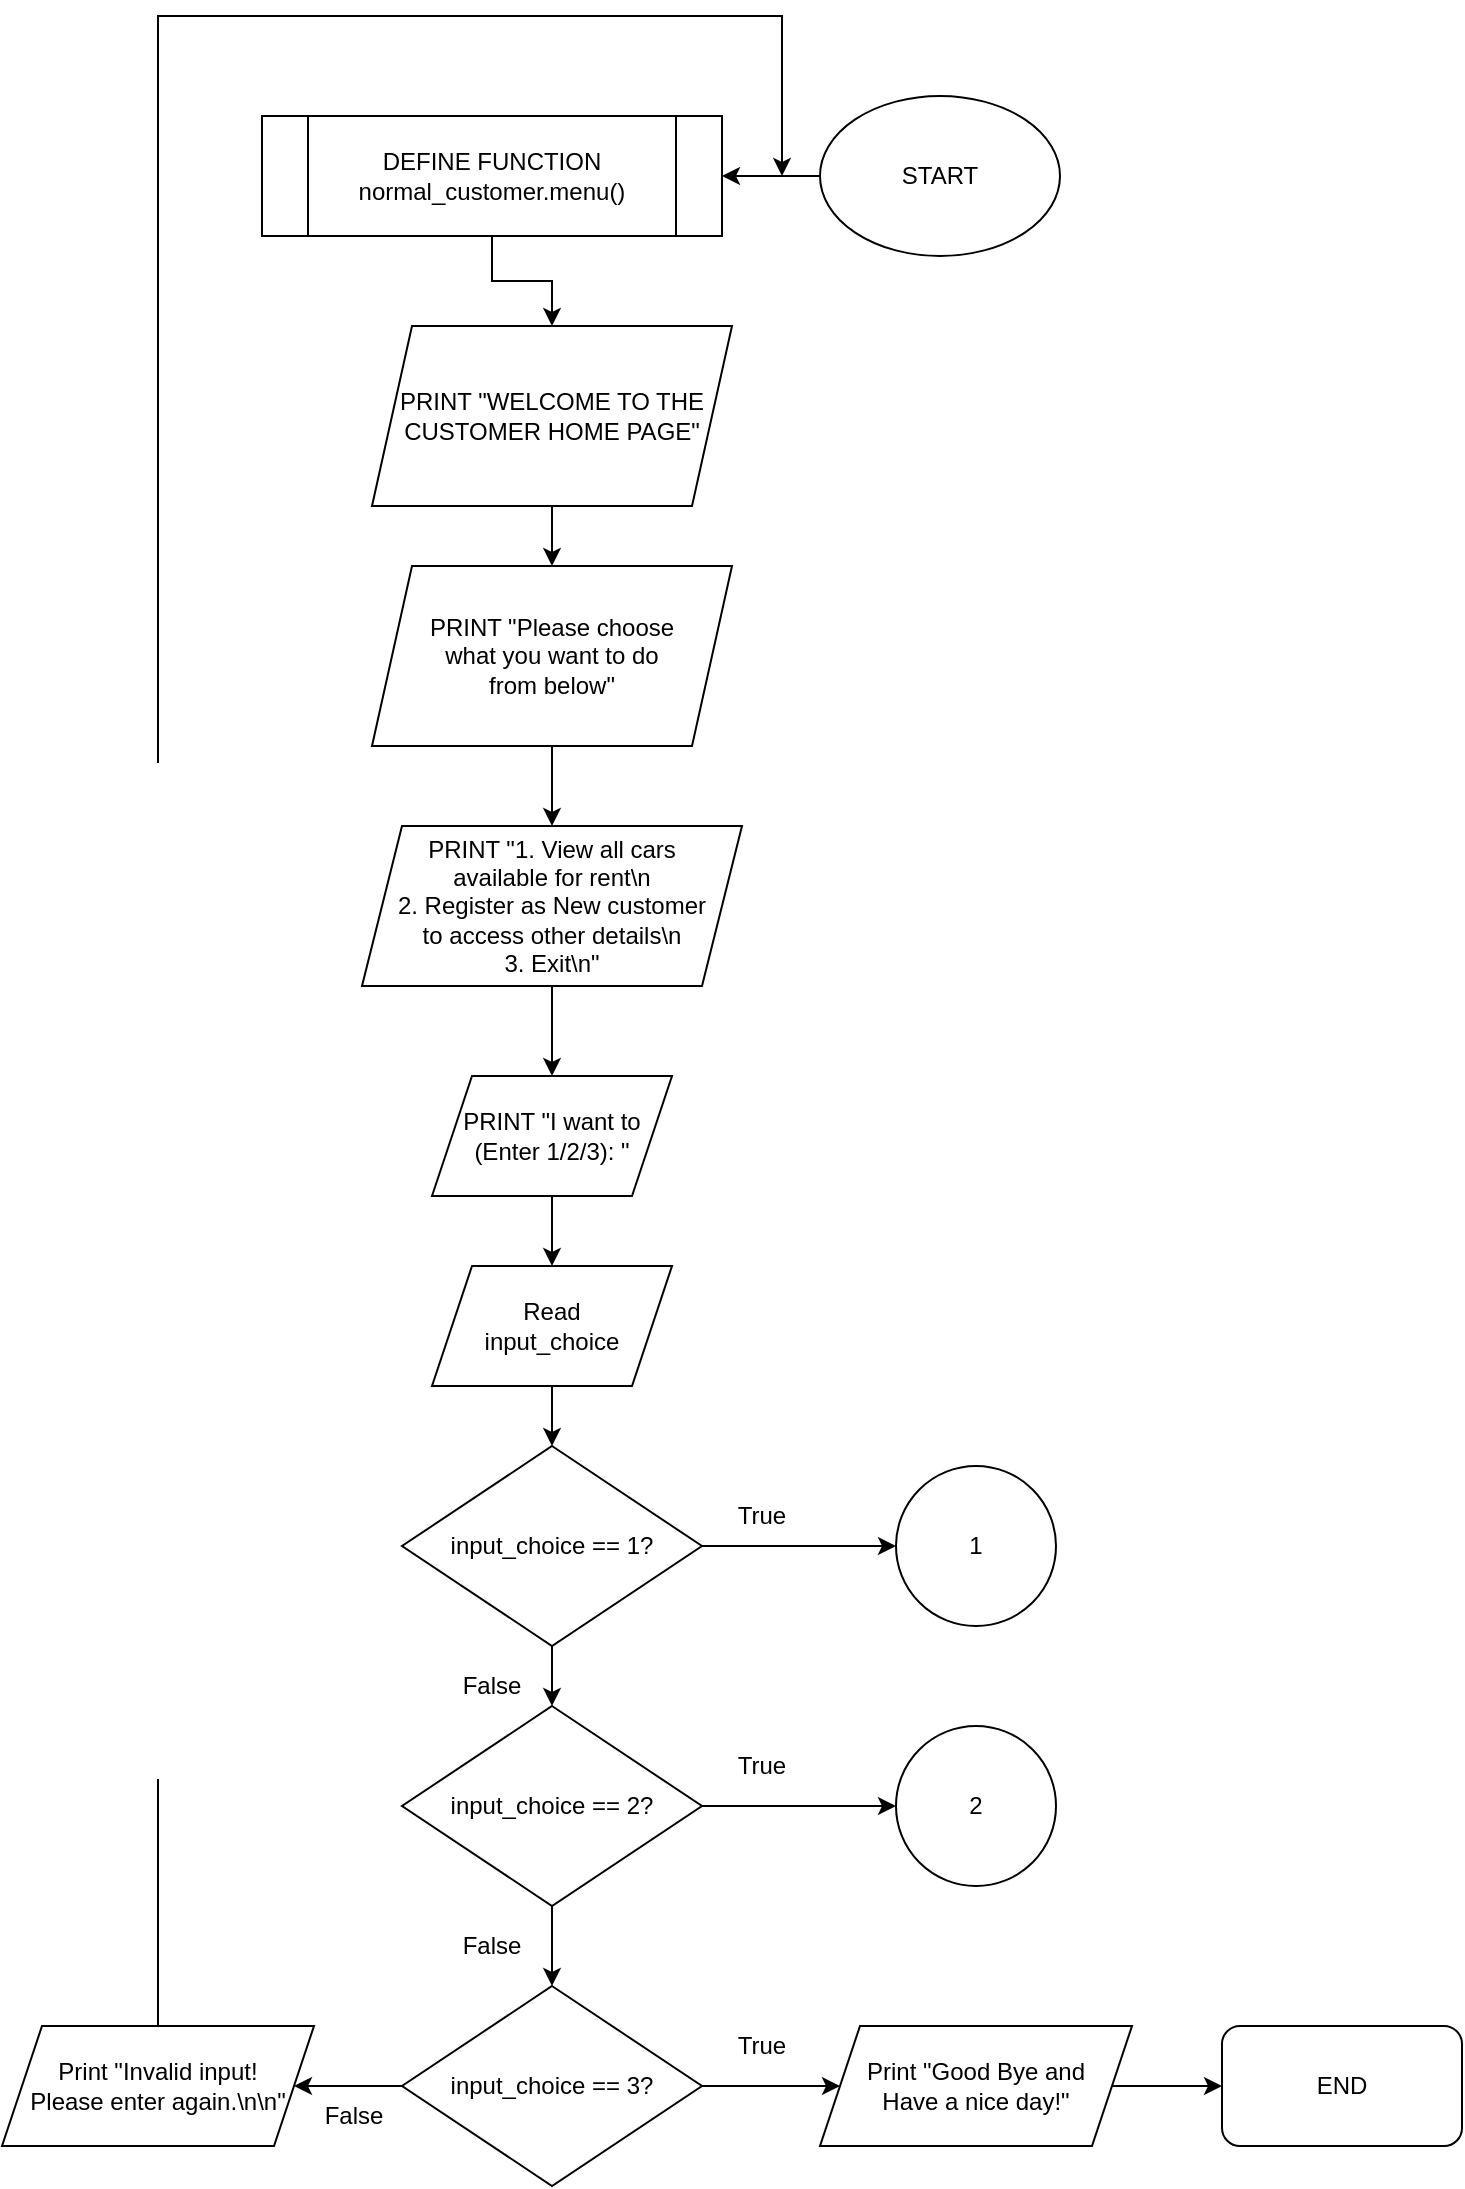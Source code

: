 <mxfile version="14.8.1" type="device" pages="16"><diagram id="C5RBs43oDa-KdzZeNtuy" name="NC-1"><mxGraphModel dx="657" dy="1073" grid="1" gridSize="10" guides="1" tooltips="1" connect="1" arrows="1" fold="1" page="1" pageScale="1" pageWidth="827" pageHeight="1169" math="0" shadow="0"><root><mxCell id="WIyWlLk6GJQsqaUBKTNV-0"/><mxCell id="WIyWlLk6GJQsqaUBKTNV-1" parent="WIyWlLk6GJQsqaUBKTNV-0"/><mxCell id="DQ7p-ROlGDQ9Ugjui9iL-4" value="" style="edgeStyle=orthogonalEdgeStyle;rounded=0;orthogonalLoop=1;jettySize=auto;html=1;" edge="1" parent="WIyWlLk6GJQsqaUBKTNV-1" source="DQ7p-ROlGDQ9Ugjui9iL-1" target="DQ7p-ROlGDQ9Ugjui9iL-3"><mxGeometry relative="1" as="geometry"/></mxCell><mxCell id="DQ7p-ROlGDQ9Ugjui9iL-1" value="PRINT &quot;WELCOME TO THE CUSTOMER HOME PAGE&quot;" style="shape=parallelogram;perimeter=parallelogramPerimeter;whiteSpace=wrap;html=1;fixedSize=1;" vertex="1" parent="WIyWlLk6GJQsqaUBKTNV-1"><mxGeometry x="255" y="185" width="180" height="90" as="geometry"/></mxCell><mxCell id="DQ7p-ROlGDQ9Ugjui9iL-6" value="" style="edgeStyle=orthogonalEdgeStyle;rounded=0;orthogonalLoop=1;jettySize=auto;html=1;" edge="1" parent="WIyWlLk6GJQsqaUBKTNV-1" source="DQ7p-ROlGDQ9Ugjui9iL-3" target="DQ7p-ROlGDQ9Ugjui9iL-5"><mxGeometry relative="1" as="geometry"/></mxCell><mxCell id="DQ7p-ROlGDQ9Ugjui9iL-3" value="&lt;div&gt;PRINT &quot;Please choose &lt;br&gt;&lt;/div&gt;&lt;div&gt;what you want to do &lt;br&gt;&lt;/div&gt;&lt;div&gt;from below&quot;&lt;/div&gt;" style="shape=parallelogram;perimeter=parallelogramPerimeter;whiteSpace=wrap;html=1;fixedSize=1;" vertex="1" parent="WIyWlLk6GJQsqaUBKTNV-1"><mxGeometry x="255" y="305" width="180" height="90" as="geometry"/></mxCell><mxCell id="DQ7p-ROlGDQ9Ugjui9iL-8" value="" style="edgeStyle=orthogonalEdgeStyle;rounded=0;orthogonalLoop=1;jettySize=auto;html=1;" edge="1" parent="WIyWlLk6GJQsqaUBKTNV-1" source="DQ7p-ROlGDQ9Ugjui9iL-5" target="DQ7p-ROlGDQ9Ugjui9iL-7"><mxGeometry relative="1" as="geometry"/></mxCell><mxCell id="DQ7p-ROlGDQ9Ugjui9iL-5" value="&lt;div&gt;PRINT &quot;1. View all cars&lt;/div&gt;&lt;div&gt; available for rent\n&lt;/div&gt;&lt;div&gt;2. Register as New customer &lt;br&gt;&lt;/div&gt;&lt;div&gt;to access other details\n&lt;/div&gt;&lt;div&gt;3. Exit\n&quot;&lt;/div&gt;" style="shape=parallelogram;perimeter=parallelogramPerimeter;whiteSpace=wrap;html=1;fixedSize=1;" vertex="1" parent="WIyWlLk6GJQsqaUBKTNV-1"><mxGeometry x="250" y="435" width="190" height="80" as="geometry"/></mxCell><mxCell id="DQ7p-ROlGDQ9Ugjui9iL-10" value="" style="edgeStyle=orthogonalEdgeStyle;rounded=0;orthogonalLoop=1;jettySize=auto;html=1;" edge="1" parent="WIyWlLk6GJQsqaUBKTNV-1" source="DQ7p-ROlGDQ9Ugjui9iL-7" target="DQ7p-ROlGDQ9Ugjui9iL-9"><mxGeometry relative="1" as="geometry"/></mxCell><mxCell id="DQ7p-ROlGDQ9Ugjui9iL-7" value="PRINT &quot;I want to (Enter 1/2/3): &quot;" style="shape=parallelogram;perimeter=parallelogramPerimeter;whiteSpace=wrap;html=1;fixedSize=1;" vertex="1" parent="WIyWlLk6GJQsqaUBKTNV-1"><mxGeometry x="285" y="560" width="120" height="60" as="geometry"/></mxCell><mxCell id="DQ7p-ROlGDQ9Ugjui9iL-12" value="" style="edgeStyle=orthogonalEdgeStyle;rounded=0;orthogonalLoop=1;jettySize=auto;html=1;" edge="1" parent="WIyWlLk6GJQsqaUBKTNV-1" source="DQ7p-ROlGDQ9Ugjui9iL-9" target="DQ7p-ROlGDQ9Ugjui9iL-11"><mxGeometry relative="1" as="geometry"/></mxCell><mxCell id="DQ7p-ROlGDQ9Ugjui9iL-9" value="&lt;div&gt;Read &lt;br&gt;&lt;/div&gt;&lt;div&gt;input_choice&lt;/div&gt;" style="shape=parallelogram;perimeter=parallelogramPerimeter;whiteSpace=wrap;html=1;fixedSize=1;" vertex="1" parent="WIyWlLk6GJQsqaUBKTNV-1"><mxGeometry x="285" y="655" width="120" height="60" as="geometry"/></mxCell><mxCell id="DQ7p-ROlGDQ9Ugjui9iL-15" value="" style="edgeStyle=orthogonalEdgeStyle;rounded=0;orthogonalLoop=1;jettySize=auto;html=1;" edge="1" parent="WIyWlLk6GJQsqaUBKTNV-1" source="DQ7p-ROlGDQ9Ugjui9iL-11" target="DQ7p-ROlGDQ9Ugjui9iL-13"><mxGeometry relative="1" as="geometry"/></mxCell><mxCell id="DQ7p-ROlGDQ9Ugjui9iL-27" value="" style="edgeStyle=orthogonalEdgeStyle;rounded=0;orthogonalLoop=1;jettySize=auto;html=1;" edge="1" parent="WIyWlLk6GJQsqaUBKTNV-1" source="DQ7p-ROlGDQ9Ugjui9iL-11" target="DQ7p-ROlGDQ9Ugjui9iL-20"><mxGeometry relative="1" as="geometry"/></mxCell><mxCell id="DQ7p-ROlGDQ9Ugjui9iL-11" value="&lt;div&gt;input_choice == 1?&lt;br&gt;&lt;/div&gt;" style="rhombus;whiteSpace=wrap;html=1;" vertex="1" parent="WIyWlLk6GJQsqaUBKTNV-1"><mxGeometry x="270" y="745" width="150" height="100" as="geometry"/></mxCell><mxCell id="DQ7p-ROlGDQ9Ugjui9iL-16" value="" style="edgeStyle=orthogonalEdgeStyle;rounded=0;orthogonalLoop=1;jettySize=auto;html=1;" edge="1" parent="WIyWlLk6GJQsqaUBKTNV-1" source="DQ7p-ROlGDQ9Ugjui9iL-13" target="DQ7p-ROlGDQ9Ugjui9iL-14"><mxGeometry relative="1" as="geometry"/></mxCell><mxCell id="DQ7p-ROlGDQ9Ugjui9iL-28" value="" style="edgeStyle=orthogonalEdgeStyle;rounded=0;orthogonalLoop=1;jettySize=auto;html=1;" edge="1" parent="WIyWlLk6GJQsqaUBKTNV-1" source="DQ7p-ROlGDQ9Ugjui9iL-13" target="DQ7p-ROlGDQ9Ugjui9iL-21"><mxGeometry relative="1" as="geometry"/></mxCell><mxCell id="DQ7p-ROlGDQ9Ugjui9iL-13" value="&lt;div&gt;input_choice == 2?&lt;br&gt;&lt;/div&gt;" style="rhombus;whiteSpace=wrap;html=1;" vertex="1" parent="WIyWlLk6GJQsqaUBKTNV-1"><mxGeometry x="270" y="875" width="150" height="100" as="geometry"/></mxCell><mxCell id="DQ7p-ROlGDQ9Ugjui9iL-23" value="" style="edgeStyle=orthogonalEdgeStyle;rounded=0;orthogonalLoop=1;jettySize=auto;html=1;" edge="1" parent="WIyWlLk6GJQsqaUBKTNV-1" source="DQ7p-ROlGDQ9Ugjui9iL-14" target="DQ7p-ROlGDQ9Ugjui9iL-22"><mxGeometry relative="1" as="geometry"/></mxCell><mxCell id="DQ7p-ROlGDQ9Ugjui9iL-25" value="" style="edgeStyle=orthogonalEdgeStyle;rounded=0;orthogonalLoop=1;jettySize=auto;html=1;" edge="1" parent="WIyWlLk6GJQsqaUBKTNV-1" source="DQ7p-ROlGDQ9Ugjui9iL-14" target="DQ7p-ROlGDQ9Ugjui9iL-24"><mxGeometry relative="1" as="geometry"/></mxCell><mxCell id="DQ7p-ROlGDQ9Ugjui9iL-14" value="&lt;div&gt;input_choice == 3?&lt;br&gt;&lt;/div&gt;" style="rhombus;whiteSpace=wrap;html=1;" vertex="1" parent="WIyWlLk6GJQsqaUBKTNV-1"><mxGeometry x="270" y="1015" width="150" height="100" as="geometry"/></mxCell><mxCell id="DQ7p-ROlGDQ9Ugjui9iL-17" value="False" style="text;html=1;strokeColor=none;fillColor=none;align=center;verticalAlign=middle;whiteSpace=wrap;rounded=0;" vertex="1" parent="WIyWlLk6GJQsqaUBKTNV-1"><mxGeometry x="295" y="855" width="40" height="20" as="geometry"/></mxCell><mxCell id="DQ7p-ROlGDQ9Ugjui9iL-18" value="False" style="text;html=1;strokeColor=none;fillColor=none;align=center;verticalAlign=middle;whiteSpace=wrap;rounded=0;" vertex="1" parent="WIyWlLk6GJQsqaUBKTNV-1"><mxGeometry x="295" y="985" width="40" height="20" as="geometry"/></mxCell><mxCell id="DQ7p-ROlGDQ9Ugjui9iL-20" value="1" style="ellipse;whiteSpace=wrap;html=1;aspect=fixed;" vertex="1" parent="WIyWlLk6GJQsqaUBKTNV-1"><mxGeometry x="517" y="755" width="80" height="80" as="geometry"/></mxCell><mxCell id="DQ7p-ROlGDQ9Ugjui9iL-21" value="2" style="ellipse;whiteSpace=wrap;html=1;aspect=fixed;" vertex="1" parent="WIyWlLk6GJQsqaUBKTNV-1"><mxGeometry x="517" y="885" width="80" height="80" as="geometry"/></mxCell><mxCell id="DQ7p-ROlGDQ9Ugjui9iL-30" value="" style="edgeStyle=orthogonalEdgeStyle;rounded=0;orthogonalLoop=1;jettySize=auto;html=1;" edge="1" parent="WIyWlLk6GJQsqaUBKTNV-1" source="DQ7p-ROlGDQ9Ugjui9iL-22" target="DQ7p-ROlGDQ9Ugjui9iL-29"><mxGeometry relative="1" as="geometry"/></mxCell><mxCell id="DQ7p-ROlGDQ9Ugjui9iL-22" value="&lt;div&gt;Print &quot;Good Bye and &lt;br&gt;&lt;/div&gt;&lt;div&gt;Have a nice day!&quot;&lt;/div&gt;" style="shape=parallelogram;perimeter=parallelogramPerimeter;whiteSpace=wrap;html=1;fixedSize=1;" vertex="1" parent="WIyWlLk6GJQsqaUBKTNV-1"><mxGeometry x="479" y="1035" width="156" height="60" as="geometry"/></mxCell><mxCell id="DQ7p-ROlGDQ9Ugjui9iL-26" style="edgeStyle=orthogonalEdgeStyle;rounded=0;orthogonalLoop=1;jettySize=auto;html=1;exitX=0.5;exitY=0;exitDx=0;exitDy=0;" edge="1" parent="WIyWlLk6GJQsqaUBKTNV-1" source="DQ7p-ROlGDQ9Ugjui9iL-24"><mxGeometry relative="1" as="geometry"><mxPoint x="460" y="110" as="targetPoint"/><Array as="points"><mxPoint x="148" y="30"/><mxPoint x="460" y="30"/></Array></mxGeometry></mxCell><mxCell id="DQ7p-ROlGDQ9Ugjui9iL-24" value="&lt;div&gt;Print &quot;Invalid input! &lt;br&gt;&lt;/div&gt;&lt;div&gt;Please enter again.\n\n&quot;&lt;/div&gt;" style="shape=parallelogram;perimeter=parallelogramPerimeter;whiteSpace=wrap;html=1;fixedSize=1;" vertex="1" parent="WIyWlLk6GJQsqaUBKTNV-1"><mxGeometry x="70" y="1035" width="156" height="60" as="geometry"/></mxCell><mxCell id="DQ7p-ROlGDQ9Ugjui9iL-29" value="END" style="rounded=1;whiteSpace=wrap;html=1;" vertex="1" parent="WIyWlLk6GJQsqaUBKTNV-1"><mxGeometry x="680" y="1035" width="120" height="60" as="geometry"/></mxCell><mxCell id="DQ7p-ROlGDQ9Ugjui9iL-33" value="False" style="text;html=1;strokeColor=none;fillColor=none;align=center;verticalAlign=middle;whiteSpace=wrap;rounded=0;" vertex="1" parent="WIyWlLk6GJQsqaUBKTNV-1"><mxGeometry x="226" y="1070" width="40" height="20" as="geometry"/></mxCell><mxCell id="DQ7p-ROlGDQ9Ugjui9iL-35" value="True" style="text;html=1;strokeColor=none;fillColor=none;align=center;verticalAlign=middle;whiteSpace=wrap;rounded=0;" vertex="1" parent="WIyWlLk6GJQsqaUBKTNV-1"><mxGeometry x="430" y="770" width="40" height="20" as="geometry"/></mxCell><mxCell id="DQ7p-ROlGDQ9Ugjui9iL-36" value="True" style="text;html=1;strokeColor=none;fillColor=none;align=center;verticalAlign=middle;whiteSpace=wrap;rounded=0;" vertex="1" parent="WIyWlLk6GJQsqaUBKTNV-1"><mxGeometry x="430" y="895" width="40" height="20" as="geometry"/></mxCell><mxCell id="DQ7p-ROlGDQ9Ugjui9iL-37" value="True" style="text;html=1;strokeColor=none;fillColor=none;align=center;verticalAlign=middle;whiteSpace=wrap;rounded=0;" vertex="1" parent="WIyWlLk6GJQsqaUBKTNV-1"><mxGeometry x="430" y="1035" width="40" height="20" as="geometry"/></mxCell><mxCell id="XDvLivDf8O6F40YRxnjK-2" value="" style="edgeStyle=orthogonalEdgeStyle;rounded=0;orthogonalLoop=1;jettySize=auto;html=1;" edge="1" parent="WIyWlLk6GJQsqaUBKTNV-1" source="XDvLivDf8O6F40YRxnjK-0" target="DQ7p-ROlGDQ9Ugjui9iL-1"><mxGeometry relative="1" as="geometry"/></mxCell><mxCell id="XDvLivDf8O6F40YRxnjK-0" value="&lt;div&gt;DEFINE FUNCTION&lt;/div&gt;&lt;div&gt;&lt;div&gt;normal_customer.menu()&lt;/div&gt;&lt;/div&gt;" style="shape=process;whiteSpace=wrap;html=1;backgroundOutline=1;" vertex="1" parent="WIyWlLk6GJQsqaUBKTNV-1"><mxGeometry x="200" y="80" width="230" height="60" as="geometry"/></mxCell><mxCell id="XDvLivDf8O6F40YRxnjK-4" value="" style="edgeStyle=orthogonalEdgeStyle;rounded=0;orthogonalLoop=1;jettySize=auto;html=1;" edge="1" parent="WIyWlLk6GJQsqaUBKTNV-1" source="XDvLivDf8O6F40YRxnjK-3" target="XDvLivDf8O6F40YRxnjK-0"><mxGeometry relative="1" as="geometry"/></mxCell><mxCell id="XDvLivDf8O6F40YRxnjK-3" value="START" style="ellipse;whiteSpace=wrap;html=1;" vertex="1" parent="WIyWlLk6GJQsqaUBKTNV-1"><mxGeometry x="479" y="70" width="120" height="80" as="geometry"/></mxCell></root></mxGraphModel></diagram><diagram id="3RTIKMBJ64cA6y00-kUU" name="NC-2"><mxGraphModel dx="657" dy="1073" grid="1" gridSize="10" guides="1" tooltips="1" connect="1" arrows="1" fold="1" page="1" pageScale="1" pageWidth="850" pageHeight="1100" math="0" shadow="0"><root><mxCell id="-sogkD4TdwRJ_SASZJ3Q-0"/><mxCell id="-sogkD4TdwRJ_SASZJ3Q-1" parent="-sogkD4TdwRJ_SASZJ3Q-0"/><mxCell id="J_HiITIZtgBMWsuvpj7e-1" value="" style="edgeStyle=orthogonalEdgeStyle;rounded=0;orthogonalLoop=1;jettySize=auto;html=1;" edge="1" parent="-sogkD4TdwRJ_SASZJ3Q-1" source="tlPd3r8UaGHgmSo3vThu-0" target="J_HiITIZtgBMWsuvpj7e-0"><mxGeometry relative="1" as="geometry"/></mxCell><mxCell id="tlPd3r8UaGHgmSo3vThu-0" value="1" style="ellipse;whiteSpace=wrap;html=1;aspect=fixed;" vertex="1" parent="-sogkD4TdwRJ_SASZJ3Q-1"><mxGeometry x="170" y="40" width="80" height="80" as="geometry"/></mxCell><mxCell id="SCvP1QGgMIEmCjCYF8Up-1" value="" style="edgeStyle=orthogonalEdgeStyle;rounded=0;orthogonalLoop=1;jettySize=auto;html=1;" edge="1" parent="-sogkD4TdwRJ_SASZJ3Q-1" source="J_HiITIZtgBMWsuvpj7e-0" target="SCvP1QGgMIEmCjCYF8Up-0"><mxGeometry relative="1" as="geometry"/></mxCell><mxCell id="J_HiITIZtgBMWsuvpj7e-0" value="&lt;div&gt;DEFINE FUNCTION normal_customer&lt;/div&gt;&lt;div&gt;.view_cars_available()&lt;/div&gt;" style="shape=process;whiteSpace=wrap;html=1;backgroundOutline=1;" vertex="1" parent="-sogkD4TdwRJ_SASZJ3Q-1"><mxGeometry x="120" y="180" width="180" height="90" as="geometry"/></mxCell><mxCell id="SCvP1QGgMIEmCjCYF8Up-3" value="" style="edgeStyle=orthogonalEdgeStyle;rounded=0;orthogonalLoop=1;jettySize=auto;html=1;" edge="1" parent="-sogkD4TdwRJ_SASZJ3Q-1" source="SCvP1QGgMIEmCjCYF8Up-0" target="SCvP1QGgMIEmCjCYF8Up-2"><mxGeometry relative="1" as="geometry"/></mxCell><mxCell id="SCvP1QGgMIEmCjCYF8Up-0" value="cars_data = file_handling.get_cars(rent_available_only=True)" style="whiteSpace=wrap;html=1;" vertex="1" parent="-sogkD4TdwRJ_SASZJ3Q-1"><mxGeometry x="50" y="350" width="320" height="60" as="geometry"/></mxCell><mxCell id="SCvP1QGgMIEmCjCYF8Up-5" value="" style="edgeStyle=orthogonalEdgeStyle;rounded=0;orthogonalLoop=1;jettySize=auto;html=1;" edge="1" parent="-sogkD4TdwRJ_SASZJ3Q-1" source="SCvP1QGgMIEmCjCYF8Up-2" target="SCvP1QGgMIEmCjCYF8Up-4"><mxGeometry relative="1" as="geometry"/></mxCell><mxCell id="SCvP1QGgMIEmCjCYF8Up-7" value="" style="edgeStyle=orthogonalEdgeStyle;rounded=0;orthogonalLoop=1;jettySize=auto;html=1;" edge="1" parent="-sogkD4TdwRJ_SASZJ3Q-1" source="SCvP1QGgMIEmCjCYF8Up-2" target="SCvP1QGgMIEmCjCYF8Up-6"><mxGeometry relative="1" as="geometry"/></mxCell><mxCell id="SCvP1QGgMIEmCjCYF8Up-2" value="cars_data" style="rhombus;whiteSpace=wrap;html=1;" vertex="1" parent="-sogkD4TdwRJ_SASZJ3Q-1"><mxGeometry x="170" y="480" width="80" height="80" as="geometry"/></mxCell><mxCell id="WxRE11CrQtkjKhutyqTd-1" style="edgeStyle=orthogonalEdgeStyle;rounded=0;orthogonalLoop=1;jettySize=auto;html=1;exitX=1;exitY=0.5;exitDx=0;exitDy=0;entryX=0.62;entryY=-0.05;entryDx=0;entryDy=0;entryPerimeter=0;" edge="1" parent="-sogkD4TdwRJ_SASZJ3Q-1" source="SCvP1QGgMIEmCjCYF8Up-4" target="SCvP1QGgMIEmCjCYF8Up-26"><mxGeometry relative="1" as="geometry"><Array as="points"><mxPoint x="720" y="520"/></Array></mxGeometry></mxCell><mxCell id="SCvP1QGgMIEmCjCYF8Up-4" value="PRINT &quot;&quot;There is no car available for rent now! Taking you back..\n&quot;" style="shape=parallelogram;perimeter=parallelogramPerimeter;whiteSpace=wrap;html=1;fixedSize=1;" vertex="1" parent="-sogkD4TdwRJ_SASZJ3Q-1"><mxGeometry x="310" y="490" width="390" height="60" as="geometry"/></mxCell><mxCell id="SCvP1QGgMIEmCjCYF8Up-11" value="" style="edgeStyle=orthogonalEdgeStyle;rounded=0;orthogonalLoop=1;jettySize=auto;html=1;" edge="1" parent="-sogkD4TdwRJ_SASZJ3Q-1" source="SCvP1QGgMIEmCjCYF8Up-6" target="SCvP1QGgMIEmCjCYF8Up-10"><mxGeometry relative="1" as="geometry"/></mxCell><mxCell id="SCvP1QGgMIEmCjCYF8Up-6" value="FOR car_data IN cars_data" style="whiteSpace=wrap;html=1;" vertex="1" parent="-sogkD4TdwRJ_SASZJ3Q-1"><mxGeometry x="130" y="650" width="160" height="80" as="geometry"/></mxCell><mxCell id="SCvP1QGgMIEmCjCYF8Up-25" style="edgeStyle=orthogonalEdgeStyle;rounded=0;orthogonalLoop=1;jettySize=auto;html=1;exitX=0.5;exitY=0;exitDx=0;exitDy=0;" edge="1" parent="-sogkD4TdwRJ_SASZJ3Q-1" source="SCvP1QGgMIEmCjCYF8Up-8"><mxGeometry relative="1" as="geometry"><mxPoint x="210" y="740" as="targetPoint"/><Array as="points"><mxPoint x="460" y="740"/></Array></mxGeometry></mxCell><mxCell id="SCvP1QGgMIEmCjCYF8Up-8" value="PRINT car_data.replace(&quot;,&quot;,&quot;\t&quot;).replace(&quot;\n&quot;,&quot;&quot;)" style="shape=parallelogram;perimeter=parallelogramPerimeter;whiteSpace=wrap;html=1;fixedSize=1;" vertex="1" parent="-sogkD4TdwRJ_SASZJ3Q-1"><mxGeometry x="310" y="780" width="300" height="60" as="geometry"/></mxCell><mxCell id="SCvP1QGgMIEmCjCYF8Up-15" value="" style="edgeStyle=orthogonalEdgeStyle;rounded=0;orthogonalLoop=1;jettySize=auto;html=1;" edge="1" parent="-sogkD4TdwRJ_SASZJ3Q-1" source="SCvP1QGgMIEmCjCYF8Up-10" target="SCvP1QGgMIEmCjCYF8Up-8"><mxGeometry relative="1" as="geometry"/></mxCell><mxCell id="SCvP1QGgMIEmCjCYF8Up-20" value="" style="edgeStyle=orthogonalEdgeStyle;rounded=0;orthogonalLoop=1;jettySize=auto;html=1;" edge="1" parent="-sogkD4TdwRJ_SASZJ3Q-1" source="SCvP1QGgMIEmCjCYF8Up-10" target="SCvP1QGgMIEmCjCYF8Up-19"><mxGeometry relative="1" as="geometry"/></mxCell><mxCell id="SCvP1QGgMIEmCjCYF8Up-10" value="Last item reached?" style="rhombus;whiteSpace=wrap;html=1;" vertex="1" parent="-sogkD4TdwRJ_SASZJ3Q-1"><mxGeometry x="170" y="770" width="80" height="80" as="geometry"/></mxCell><mxCell id="SCvP1QGgMIEmCjCYF8Up-13" value="False" style="text;html=1;strokeColor=none;fillColor=none;align=center;verticalAlign=middle;whiteSpace=wrap;rounded=0;" vertex="1" parent="-sogkD4TdwRJ_SASZJ3Q-1"><mxGeometry x="260" y="500" width="40" height="20" as="geometry"/></mxCell><mxCell id="SCvP1QGgMIEmCjCYF8Up-14" value="True" style="text;html=1;strokeColor=none;fillColor=none;align=center;verticalAlign=middle;whiteSpace=wrap;rounded=0;" vertex="1" parent="-sogkD4TdwRJ_SASZJ3Q-1"><mxGeometry x="170" y="590" width="40" height="20" as="geometry"/></mxCell><mxCell id="SCvP1QGgMIEmCjCYF8Up-16" value="False" style="text;html=1;strokeColor=none;fillColor=none;align=center;verticalAlign=middle;whiteSpace=wrap;rounded=0;" vertex="1" parent="-sogkD4TdwRJ_SASZJ3Q-1"><mxGeometry x="260" y="780" width="40" height="20" as="geometry"/></mxCell><mxCell id="WxRE11CrQtkjKhutyqTd-0" style="edgeStyle=orthogonalEdgeStyle;rounded=0;orthogonalLoop=1;jettySize=auto;html=1;exitX=1;exitY=0.5;exitDx=0;exitDy=0;entryX=0;entryY=0.5;entryDx=0;entryDy=0;" edge="1" parent="-sogkD4TdwRJ_SASZJ3Q-1" source="SCvP1QGgMIEmCjCYF8Up-19" target="SCvP1QGgMIEmCjCYF8Up-26"><mxGeometry relative="1" as="geometry"/></mxCell><mxCell id="SCvP1QGgMIEmCjCYF8Up-19" value="PRINT &quot;\n&quot;" style="shape=parallelogram;perimeter=parallelogramPerimeter;whiteSpace=wrap;html=1;fixedSize=1;" vertex="1" parent="-sogkD4TdwRJ_SASZJ3Q-1"><mxGeometry x="150" y="930" width="120" height="60" as="geometry"/></mxCell><mxCell id="SCvP1QGgMIEmCjCYF8Up-21" value="True" style="text;html=1;strokeColor=none;fillColor=none;align=center;verticalAlign=middle;whiteSpace=wrap;rounded=0;" vertex="1" parent="-sogkD4TdwRJ_SASZJ3Q-1"><mxGeometry x="160" y="880" width="40" height="20" as="geometry"/></mxCell><mxCell id="SCvP1QGgMIEmCjCYF8Up-26" value="&lt;div&gt;normal_customer.menu()&lt;/div&gt;" style="shape=process;whiteSpace=wrap;html=1;backgroundOutline=1;" vertex="1" parent="-sogkD4TdwRJ_SASZJ3Q-1"><mxGeometry x="590" y="930" width="210" height="60" as="geometry"/></mxCell></root></mxGraphModel></diagram><diagram id="_6i0QpLWD0ryYjxjpFwe" name="NC-3"><mxGraphModel dx="767" dy="1252" grid="1" gridSize="10" guides="1" tooltips="1" connect="1" arrows="1" fold="1" page="1" pageScale="1" pageWidth="850" pageHeight="1100" math="0" shadow="0"><root><mxCell id="xsE8_w4ouulA_roPXYsq-0"/><mxCell id="xsE8_w4ouulA_roPXYsq-1" parent="xsE8_w4ouulA_roPXYsq-0"/><mxCell id="xsE8_w4ouulA_roPXYsq-2" value="" style="edgeStyle=orthogonalEdgeStyle;rounded=0;orthogonalLoop=1;jettySize=auto;html=1;" edge="1" parent="xsE8_w4ouulA_roPXYsq-1" target="xsE8_w4ouulA_roPXYsq-5"><mxGeometry relative="1" as="geometry"><mxPoint x="227.5" y="92" as="sourcePoint"/></mxGeometry></mxCell><mxCell id="xsE8_w4ouulA_roPXYsq-3" value="2" style="ellipse;whiteSpace=wrap;html=1;aspect=fixed;" vertex="1" parent="xsE8_w4ouulA_roPXYsq-1"><mxGeometry x="187.5" y="22" width="80" height="80" as="geometry"/></mxCell><mxCell id="xsE8_w4ouulA_roPXYsq-28" value="" style="edgeStyle=orthogonalEdgeStyle;rounded=0;orthogonalLoop=1;jettySize=auto;html=1;" edge="1" parent="xsE8_w4ouulA_roPXYsq-1" source="xsE8_w4ouulA_roPXYsq-5" target="xsE8_w4ouulA_roPXYsq-27"><mxGeometry relative="1" as="geometry"/></mxCell><mxCell id="xsE8_w4ouulA_roPXYsq-5" value="&lt;div&gt;DEFINE FUNCTION normal_customer&lt;/div&gt;&lt;div&gt;.register_new_customer()&lt;/div&gt;" style="shape=process;whiteSpace=wrap;html=1;backgroundOutline=1;" vertex="1" parent="xsE8_w4ouulA_roPXYsq-1"><mxGeometry x="137.5" y="152" width="180" height="90" as="geometry"/></mxCell><mxCell id="xsE8_w4ouulA_roPXYsq-26" value="&lt;div&gt;normal_customer.menu()&lt;/div&gt;" style="shape=process;whiteSpace=wrap;html=1;backgroundOutline=1;" vertex="1" parent="xsE8_w4ouulA_roPXYsq-1"><mxGeometry x="605" y="32" width="210" height="60" as="geometry"/></mxCell><mxCell id="xsE8_w4ouulA_roPXYsq-31" value="" style="edgeStyle=orthogonalEdgeStyle;rounded=0;orthogonalLoop=1;jettySize=auto;html=1;" edge="1" parent="xsE8_w4ouulA_roPXYsq-1" source="xsE8_w4ouulA_roPXYsq-27" target="xsE8_w4ouulA_roPXYsq-30"><mxGeometry relative="1" as="geometry"/></mxCell><mxCell id="xsE8_w4ouulA_roPXYsq-27" value="PRINT 'Please enter your info to register:\n'" style="shape=parallelogram;perimeter=parallelogramPerimeter;whiteSpace=wrap;html=1;fixedSize=1;" vertex="1" parent="xsE8_w4ouulA_roPXYsq-1"><mxGeometry x="117.5" y="337" width="220" height="60" as="geometry"/></mxCell><mxCell id="xsE8_w4ouulA_roPXYsq-33" value="" style="edgeStyle=orthogonalEdgeStyle;rounded=0;orthogonalLoop=1;jettySize=auto;html=1;" edge="1" parent="xsE8_w4ouulA_roPXYsq-1" source="xsE8_w4ouulA_roPXYsq-30" target="xsE8_w4ouulA_roPXYsq-32"><mxGeometry relative="1" as="geometry"/></mxCell><mxCell id="xsE8_w4ouulA_roPXYsq-30" value="PRINT &quot;Your Username: &quot;" style="shape=parallelogram;perimeter=parallelogramPerimeter;whiteSpace=wrap;html=1;fixedSize=1;" vertex="1" parent="xsE8_w4ouulA_roPXYsq-1"><mxGeometry x="117.5" y="477" width="220" height="60" as="geometry"/></mxCell><mxCell id="xsE8_w4ouulA_roPXYsq-37" style="edgeStyle=orthogonalEdgeStyle;rounded=0;orthogonalLoop=1;jettySize=auto;html=1;exitX=0.5;exitY=1;exitDx=0;exitDy=0;entryX=0.5;entryY=0;entryDx=0;entryDy=0;" edge="1" parent="xsE8_w4ouulA_roPXYsq-1" source="xsE8_w4ouulA_roPXYsq-32" target="xsE8_w4ouulA_roPXYsq-35"><mxGeometry relative="1" as="geometry"/></mxCell><mxCell id="xsE8_w4ouulA_roPXYsq-32" value="READ input_username" style="shape=parallelogram;perimeter=parallelogramPerimeter;whiteSpace=wrap;html=1;fixedSize=1;" vertex="1" parent="xsE8_w4ouulA_roPXYsq-1"><mxGeometry x="377.5" y="477" width="200" height="60" as="geometry"/></mxCell><mxCell id="xsE8_w4ouulA_roPXYsq-34" value="" style="edgeStyle=orthogonalEdgeStyle;rounded=0;orthogonalLoop=1;jettySize=auto;html=1;" edge="1" parent="xsE8_w4ouulA_roPXYsq-1" source="xsE8_w4ouulA_roPXYsq-35" target="xsE8_w4ouulA_roPXYsq-36"><mxGeometry relative="1" as="geometry"/></mxCell><mxCell id="xsE8_w4ouulA_roPXYsq-35" value="PRINT &quot;Your Password: &quot;" style="shape=parallelogram;perimeter=parallelogramPerimeter;whiteSpace=wrap;html=1;fixedSize=1;" vertex="1" parent="xsE8_w4ouulA_roPXYsq-1"><mxGeometry x="107.5" y="582" width="220" height="60" as="geometry"/></mxCell><mxCell id="xsE8_w4ouulA_roPXYsq-46" style="edgeStyle=orthogonalEdgeStyle;rounded=0;orthogonalLoop=1;jettySize=auto;html=1;exitX=0.5;exitY=1;exitDx=0;exitDy=0;entryX=0.5;entryY=0;entryDx=0;entryDy=0;" edge="1" parent="xsE8_w4ouulA_roPXYsq-1" source="xsE8_w4ouulA_roPXYsq-36" target="xsE8_w4ouulA_roPXYsq-39"><mxGeometry relative="1" as="geometry"/></mxCell><mxCell id="xsE8_w4ouulA_roPXYsq-36" value="READ input_password" style="shape=parallelogram;perimeter=parallelogramPerimeter;whiteSpace=wrap;html=1;fixedSize=1;" vertex="1" parent="xsE8_w4ouulA_roPXYsq-1"><mxGeometry x="367.5" y="582" width="200" height="60" as="geometry"/></mxCell><mxCell id="xsE8_w4ouulA_roPXYsq-38" value="" style="edgeStyle=orthogonalEdgeStyle;rounded=0;orthogonalLoop=1;jettySize=auto;html=1;" edge="1" parent="xsE8_w4ouulA_roPXYsq-1" source="xsE8_w4ouulA_roPXYsq-39" target="xsE8_w4ouulA_roPXYsq-41"><mxGeometry relative="1" as="geometry"/></mxCell><mxCell id="xsE8_w4ouulA_roPXYsq-39" value="PRINT &quot;Your Full Name: &quot;" style="shape=parallelogram;perimeter=parallelogramPerimeter;whiteSpace=wrap;html=1;fixedSize=1;" vertex="1" parent="xsE8_w4ouulA_roPXYsq-1"><mxGeometry x="107.5" y="682" width="220" height="60" as="geometry"/></mxCell><mxCell id="xsE8_w4ouulA_roPXYsq-40" style="edgeStyle=orthogonalEdgeStyle;rounded=0;orthogonalLoop=1;jettySize=auto;html=1;exitX=0.5;exitY=1;exitDx=0;exitDy=0;entryX=0.5;entryY=0;entryDx=0;entryDy=0;" edge="1" parent="xsE8_w4ouulA_roPXYsq-1" source="xsE8_w4ouulA_roPXYsq-41" target="xsE8_w4ouulA_roPXYsq-43"><mxGeometry relative="1" as="geometry"/></mxCell><mxCell id="xsE8_w4ouulA_roPXYsq-41" value="READ input_fullname" style="shape=parallelogram;perimeter=parallelogramPerimeter;whiteSpace=wrap;html=1;fixedSize=1;" vertex="1" parent="xsE8_w4ouulA_roPXYsq-1"><mxGeometry x="367.5" y="682" width="200" height="60" as="geometry"/></mxCell><mxCell id="xsE8_w4ouulA_roPXYsq-42" value="" style="edgeStyle=orthogonalEdgeStyle;rounded=0;orthogonalLoop=1;jettySize=auto;html=1;" edge="1" parent="xsE8_w4ouulA_roPXYsq-1" source="xsE8_w4ouulA_roPXYsq-43" target="xsE8_w4ouulA_roPXYsq-44"><mxGeometry relative="1" as="geometry"/></mxCell><mxCell id="xsE8_w4ouulA_roPXYsq-43" value="PRINT &quot;Your Gender (M/F): &quot;" style="shape=parallelogram;perimeter=parallelogramPerimeter;whiteSpace=wrap;html=1;fixedSize=1;" vertex="1" parent="xsE8_w4ouulA_roPXYsq-1"><mxGeometry x="97.5" y="787" width="220" height="60" as="geometry"/></mxCell><mxCell id="xsE8_w4ouulA_roPXYsq-48" value="" style="edgeStyle=orthogonalEdgeStyle;rounded=0;orthogonalLoop=1;jettySize=auto;html=1;" edge="1" parent="xsE8_w4ouulA_roPXYsq-1" source="xsE8_w4ouulA_roPXYsq-44" target="xsE8_w4ouulA_roPXYsq-47"><mxGeometry relative="1" as="geometry"/></mxCell><mxCell id="xsE8_w4ouulA_roPXYsq-44" value="READ input_gender.upper()" style="shape=parallelogram;perimeter=parallelogramPerimeter;whiteSpace=wrap;html=1;fixedSize=1;" vertex="1" parent="xsE8_w4ouulA_roPXYsq-1"><mxGeometry x="357.5" y="787" width="200" height="60" as="geometry"/></mxCell><mxCell id="xsE8_w4ouulA_roPXYsq-50" value="" style="edgeStyle=orthogonalEdgeStyle;rounded=0;orthogonalLoop=1;jettySize=auto;html=1;" edge="1" parent="xsE8_w4ouulA_roPXYsq-1" source="xsE8_w4ouulA_roPXYsq-47"><mxGeometry relative="1" as="geometry"><mxPoint x="710" y="662" as="targetPoint"/></mxGeometry></mxCell><mxCell id="xsE8_w4ouulA_roPXYsq-60" style="edgeStyle=orthogonalEdgeStyle;rounded=0;orthogonalLoop=1;jettySize=auto;html=1;exitX=0.5;exitY=1;exitDx=0;exitDy=0;entryX=0.82;entryY=0.004;entryDx=0;entryDy=0;entryPerimeter=0;" edge="1" parent="xsE8_w4ouulA_roPXYsq-1" source="xsE8_w4ouulA_roPXYsq-47" target="xsE8_w4ouulA_roPXYsq-52"><mxGeometry relative="1" as="geometry"/></mxCell><mxCell id="xsE8_w4ouulA_roPXYsq-47" value="&lt;div&gt;input_gender == &quot;F&quot; or&lt;/div&gt;&lt;div&gt;input_gender == &quot;M&quot;&lt;br&gt;&lt;/div&gt;" style="rhombus;whiteSpace=wrap;html=1;" vertex="1" parent="xsE8_w4ouulA_roPXYsq-1"><mxGeometry x="651.25" y="758.25" width="117.5" height="117.5" as="geometry"/></mxCell><mxCell id="xsE8_w4ouulA_roPXYsq-51" style="edgeStyle=orthogonalEdgeStyle;rounded=0;orthogonalLoop=1;jettySize=auto;html=1;exitX=0;exitY=0.5;exitDx=0;exitDy=0;" edge="1" parent="xsE8_w4ouulA_roPXYsq-1"><mxGeometry relative="1" as="geometry"><mxPoint x="467.5" y="752" as="targetPoint"/><mxPoint x="626.25" y="632" as="sourcePoint"/><Array as="points"><mxPoint x="607.5" y="632"/><mxPoint x="607.5" y="752"/></Array></mxGeometry></mxCell><mxCell id="xsE8_w4ouulA_roPXYsq-49" value="&lt;div&gt;PRINT &quot;Invalid value! &lt;br&gt;&lt;/div&gt;&lt;div&gt;Please enter M or F only.&quot;&lt;/div&gt;" style="shape=parallelogram;perimeter=parallelogramPerimeter;whiteSpace=wrap;html=1;fixedSize=1;" vertex="1" parent="xsE8_w4ouulA_roPXYsq-1"><mxGeometry x="588.75" y="622" width="187.5" height="60" as="geometry"/></mxCell><mxCell id="xsE8_w4ouulA_roPXYsq-63" value="" style="edgeStyle=orthogonalEdgeStyle;rounded=0;orthogonalLoop=1;jettySize=auto;html=1;" edge="1" parent="xsE8_w4ouulA_roPXYsq-1" source="xsE8_w4ouulA_roPXYsq-52" target="xsE8_w4ouulA_roPXYsq-53"><mxGeometry relative="1" as="geometry"/></mxCell><mxCell id="xsE8_w4ouulA_roPXYsq-52" value="PRINT &quot;Your Phone Number: &quot;" style="shape=parallelogram;perimeter=parallelogramPerimeter;whiteSpace=wrap;html=1;fixedSize=1;" vertex="1" parent="xsE8_w4ouulA_roPXYsq-1"><mxGeometry x="527.5" y="895.75" width="220" height="60" as="geometry"/></mxCell><mxCell id="xsE8_w4ouulA_roPXYsq-64" value="" style="edgeStyle=orthogonalEdgeStyle;rounded=0;orthogonalLoop=1;jettySize=auto;html=1;" edge="1" parent="xsE8_w4ouulA_roPXYsq-1" source="xsE8_w4ouulA_roPXYsq-53" target="xsE8_w4ouulA_roPXYsq-56"><mxGeometry relative="1" as="geometry"/></mxCell><mxCell id="xsE8_w4ouulA_roPXYsq-53" value="READ input_phone_numer" style="shape=parallelogram;perimeter=parallelogramPerimeter;whiteSpace=wrap;html=1;fixedSize=1;" vertex="1" parent="xsE8_w4ouulA_roPXYsq-1"><mxGeometry x="287.5" y="895.75" width="200" height="60" as="geometry"/></mxCell><mxCell id="xsE8_w4ouulA_roPXYsq-55" value="&lt;div&gt;PRINT &quot;Invalid value! &lt;br&gt;&lt;/div&gt;&lt;div&gt;Please enter again.&quot;&lt;/div&gt;" style="shape=parallelogram;perimeter=parallelogramPerimeter;whiteSpace=wrap;html=1;fixedSize=1;" vertex="1" parent="xsE8_w4ouulA_roPXYsq-1"><mxGeometry x="20" y="1018" width="187.5" height="60" as="geometry"/></mxCell><mxCell id="xsE8_w4ouulA_roPXYsq-69" style="edgeStyle=orthogonalEdgeStyle;rounded=0;orthogonalLoop=1;jettySize=auto;html=1;exitX=0;exitY=0.5;exitDx=0;exitDy=0;entryX=0.413;entryY=0;entryDx=0;entryDy=0;entryPerimeter=0;" edge="1" parent="xsE8_w4ouulA_roPXYsq-1" source="xsE8_w4ouulA_roPXYsq-56" target="xsE8_w4ouulA_roPXYsq-55"><mxGeometry relative="1" as="geometry"/></mxCell><mxCell id="xsE8_w4ouulA_roPXYsq-74" style="edgeStyle=orthogonalEdgeStyle;rounded=0;orthogonalLoop=1;jettySize=auto;html=1;exitX=0.5;exitY=1;exitDx=0;exitDy=0;entryX=0.608;entryY=0.033;entryDx=0;entryDy=0;entryPerimeter=0;" edge="1" parent="xsE8_w4ouulA_roPXYsq-1" source="xsE8_w4ouulA_roPXYsq-56" target="xsE8_w4ouulA_roPXYsq-70"><mxGeometry relative="1" as="geometry"><Array as="points"><mxPoint x="176" y="1005"/><mxPoint x="371" y="1005"/></Array></mxGeometry></mxCell><mxCell id="xsE8_w4ouulA_roPXYsq-56" value="&lt;div&gt;input_phone_numer&lt;/div&gt;&lt;div&gt;.isdigit()&lt;/div&gt;" style="rhombus;whiteSpace=wrap;html=1;" vertex="1" parent="xsE8_w4ouulA_roPXYsq-1"><mxGeometry x="117.5" y="867" width="117.5" height="117.5" as="geometry"/></mxCell><mxCell id="xsE8_w4ouulA_roPXYsq-61" value="False" style="text;html=1;strokeColor=none;fillColor=none;align=center;verticalAlign=middle;whiteSpace=wrap;rounded=0;" vertex="1" parent="xsE8_w4ouulA_roPXYsq-1"><mxGeometry x="707.5" y="722" width="40" height="20" as="geometry"/></mxCell><mxCell id="xsE8_w4ouulA_roPXYsq-62" value="True" style="text;html=1;strokeColor=none;fillColor=none;align=center;verticalAlign=middle;whiteSpace=wrap;rounded=0;" vertex="1" parent="xsE8_w4ouulA_roPXYsq-1"><mxGeometry x="707.5" y="875.75" width="40" height="20" as="geometry"/></mxCell><mxCell id="xsE8_w4ouulA_roPXYsq-66" value="False" style="text;html=1;strokeColor=none;fillColor=none;align=center;verticalAlign=middle;whiteSpace=wrap;rounded=0;" vertex="1" parent="xsE8_w4ouulA_roPXYsq-1"><mxGeometry x="57.5" y="944.5" width="40" height="20" as="geometry"/></mxCell><mxCell id="xsE8_w4ouulA_roPXYsq-67" value="True" style="text;html=1;strokeColor=none;fillColor=none;align=center;verticalAlign=middle;whiteSpace=wrap;rounded=0;" vertex="1" parent="xsE8_w4ouulA_roPXYsq-1"><mxGeometry x="247.5" y="984.5" width="40" height="20" as="geometry"/></mxCell><mxCell id="xsE8_w4ouulA_roPXYsq-73" value="" style="edgeStyle=orthogonalEdgeStyle;rounded=0;orthogonalLoop=1;jettySize=auto;html=1;" edge="1" parent="xsE8_w4ouulA_roPXYsq-1" source="xsE8_w4ouulA_roPXYsq-70" target="xsE8_w4ouulA_roPXYsq-71"><mxGeometry relative="1" as="geometry"/></mxCell><mxCell id="xsE8_w4ouulA_roPXYsq-70" value="PRINT &quot;Your Email Address: &quot;" style="shape=parallelogram;perimeter=parallelogramPerimeter;whiteSpace=wrap;html=1;fixedSize=1;" vertex="1" parent="xsE8_w4ouulA_roPXYsq-1"><mxGeometry x="237.5" y="1018" width="220" height="60" as="geometry"/></mxCell><mxCell id="xsE8_w4ouulA_roPXYsq-79" style="edgeStyle=orthogonalEdgeStyle;rounded=0;orthogonalLoop=1;jettySize=auto;html=1;exitX=1;exitY=0.5;exitDx=0;exitDy=0;entryX=0.5;entryY=1;entryDx=0;entryDy=0;" edge="1" parent="xsE8_w4ouulA_roPXYsq-1" source="xsE8_w4ouulA_roPXYsq-71" target="xsE8_w4ouulA_roPXYsq-78"><mxGeometry relative="1" as="geometry"><Array as="points"><mxPoint x="800" y="1048"/><mxPoint x="800" y="572"/></Array></mxGeometry></mxCell><mxCell id="xsE8_w4ouulA_roPXYsq-71" value="READ input_email" style="shape=parallelogram;perimeter=parallelogramPerimeter;whiteSpace=wrap;html=1;fixedSize=1;" vertex="1" parent="xsE8_w4ouulA_roPXYsq-1"><mxGeometry x="497.5" y="1018" width="200" height="60" as="geometry"/></mxCell><mxCell id="xsE8_w4ouulA_roPXYsq-81" value="" style="edgeStyle=orthogonalEdgeStyle;rounded=0;orthogonalLoop=1;jettySize=auto;html=1;" edge="1" parent="xsE8_w4ouulA_roPXYsq-1" source="xsE8_w4ouulA_roPXYsq-78" target="xsE8_w4ouulA_roPXYsq-80"><mxGeometry relative="1" as="geometry"/></mxCell><mxCell id="xsE8_w4ouulA_roPXYsq-86" style="edgeStyle=orthogonalEdgeStyle;rounded=0;orthogonalLoop=1;jettySize=auto;html=1;exitX=0;exitY=0.5;exitDx=0;exitDy=0;entryX=0.5;entryY=1;entryDx=0;entryDy=0;" edge="1" parent="xsE8_w4ouulA_roPXYsq-1" source="xsE8_w4ouulA_roPXYsq-78" target="xsE8_w4ouulA_roPXYsq-84"><mxGeometry relative="1" as="geometry"/></mxCell><mxCell id="xsE8_w4ouulA_roPXYsq-78" value="&lt;div&gt;file_handling.&lt;/div&gt;&lt;div&gt;register_new_customer&lt;/div&gt;&lt;div&gt;(input_username, input_password, input_fullname, input_gender, input_phone_numer, input_email)&lt;/div&gt;" style="rhombus;whiteSpace=wrap;html=1;" vertex="1" parent="xsE8_w4ouulA_roPXYsq-1"><mxGeometry x="631.5" y="322" width="192" height="190" as="geometry"/></mxCell><mxCell id="xsE8_w4ouulA_roPXYsq-82" value="" style="edgeStyle=orthogonalEdgeStyle;rounded=0;orthogonalLoop=1;jettySize=auto;html=1;" edge="1" parent="xsE8_w4ouulA_roPXYsq-1" source="xsE8_w4ouulA_roPXYsq-80" target="xsE8_w4ouulA_roPXYsq-26"><mxGeometry relative="1" as="geometry"/></mxCell><mxCell id="xsE8_w4ouulA_roPXYsq-80" value="&lt;div&gt;PRINT &quot;Successfully registered &lt;br&gt;&lt;/div&gt;&lt;div&gt;as New Customer!\n\n&quot;&lt;/div&gt;" style="shape=parallelogram;perimeter=parallelogramPerimeter;whiteSpace=wrap;html=1;fixedSize=1;" vertex="1" parent="xsE8_w4ouulA_roPXYsq-1"><mxGeometry x="595" y="192" width="230" height="60" as="geometry"/></mxCell><mxCell id="xsE8_w4ouulA_roPXYsq-83" value="True" style="text;html=1;strokeColor=none;fillColor=none;align=center;verticalAlign=middle;whiteSpace=wrap;rounded=0;" vertex="1" parent="xsE8_w4ouulA_roPXYsq-1"><mxGeometry x="728.75" y="282" width="40" height="20" as="geometry"/></mxCell><mxCell id="xsE8_w4ouulA_roPXYsq-87" style="edgeStyle=orthogonalEdgeStyle;rounded=0;orthogonalLoop=1;jettySize=auto;html=1;exitX=0.5;exitY=0;exitDx=0;exitDy=0;" edge="1" parent="xsE8_w4ouulA_roPXYsq-1" source="xsE8_w4ouulA_roPXYsq-84"><mxGeometry relative="1" as="geometry"><mxPoint x="230" y="132" as="targetPoint"/><Array as="points"><mxPoint x="474" y="132"/></Array></mxGeometry></mxCell><mxCell id="xsE8_w4ouulA_roPXYsq-84" value="&lt;div&gt;PRINT &quot;Sorry, the username you used already exist. Please try again.!\n\n&quot;&lt;/div&gt;" style="shape=parallelogram;perimeter=parallelogramPerimeter;whiteSpace=wrap;html=1;fixedSize=1;" vertex="1" parent="xsE8_w4ouulA_roPXYsq-1"><mxGeometry x="358.75" y="192" width="230" height="60" as="geometry"/></mxCell></root></mxGraphModel></diagram><diagram id="XAD-hETfSZW9KnKwZ9tH" name="FH-1"><mxGraphModel dx="657" dy="1073" grid="1" gridSize="10" guides="1" tooltips="1" connect="1" arrows="1" fold="1" page="1" pageScale="1" pageWidth="850" pageHeight="1100" math="0" shadow="0"><root><mxCell id="PHRa8Vm9SO6h0-stM1YG-0"/><mxCell id="PHRa8Vm9SO6h0-stM1YG-1" parent="PHRa8Vm9SO6h0-stM1YG-0"/><mxCell id="2MlUGAR_9_FJeBWYUkWt-0" value="" style="edgeStyle=orthogonalEdgeStyle;rounded=0;orthogonalLoop=1;jettySize=auto;html=1;" edge="1" parent="PHRa8Vm9SO6h0-stM1YG-1" source="KFaY9Ufie0c62pZxvDU1-0" target="oMinnMziKLTNsSL1egoQ-2"><mxGeometry relative="1" as="geometry"/></mxCell><mxCell id="KFaY9Ufie0c62pZxvDU1-0" value="START" style="ellipse;whiteSpace=wrap;html=1;" vertex="1" parent="PHRa8Vm9SO6h0-stM1YG-1"><mxGeometry x="92" y="100" width="120" height="80" as="geometry"/></mxCell><mxCell id="6lktjY5RexA9tuGNEu2p-1" value="" style="edgeStyle=orthogonalEdgeStyle;rounded=0;orthogonalLoop=1;jettySize=auto;html=1;" edge="1" parent="PHRa8Vm9SO6h0-stM1YG-1" source="oMinnMziKLTNsSL1egoQ-2" target="oMinnMziKLTNsSL1egoQ-3"><mxGeometry relative="1" as="geometry"/></mxCell><mxCell id="idEqkm9h3Bvl8NsU0R5f-15" value="" style="edgeStyle=orthogonalEdgeStyle;rounded=0;orthogonalLoop=1;jettySize=auto;html=1;" edge="1" parent="PHRa8Vm9SO6h0-stM1YG-1" source="oMinnMziKLTNsSL1egoQ-2" target="idEqkm9h3Bvl8NsU0R5f-0"><mxGeometry relative="1" as="geometry"/></mxCell><mxCell id="oMinnMziKLTNsSL1egoQ-2" value="&lt;div&gt;DEFINE FUNCTION&lt;/div&gt;&lt;div&gt;file_handling.get_new_car_id()&lt;br&gt;&lt;/div&gt;" style="shape=process;whiteSpace=wrap;html=1;backgroundOutline=1;" vertex="1" parent="PHRa8Vm9SO6h0-stM1YG-1"><mxGeometry x="42" y="298" width="220" height="60" as="geometry"/></mxCell><mxCell id="6lktjY5RexA9tuGNEu2p-2" value="" style="edgeStyle=orthogonalEdgeStyle;rounded=0;orthogonalLoop=1;jettySize=auto;html=1;" edge="1" parent="PHRa8Vm9SO6h0-stM1YG-1" source="oMinnMziKLTNsSL1egoQ-3" target="oMinnMziKLTNsSL1egoQ-4"><mxGeometry relative="1" as="geometry"/></mxCell><mxCell id="idEqkm9h3Bvl8NsU0R5f-16" value="" style="edgeStyle=orthogonalEdgeStyle;rounded=0;orthogonalLoop=1;jettySize=auto;html=1;" edge="1" parent="PHRa8Vm9SO6h0-stM1YG-1" source="oMinnMziKLTNsSL1egoQ-3" target="idEqkm9h3Bvl8NsU0R5f-1"><mxGeometry relative="1" as="geometry"/></mxCell><mxCell id="oMinnMziKLTNsSL1egoQ-3" value="&lt;div&gt;DEFINE FUNCTION&lt;/div&gt;&lt;div&gt;file_handling.add_car()&lt;br&gt;&lt;/div&gt;" style="shape=process;whiteSpace=wrap;html=1;backgroundOutline=1;" vertex="1" parent="PHRa8Vm9SO6h0-stM1YG-1"><mxGeometry x="42" y="408" width="220" height="60" as="geometry"/></mxCell><mxCell id="6lktjY5RexA9tuGNEu2p-3" value="" style="edgeStyle=orthogonalEdgeStyle;rounded=0;orthogonalLoop=1;jettySize=auto;html=1;" edge="1" parent="PHRa8Vm9SO6h0-stM1YG-1" source="oMinnMziKLTNsSL1egoQ-4" target="oMinnMziKLTNsSL1egoQ-5"><mxGeometry relative="1" as="geometry"/></mxCell><mxCell id="idEqkm9h3Bvl8NsU0R5f-17" value="" style="edgeStyle=orthogonalEdgeStyle;rounded=0;orthogonalLoop=1;jettySize=auto;html=1;" edge="1" parent="PHRa8Vm9SO6h0-stM1YG-1" source="oMinnMziKLTNsSL1egoQ-4" target="idEqkm9h3Bvl8NsU0R5f-2"><mxGeometry relative="1" as="geometry"/></mxCell><mxCell id="oMinnMziKLTNsSL1egoQ-4" value="&lt;div&gt;DEFINE FUNCTION&lt;/div&gt;&lt;div&gt;file_handling.get_cars()&lt;br&gt;&lt;/div&gt;" style="shape=process;whiteSpace=wrap;html=1;backgroundOutline=1;" vertex="1" parent="PHRa8Vm9SO6h0-stM1YG-1"><mxGeometry x="42" y="518" width="220" height="60" as="geometry"/></mxCell><mxCell id="6lktjY5RexA9tuGNEu2p-4" value="" style="edgeStyle=orthogonalEdgeStyle;rounded=0;orthogonalLoop=1;jettySize=auto;html=1;" edge="1" parent="PHRa8Vm9SO6h0-stM1YG-1" source="oMinnMziKLTNsSL1egoQ-5" target="oMinnMziKLTNsSL1egoQ-6"><mxGeometry relative="1" as="geometry"/></mxCell><mxCell id="idEqkm9h3Bvl8NsU0R5f-18" value="" style="edgeStyle=orthogonalEdgeStyle;rounded=0;orthogonalLoop=1;jettySize=auto;html=1;" edge="1" parent="PHRa8Vm9SO6h0-stM1YG-1" source="oMinnMziKLTNsSL1egoQ-5" target="idEqkm9h3Bvl8NsU0R5f-3"><mxGeometry relative="1" as="geometry"/></mxCell><mxCell id="oMinnMziKLTNsSL1egoQ-5" value="&lt;div&gt;DEFINE FUNCTION&lt;/div&gt;&lt;div&gt;file_handling.mod_car()&lt;br&gt;&lt;/div&gt;" style="shape=process;whiteSpace=wrap;html=1;backgroundOutline=1;" vertex="1" parent="PHRa8Vm9SO6h0-stM1YG-1"><mxGeometry x="42" y="628" width="220" height="60" as="geometry"/></mxCell><mxCell id="6lktjY5RexA9tuGNEu2p-5" value="" style="edgeStyle=orthogonalEdgeStyle;rounded=0;orthogonalLoop=1;jettySize=auto;html=1;" edge="1" parent="PHRa8Vm9SO6h0-stM1YG-1" source="oMinnMziKLTNsSL1egoQ-6" target="oMinnMziKLTNsSL1egoQ-7"><mxGeometry relative="1" as="geometry"/></mxCell><mxCell id="idEqkm9h3Bvl8NsU0R5f-19" value="" style="edgeStyle=orthogonalEdgeStyle;rounded=0;orthogonalLoop=1;jettySize=auto;html=1;" edge="1" parent="PHRa8Vm9SO6h0-stM1YG-1" source="oMinnMziKLTNsSL1egoQ-6" target="idEqkm9h3Bvl8NsU0R5f-4"><mxGeometry relative="1" as="geometry"/></mxCell><mxCell id="oMinnMziKLTNsSL1egoQ-6" value="&lt;div&gt;DEFINE FUNCTION&lt;/div&gt;&lt;div&gt;file_handling.return_rented_car()&lt;br&gt;&lt;/div&gt;" style="shape=process;whiteSpace=wrap;html=1;backgroundOutline=1;" vertex="1" parent="PHRa8Vm9SO6h0-stM1YG-1"><mxGeometry x="32" y="738" width="240" height="60" as="geometry"/></mxCell><mxCell id="6lktjY5RexA9tuGNEu2p-6" value="" style="edgeStyle=orthogonalEdgeStyle;rounded=0;orthogonalLoop=1;jettySize=auto;html=1;" edge="1" parent="PHRa8Vm9SO6h0-stM1YG-1" source="oMinnMziKLTNsSL1egoQ-7" target="oMinnMziKLTNsSL1egoQ-8"><mxGeometry relative="1" as="geometry"/></mxCell><mxCell id="idEqkm9h3Bvl8NsU0R5f-20" value="" style="edgeStyle=orthogonalEdgeStyle;rounded=0;orthogonalLoop=1;jettySize=auto;html=1;" edge="1" parent="PHRa8Vm9SO6h0-stM1YG-1" source="oMinnMziKLTNsSL1egoQ-7" target="idEqkm9h3Bvl8NsU0R5f-5"><mxGeometry relative="1" as="geometry"/></mxCell><mxCell id="oMinnMziKLTNsSL1egoQ-7" value="&lt;div&gt;DEFINE FUNCTION&lt;/div&gt;&lt;div&gt;file_handling.register_new_customer()&lt;br&gt;&lt;/div&gt;" style="shape=process;whiteSpace=wrap;html=1;backgroundOutline=1;" vertex="1" parent="PHRa8Vm9SO6h0-stM1YG-1"><mxGeometry x="22" y="848" width="260" height="60" as="geometry"/></mxCell><mxCell id="idEqkm9h3Bvl8NsU0R5f-13" style="edgeStyle=orthogonalEdgeStyle;rounded=0;orthogonalLoop=1;jettySize=auto;html=1;exitX=0.5;exitY=1;exitDx=0;exitDy=0;entryX=0.5;entryY=1;entryDx=0;entryDy=0;" edge="1" parent="PHRa8Vm9SO6h0-stM1YG-1" source="oMinnMziKLTNsSL1egoQ-8" target="6lktjY5RexA9tuGNEu2p-7"><mxGeometry relative="1" as="geometry"><Array as="points"><mxPoint x="152" y="1080"/><mxPoint x="712" y="1080"/></Array></mxGeometry></mxCell><mxCell id="idEqkm9h3Bvl8NsU0R5f-21" value="" style="edgeStyle=orthogonalEdgeStyle;rounded=0;orthogonalLoop=1;jettySize=auto;html=1;" edge="1" parent="PHRa8Vm9SO6h0-stM1YG-1" source="oMinnMziKLTNsSL1egoQ-8" target="idEqkm9h3Bvl8NsU0R5f-7"><mxGeometry relative="1" as="geometry"/></mxCell><mxCell id="oMinnMziKLTNsSL1egoQ-8" value="&lt;div&gt;DEFINE FUNCTION&lt;/div&gt;&lt;div&gt;file_handling.login_customer()&lt;br&gt;&lt;/div&gt;" style="shape=process;whiteSpace=wrap;html=1;backgroundOutline=1;" vertex="1" parent="PHRa8Vm9SO6h0-stM1YG-1"><mxGeometry x="42" y="958" width="220" height="60" as="geometry"/></mxCell><mxCell id="6lktjY5RexA9tuGNEu2p-14" value="" style="edgeStyle=orthogonalEdgeStyle;rounded=0;orthogonalLoop=1;jettySize=auto;html=1;" edge="1" parent="PHRa8Vm9SO6h0-stM1YG-1" source="6lktjY5RexA9tuGNEu2p-7" target="6lktjY5RexA9tuGNEu2p-8"><mxGeometry relative="1" as="geometry"/></mxCell><mxCell id="idEqkm9h3Bvl8NsU0R5f-22" value="" style="edgeStyle=orthogonalEdgeStyle;rounded=0;orthogonalLoop=1;jettySize=auto;html=1;" edge="1" parent="PHRa8Vm9SO6h0-stM1YG-1" source="6lktjY5RexA9tuGNEu2p-7" target="idEqkm9h3Bvl8NsU0R5f-8"><mxGeometry relative="1" as="geometry"/></mxCell><mxCell id="6lktjY5RexA9tuGNEu2p-7" value="&lt;div&gt;DEFINE FUNCTION&lt;/div&gt;&lt;div&gt;file_handling.get_user_data()&lt;br&gt;&lt;/div&gt;" style="shape=process;whiteSpace=wrap;html=1;backgroundOutline=1;" vertex="1" parent="PHRa8Vm9SO6h0-stM1YG-1"><mxGeometry x="602" y="958" width="220" height="60" as="geometry"/></mxCell><mxCell id="6lktjY5RexA9tuGNEu2p-15" value="" style="edgeStyle=orthogonalEdgeStyle;rounded=0;orthogonalLoop=1;jettySize=auto;html=1;" edge="1" parent="PHRa8Vm9SO6h0-stM1YG-1" source="6lktjY5RexA9tuGNEu2p-8" target="6lktjY5RexA9tuGNEu2p-9"><mxGeometry relative="1" as="geometry"/></mxCell><mxCell id="idEqkm9h3Bvl8NsU0R5f-23" value="" style="edgeStyle=orthogonalEdgeStyle;rounded=0;orthogonalLoop=1;jettySize=auto;html=1;" edge="1" parent="PHRa8Vm9SO6h0-stM1YG-1" source="6lktjY5RexA9tuGNEu2p-8" target="idEqkm9h3Bvl8NsU0R5f-9"><mxGeometry relative="1" as="geometry"/></mxCell><mxCell id="6lktjY5RexA9tuGNEu2p-8" value="&lt;div&gt;DEFINE FUNCTION&lt;/div&gt;&lt;div&gt;file_handling.get_new_order_id()&lt;br&gt;&lt;/div&gt;" style="shape=process;whiteSpace=wrap;html=1;backgroundOutline=1;" vertex="1" parent="PHRa8Vm9SO6h0-stM1YG-1"><mxGeometry x="602" y="848" width="220" height="60" as="geometry"/></mxCell><mxCell id="6lktjY5RexA9tuGNEu2p-16" value="" style="edgeStyle=orthogonalEdgeStyle;rounded=0;orthogonalLoop=1;jettySize=auto;html=1;" edge="1" parent="PHRa8Vm9SO6h0-stM1YG-1" source="6lktjY5RexA9tuGNEu2p-9" target="6lktjY5RexA9tuGNEu2p-10"><mxGeometry relative="1" as="geometry"/></mxCell><mxCell id="idEqkm9h3Bvl8NsU0R5f-24" value="" style="edgeStyle=orthogonalEdgeStyle;rounded=0;orthogonalLoop=1;jettySize=auto;html=1;" edge="1" parent="PHRa8Vm9SO6h0-stM1YG-1" source="6lktjY5RexA9tuGNEu2p-9" target="idEqkm9h3Bvl8NsU0R5f-10"><mxGeometry relative="1" as="geometry"/></mxCell><mxCell id="6lktjY5RexA9tuGNEu2p-9" value="&lt;div&gt;DEFINE FUNCTION&lt;/div&gt;&lt;div&gt;file_handling.rent_car()&lt;br&gt;&lt;/div&gt;" style="shape=process;whiteSpace=wrap;html=1;backgroundOutline=1;" vertex="1" parent="PHRa8Vm9SO6h0-stM1YG-1"><mxGeometry x="602" y="738" width="220" height="60" as="geometry"/></mxCell><mxCell id="6lktjY5RexA9tuGNEu2p-17" value="" style="edgeStyle=orthogonalEdgeStyle;rounded=0;orthogonalLoop=1;jettySize=auto;html=1;" edge="1" parent="PHRa8Vm9SO6h0-stM1YG-1" source="6lktjY5RexA9tuGNEu2p-10" target="6lktjY5RexA9tuGNEu2p-11"><mxGeometry relative="1" as="geometry"/></mxCell><mxCell id="idEqkm9h3Bvl8NsU0R5f-25" value="" style="edgeStyle=orthogonalEdgeStyle;rounded=0;orthogonalLoop=1;jettySize=auto;html=1;" edge="1" parent="PHRa8Vm9SO6h0-stM1YG-1" source="6lktjY5RexA9tuGNEu2p-10" target="idEqkm9h3Bvl8NsU0R5f-11"><mxGeometry relative="1" as="geometry"/></mxCell><mxCell id="6lktjY5RexA9tuGNEu2p-10" value="&lt;div&gt;DEFINE FUNCTION&lt;/div&gt;&lt;div&gt;file_handling.pay_order()&lt;br&gt;&lt;/div&gt;" style="shape=process;whiteSpace=wrap;html=1;backgroundOutline=1;" vertex="1" parent="PHRa8Vm9SO6h0-stM1YG-1"><mxGeometry x="602" y="628" width="220" height="60" as="geometry"/></mxCell><mxCell id="6lktjY5RexA9tuGNEu2p-19" style="edgeStyle=orthogonalEdgeStyle;rounded=0;orthogonalLoop=1;jettySize=auto;html=1;exitX=0.5;exitY=0;exitDx=0;exitDy=0;entryX=0.5;entryY=1;entryDx=0;entryDy=0;" edge="1" parent="PHRa8Vm9SO6h0-stM1YG-1" source="6lktjY5RexA9tuGNEu2p-11" target="6lktjY5RexA9tuGNEu2p-18"><mxGeometry relative="1" as="geometry"/></mxCell><mxCell id="idEqkm9h3Bvl8NsU0R5f-26" value="" style="edgeStyle=orthogonalEdgeStyle;rounded=0;orthogonalLoop=1;jettySize=auto;html=1;" edge="1" parent="PHRa8Vm9SO6h0-stM1YG-1" source="6lktjY5RexA9tuGNEu2p-11" target="idEqkm9h3Bvl8NsU0R5f-12"><mxGeometry relative="1" as="geometry"/></mxCell><mxCell id="6lktjY5RexA9tuGNEu2p-11" value="&lt;div&gt;DEFINE FUNCTION&lt;/div&gt;&lt;div&gt;file_handling.get_orders()&lt;br&gt;&lt;/div&gt;" style="shape=process;whiteSpace=wrap;html=1;backgroundOutline=1;" vertex="1" parent="PHRa8Vm9SO6h0-stM1YG-1"><mxGeometry x="602" y="518" width="220" height="60" as="geometry"/></mxCell><mxCell id="6lktjY5RexA9tuGNEu2p-18" value="END" style="ellipse;whiteSpace=wrap;html=1;" vertex="1" parent="PHRa8Vm9SO6h0-stM1YG-1"><mxGeometry x="652" y="100" width="120" height="80" as="geometry"/></mxCell><mxCell id="idEqkm9h3Bvl8NsU0R5f-0" value="3" style="ellipse;whiteSpace=wrap;html=1;aspect=fixed;" vertex="1" parent="PHRa8Vm9SO6h0-stM1YG-1"><mxGeometry x="312" y="288" width="80" height="80" as="geometry"/></mxCell><mxCell id="idEqkm9h3Bvl8NsU0R5f-1" value="4" style="ellipse;whiteSpace=wrap;html=1;aspect=fixed;" vertex="1" parent="PHRa8Vm9SO6h0-stM1YG-1"><mxGeometry x="312" y="398" width="80" height="80" as="geometry"/></mxCell><mxCell id="idEqkm9h3Bvl8NsU0R5f-2" value="5" style="ellipse;whiteSpace=wrap;html=1;aspect=fixed;" vertex="1" parent="PHRa8Vm9SO6h0-stM1YG-1"><mxGeometry x="312" y="508" width="80" height="80" as="geometry"/></mxCell><mxCell id="idEqkm9h3Bvl8NsU0R5f-3" value="6" style="ellipse;whiteSpace=wrap;html=1;aspect=fixed;" vertex="1" parent="PHRa8Vm9SO6h0-stM1YG-1"><mxGeometry x="312" y="618" width="80" height="80" as="geometry"/></mxCell><mxCell id="idEqkm9h3Bvl8NsU0R5f-4" value="7" style="ellipse;whiteSpace=wrap;html=1;aspect=fixed;" vertex="1" parent="PHRa8Vm9SO6h0-stM1YG-1"><mxGeometry x="312" y="728" width="80" height="80" as="geometry"/></mxCell><mxCell id="idEqkm9h3Bvl8NsU0R5f-5" value="8" style="ellipse;whiteSpace=wrap;html=1;aspect=fixed;" vertex="1" parent="PHRa8Vm9SO6h0-stM1YG-1"><mxGeometry x="312" y="838" width="80" height="80" as="geometry"/></mxCell><mxCell id="idEqkm9h3Bvl8NsU0R5f-7" value="9" style="ellipse;whiteSpace=wrap;html=1;aspect=fixed;" vertex="1" parent="PHRa8Vm9SO6h0-stM1YG-1"><mxGeometry x="312" y="948" width="80" height="80" as="geometry"/></mxCell><mxCell id="idEqkm9h3Bvl8NsU0R5f-8" value="10" style="ellipse;whiteSpace=wrap;html=1;aspect=fixed;" vertex="1" parent="PHRa8Vm9SO6h0-stM1YG-1"><mxGeometry x="492" y="948" width="80" height="80" as="geometry"/></mxCell><mxCell id="idEqkm9h3Bvl8NsU0R5f-9" value="11" style="ellipse;whiteSpace=wrap;html=1;aspect=fixed;" vertex="1" parent="PHRa8Vm9SO6h0-stM1YG-1"><mxGeometry x="492" y="838" width="80" height="80" as="geometry"/></mxCell><mxCell id="idEqkm9h3Bvl8NsU0R5f-10" value="12" style="ellipse;whiteSpace=wrap;html=1;aspect=fixed;" vertex="1" parent="PHRa8Vm9SO6h0-stM1YG-1"><mxGeometry x="492" y="728" width="80" height="80" as="geometry"/></mxCell><mxCell id="idEqkm9h3Bvl8NsU0R5f-11" value="13" style="ellipse;whiteSpace=wrap;html=1;aspect=fixed;" vertex="1" parent="PHRa8Vm9SO6h0-stM1YG-1"><mxGeometry x="492" y="618" width="80" height="80" as="geometry"/></mxCell><mxCell id="idEqkm9h3Bvl8NsU0R5f-12" value="14" style="ellipse;whiteSpace=wrap;html=1;aspect=fixed;" vertex="1" parent="PHRa8Vm9SO6h0-stM1YG-1"><mxGeometry x="492" y="508" width="80" height="80" as="geometry"/></mxCell></root></mxGraphModel></diagram><diagram id="g-H5X1H7c0-4FrHaGsuJ" name="FH-2"><mxGraphModel dx="767" dy="1252" grid="1" gridSize="10" guides="1" tooltips="1" connect="1" arrows="1" fold="1" page="1" pageScale="1" pageWidth="850" pageHeight="1100" math="0" shadow="0"><root><mxCell id="3PHCKYJxOD-Lhjx7jvwm-0"/><mxCell id="3PHCKYJxOD-Lhjx7jvwm-1" parent="3PHCKYJxOD-Lhjx7jvwm-0"/><mxCell id="3PHCKYJxOD-Lhjx7jvwm-2" value="" style="edgeStyle=orthogonalEdgeStyle;rounded=0;orthogonalLoop=1;jettySize=auto;html=1;" edge="1" parent="3PHCKYJxOD-Lhjx7jvwm-1" source="3PHCKYJxOD-Lhjx7jvwm-3" target="3PHCKYJxOD-Lhjx7jvwm-5"><mxGeometry relative="1" as="geometry"/></mxCell><mxCell id="3PHCKYJxOD-Lhjx7jvwm-3" value="3" style="ellipse;whiteSpace=wrap;html=1;aspect=fixed;" vertex="1" parent="3PHCKYJxOD-Lhjx7jvwm-1"><mxGeometry x="162" y="60" width="80" height="80" as="geometry"/></mxCell><mxCell id="3PHCKYJxOD-Lhjx7jvwm-4" value="" style="edgeStyle=orthogonalEdgeStyle;rounded=0;orthogonalLoop=1;jettySize=auto;html=1;" edge="1" parent="3PHCKYJxOD-Lhjx7jvwm-1" source="3PHCKYJxOD-Lhjx7jvwm-5" target="3PHCKYJxOD-Lhjx7jvwm-7"><mxGeometry relative="1" as="geometry"/></mxCell><mxCell id="3PHCKYJxOD-Lhjx7jvwm-5" value="&lt;div&gt;DEFINE FUNCTION file_handling&lt;br&gt;&lt;/div&gt;&lt;div&gt;.get_new_car_id()&lt;/div&gt;" style="shape=process;whiteSpace=wrap;html=1;backgroundOutline=1;" vertex="1" parent="3PHCKYJxOD-Lhjx7jvwm-1"><mxGeometry x="112" y="200" width="180" height="90" as="geometry"/></mxCell><mxCell id="-qda8wzrwN6h4ItYjLUI-1" value="" style="edgeStyle=orthogonalEdgeStyle;rounded=0;orthogonalLoop=1;jettySize=auto;html=1;" edge="1" parent="3PHCKYJxOD-Lhjx7jvwm-1" source="3PHCKYJxOD-Lhjx7jvwm-7" target="-qda8wzrwN6h4ItYjLUI-0"><mxGeometry relative="1" as="geometry"/></mxCell><mxCell id="3PHCKYJxOD-Lhjx7jvwm-7" value="random_car_id = ''.join((random.choice(string.ascii_uppercase) for x in range(3)))" style="whiteSpace=wrap;html=1;" vertex="1" parent="3PHCKYJxOD-Lhjx7jvwm-1"><mxGeometry x="42" y="370" width="320" height="60" as="geometry"/></mxCell><mxCell id="3PHCKYJxOD-Lhjx7jvwm-13" value="" style="edgeStyle=orthogonalEdgeStyle;rounded=0;orthogonalLoop=1;jettySize=auto;html=1;" edge="1" parent="3PHCKYJxOD-Lhjx7jvwm-1" source="3PHCKYJxOD-Lhjx7jvwm-14" target="3PHCKYJxOD-Lhjx7jvwm-19"><mxGeometry relative="1" as="geometry"/></mxCell><mxCell id="3PHCKYJxOD-Lhjx7jvwm-14" value="FOR car_file_line IN car_file" style="whiteSpace=wrap;html=1;" vertex="1" parent="3PHCKYJxOD-Lhjx7jvwm-1"><mxGeometry x="100" y="630" width="160" height="80" as="geometry"/></mxCell><mxCell id="-qda8wzrwN6h4ItYjLUI-12" value="" style="edgeStyle=orthogonalEdgeStyle;rounded=0;orthogonalLoop=1;jettySize=auto;html=1;" edge="1" parent="3PHCKYJxOD-Lhjx7jvwm-1" source="3PHCKYJxOD-Lhjx7jvwm-16" target="-qda8wzrwN6h4ItYjLUI-11"><mxGeometry relative="1" as="geometry"/></mxCell><mxCell id="3PHCKYJxOD-Lhjx7jvwm-16" value="car_file_line_list = car_file_line.split(',')" style="shape=parallelogram;perimeter=parallelogramPerimeter;whiteSpace=wrap;html=1;fixedSize=1;" vertex="1" parent="3PHCKYJxOD-Lhjx7jvwm-1"><mxGeometry x="260" y="760" width="261" height="60" as="geometry"/></mxCell><mxCell id="3PHCKYJxOD-Lhjx7jvwm-17" value="" style="edgeStyle=orthogonalEdgeStyle;rounded=0;orthogonalLoop=1;jettySize=auto;html=1;" edge="1" parent="3PHCKYJxOD-Lhjx7jvwm-1" source="3PHCKYJxOD-Lhjx7jvwm-19" target="3PHCKYJxOD-Lhjx7jvwm-16"><mxGeometry relative="1" as="geometry"/></mxCell><mxCell id="-qda8wzrwN6h4ItYjLUI-23" value="" style="edgeStyle=orthogonalEdgeStyle;rounded=0;orthogonalLoop=1;jettySize=auto;html=1;" edge="1" parent="3PHCKYJxOD-Lhjx7jvwm-1" source="3PHCKYJxOD-Lhjx7jvwm-19" target="-qda8wzrwN6h4ItYjLUI-22"><mxGeometry relative="1" as="geometry"/></mxCell><mxCell id="3PHCKYJxOD-Lhjx7jvwm-19" value="Last line reached?" style="rhombus;whiteSpace=wrap;html=1;" vertex="1" parent="3PHCKYJxOD-Lhjx7jvwm-1"><mxGeometry x="140" y="750" width="80" height="80" as="geometry"/></mxCell><mxCell id="3PHCKYJxOD-Lhjx7jvwm-20" value="False" style="text;html=1;strokeColor=none;fillColor=none;align=center;verticalAlign=middle;whiteSpace=wrap;rounded=0;" vertex="1" parent="3PHCKYJxOD-Lhjx7jvwm-1"><mxGeometry x="622" y="690" width="40" height="20" as="geometry"/></mxCell><mxCell id="3PHCKYJxOD-Lhjx7jvwm-21" value="True" style="text;html=1;strokeColor=none;fillColor=none;align=center;verticalAlign=middle;whiteSpace=wrap;rounded=0;" vertex="1" parent="3PHCKYJxOD-Lhjx7jvwm-1"><mxGeometry x="670.5" y="770" width="40" height="20" as="geometry"/></mxCell><mxCell id="3PHCKYJxOD-Lhjx7jvwm-22" value="False" style="text;html=1;strokeColor=none;fillColor=none;align=center;verticalAlign=middle;whiteSpace=wrap;rounded=0;" vertex="1" parent="3PHCKYJxOD-Lhjx7jvwm-1"><mxGeometry x="227" y="765" width="40" height="20" as="geometry"/></mxCell><mxCell id="3PHCKYJxOD-Lhjx7jvwm-25" value="True" style="text;html=1;strokeColor=none;fillColor=none;align=center;verticalAlign=middle;whiteSpace=wrap;rounded=0;" vertex="1" parent="3PHCKYJxOD-Lhjx7jvwm-1"><mxGeometry x="132" y="860" width="40" height="20" as="geometry"/></mxCell><mxCell id="-qda8wzrwN6h4ItYjLUI-3" value="" style="edgeStyle=orthogonalEdgeStyle;rounded=0;orthogonalLoop=1;jettySize=auto;html=1;" edge="1" parent="3PHCKYJxOD-Lhjx7jvwm-1" source="-qda8wzrwN6h4ItYjLUI-0" target="-qda8wzrwN6h4ItYjLUI-2"><mxGeometry relative="1" as="geometry"/></mxCell><mxCell id="-qda8wzrwN6h4ItYjLUI-0" value="random_car_id += ''.join((random.choice(string.digits) for x in range(3)))" style="whiteSpace=wrap;html=1;" vertex="1" parent="3PHCKYJxOD-Lhjx7jvwm-1"><mxGeometry x="432" y="370" width="320" height="60" as="geometry"/></mxCell><mxCell id="-qda8wzrwN6h4ItYjLUI-5" value="" style="edgeStyle=orthogonalEdgeStyle;rounded=0;orthogonalLoop=1;jettySize=auto;html=1;" edge="1" parent="3PHCKYJxOD-Lhjx7jvwm-1" source="-qda8wzrwN6h4ItYjLUI-2" target="-qda8wzrwN6h4ItYjLUI-4"><mxGeometry relative="1" as="geometry"/></mxCell><mxCell id="-qda8wzrwN6h4ItYjLUI-2" value="random_car_id_list = list(random_car_id)&lt;br&gt;&amp;nbsp;&amp;nbsp;&amp;nbsp; random.shuffle(random_car_id_list)&lt;br&gt;&amp;nbsp;&amp;nbsp;&amp;nbsp; final_car_id = ''.join(random_car_id_list)" style="whiteSpace=wrap;html=1;" vertex="1" parent="3PHCKYJxOD-Lhjx7jvwm-1"><mxGeometry x="449.5" y="490" width="285" height="115" as="geometry"/></mxCell><mxCell id="-qda8wzrwN6h4ItYjLUI-10" value="" style="edgeStyle=orthogonalEdgeStyle;rounded=0;orthogonalLoop=1;jettySize=auto;html=1;" edge="1" parent="3PHCKYJxOD-Lhjx7jvwm-1" source="-qda8wzrwN6h4ItYjLUI-4" target="3PHCKYJxOD-Lhjx7jvwm-14"><mxGeometry relative="1" as="geometry"/></mxCell><mxCell id="-qda8wzrwN6h4ItYjLUI-4" value="&lt;div&gt;car_file = OPEN cars.txt FOR reading&lt;/div&gt;&lt;div&gt;FoundSimilar = False &lt;br&gt;&lt;/div&gt;" style="whiteSpace=wrap;html=1;" vertex="1" parent="3PHCKYJxOD-Lhjx7jvwm-1"><mxGeometry x="72" y="517.5" width="215" height="60" as="geometry"/></mxCell><mxCell id="-qda8wzrwN6h4ItYjLUI-14" value="" style="edgeStyle=orthogonalEdgeStyle;rounded=0;orthogonalLoop=1;jettySize=auto;html=1;" edge="1" parent="3PHCKYJxOD-Lhjx7jvwm-1" source="-qda8wzrwN6h4ItYjLUI-11" target="-qda8wzrwN6h4ItYjLUI-13"><mxGeometry relative="1" as="geometry"/></mxCell><mxCell id="-qda8wzrwN6h4ItYjLUI-21" style="edgeStyle=orthogonalEdgeStyle;rounded=0;orthogonalLoop=1;jettySize=auto;html=1;exitX=0.5;exitY=0;exitDx=0;exitDy=0;" edge="1" parent="3PHCKYJxOD-Lhjx7jvwm-1" source="-qda8wzrwN6h4ItYjLUI-11"><mxGeometry relative="1" as="geometry"><mxPoint x="610.862" y="650" as="targetPoint"/></mxGeometry></mxCell><mxCell id="-qda8wzrwN6h4ItYjLUI-11" value="&lt;div&gt;car_file_line_list[0]&lt;/div&gt;&lt;div&gt;==final_car_id&lt;/div&gt;" style="rhombus;whiteSpace=wrap;html=1;" vertex="1" parent="3PHCKYJxOD-Lhjx7jvwm-1"><mxGeometry x="551" y="730.25" width="119.5" height="119.5" as="geometry"/></mxCell><mxCell id="-qda8wzrwN6h4ItYjLUI-15" style="edgeStyle=orthogonalEdgeStyle;rounded=0;orthogonalLoop=1;jettySize=auto;html=1;exitX=0.5;exitY=0;exitDx=0;exitDy=0;" edge="1" parent="3PHCKYJxOD-Lhjx7jvwm-1" source="-qda8wzrwN6h4ItYjLUI-13"><mxGeometry relative="1" as="geometry"><mxPoint x="182" y="730" as="targetPoint"/><Array as="points"><mxPoint x="772" y="650"/><mxPoint x="372" y="650"/><mxPoint x="372" y="730"/><mxPoint x="182" y="730"/></Array></mxGeometry></mxCell><mxCell id="-qda8wzrwN6h4ItYjLUI-13" value="FoundSimilar = True" style="whiteSpace=wrap;html=1;" vertex="1" parent="3PHCKYJxOD-Lhjx7jvwm-1"><mxGeometry x="712" y="760" width="120" height="60" as="geometry"/></mxCell><mxCell id="-qda8wzrwN6h4ItYjLUI-24" style="edgeStyle=orthogonalEdgeStyle;rounded=0;orthogonalLoop=1;jettySize=auto;html=1;exitX=0;exitY=0.5;exitDx=0;exitDy=0;" edge="1" parent="3PHCKYJxOD-Lhjx7jvwm-1" source="-qda8wzrwN6h4ItYjLUI-22"><mxGeometry relative="1" as="geometry"><mxPoint x="202" y="320" as="targetPoint"/><Array as="points"><mxPoint x="22" y="950"/><mxPoint x="22" y="320"/></Array></mxGeometry></mxCell><mxCell id="-qda8wzrwN6h4ItYjLUI-27" value="" style="edgeStyle=orthogonalEdgeStyle;rounded=0;orthogonalLoop=1;jettySize=auto;html=1;" edge="1" parent="3PHCKYJxOD-Lhjx7jvwm-1" source="-qda8wzrwN6h4ItYjLUI-22" target="-qda8wzrwN6h4ItYjLUI-26"><mxGeometry relative="1" as="geometry"/></mxCell><mxCell id="-qda8wzrwN6h4ItYjLUI-22" value="FoundSimilar" style="rhombus;whiteSpace=wrap;html=1;" vertex="1" parent="3PHCKYJxOD-Lhjx7jvwm-1"><mxGeometry x="140" y="910" width="80" height="80" as="geometry"/></mxCell><mxCell id="-qda8wzrwN6h4ItYjLUI-25" value="True" style="text;html=1;strokeColor=none;fillColor=none;align=center;verticalAlign=middle;whiteSpace=wrap;rounded=0;" vertex="1" parent="3PHCKYJxOD-Lhjx7jvwm-1"><mxGeometry x="52" y="920" width="40" height="20" as="geometry"/></mxCell><mxCell id="-qda8wzrwN6h4ItYjLUI-29" value="" style="edgeStyle=orthogonalEdgeStyle;rounded=0;orthogonalLoop=1;jettySize=auto;html=1;" edge="1" parent="3PHCKYJxOD-Lhjx7jvwm-1" source="-qda8wzrwN6h4ItYjLUI-26" target="-qda8wzrwN6h4ItYjLUI-28"><mxGeometry relative="1" as="geometry"/></mxCell><mxCell id="-qda8wzrwN6h4ItYjLUI-26" value="CLOSE car_file" style="whiteSpace=wrap;html=1;" vertex="1" parent="3PHCKYJxOD-Lhjx7jvwm-1"><mxGeometry x="382" y="920" width="120" height="60" as="geometry"/></mxCell><mxCell id="-qda8wzrwN6h4ItYjLUI-28" value="return final_car_id&amp;nbsp; " style="whiteSpace=wrap;html=1;" vertex="1" parent="3PHCKYJxOD-Lhjx7jvwm-1"><mxGeometry x="662" y="920" width="120" height="60" as="geometry"/></mxCell></root></mxGraphModel></diagram><diagram id="bNeYYJP8okGsHQlYdq_U" name="FH-3"><mxGraphModel dx="541" dy="884" grid="1" gridSize="10" guides="1" tooltips="1" connect="1" arrows="1" fold="1" page="1" pageScale="1" pageWidth="850" pageHeight="1100" math="0" shadow="0"><root><mxCell id="U-e3xHoWobPQxm8yssW4-0"/><mxCell id="U-e3xHoWobPQxm8yssW4-1" parent="U-e3xHoWobPQxm8yssW4-0"/><mxCell id="U-e3xHoWobPQxm8yssW4-2" value="" style="edgeStyle=orthogonalEdgeStyle;rounded=0;orthogonalLoop=1;jettySize=auto;html=1;" edge="1" parent="U-e3xHoWobPQxm8yssW4-1" source="U-e3xHoWobPQxm8yssW4-3" target="U-e3xHoWobPQxm8yssW4-5"><mxGeometry relative="1" as="geometry"/></mxCell><mxCell id="U-e3xHoWobPQxm8yssW4-3" value="4" style="ellipse;whiteSpace=wrap;html=1;aspect=fixed;" vertex="1" parent="U-e3xHoWobPQxm8yssW4-1"><mxGeometry x="385.5" y="220" width="80" height="80" as="geometry"/></mxCell><mxCell id="fLfYNsDcBcHGKl2nKsL4-0" value="" style="edgeStyle=orthogonalEdgeStyle;rounded=0;orthogonalLoop=1;jettySize=auto;html=1;" edge="1" parent="U-e3xHoWobPQxm8yssW4-1" source="U-e3xHoWobPQxm8yssW4-5" target="U-e3xHoWobPQxm8yssW4-24"><mxGeometry relative="1" as="geometry"/></mxCell><mxCell id="U-e3xHoWobPQxm8yssW4-5" value="&lt;div&gt;DEFINE FUNCTION file_handling&lt;br&gt;&lt;/div&gt;&lt;div&gt;.add_car()&lt;/div&gt;" style="shape=process;whiteSpace=wrap;html=1;backgroundOutline=1;" vertex="1" parent="U-e3xHoWobPQxm8yssW4-1"><mxGeometry x="335.5" y="360" width="180" height="90" as="geometry"/></mxCell><mxCell id="7V5MLuuZ9N92k4KaP1Bc-1" value="" style="edgeStyle=orthogonalEdgeStyle;rounded=0;orthogonalLoop=1;jettySize=auto;html=1;" edge="1" parent="U-e3xHoWobPQxm8yssW4-1" source="U-e3xHoWobPQxm8yssW4-24" target="7V5MLuuZ9N92k4KaP1Bc-0"><mxGeometry relative="1" as="geometry"/></mxCell><mxCell id="U-e3xHoWobPQxm8yssW4-24" value="&lt;div&gt;car_file = OPEN cars.txt FOR appending&lt;/div&gt;&lt;div&gt;FoundSimilar = False &lt;br&gt;&lt;/div&gt;" style="whiteSpace=wrap;html=1;" vertex="1" parent="U-e3xHoWobPQxm8yssW4-1"><mxGeometry x="318" y="530" width="215" height="60" as="geometry"/></mxCell><mxCell id="U-e3xHoWobPQxm8yssW4-35" value="CLOSE car_file" style="whiteSpace=wrap;html=1;" vertex="1" parent="U-e3xHoWobPQxm8yssW4-1"><mxGeometry x="365.5" y="870" width="120" height="60" as="geometry"/></mxCell><mxCell id="7V5MLuuZ9N92k4KaP1Bc-2" value="" style="edgeStyle=orthogonalEdgeStyle;rounded=0;orthogonalLoop=1;jettySize=auto;html=1;" edge="1" parent="U-e3xHoWobPQxm8yssW4-1" source="7V5MLuuZ9N92k4KaP1Bc-0" target="U-e3xHoWobPQxm8yssW4-35"><mxGeometry relative="1" as="geometry"/></mxCell><mxCell id="7V5MLuuZ9N92k4KaP1Bc-0" value="&lt;div&gt;car_file.write(get_new_car_id()+','+car_model+','+&lt;/div&gt;&lt;div&gt;car_type+','+car_transmission+','+hourly_rate+','+&lt;/div&gt;&amp;nbsp;&amp;nbsp;&amp;nbsp;&amp;nbsp;&amp;nbsp;&amp;nbsp;&amp;nbsp;&amp;nbsp;&amp;nbsp;&amp;nbsp;&amp;nbsp;&amp;nbsp;&amp;nbsp;&amp;nbsp;&amp;nbsp;&amp;nbsp;&amp;nbsp;&amp;nbsp; datetime.now().strftime(&quot;%d/%m/%Y|%H&quot;)+'\n')" style="whiteSpace=wrap;html=1;" vertex="1" parent="U-e3xHoWobPQxm8yssW4-1"><mxGeometry x="270" y="670" width="310" height="90" as="geometry"/></mxCell></root></mxGraphModel></diagram><diagram id="DlzgN-YqUE1eXRx6Rja2" name="FH-4"><mxGraphModel dx="767" dy="1252" grid="1" gridSize="10" guides="1" tooltips="1" connect="1" arrows="1" fold="1" page="1" pageScale="1" pageWidth="850" pageHeight="1100" math="0" shadow="0"><root><mxCell id="t5Sz7kTNlg0kp_9IU98v-0"/><mxCell id="t5Sz7kTNlg0kp_9IU98v-1" parent="t5Sz7kTNlg0kp_9IU98v-0"/><mxCell id="149Ve_jSZvVp0NdlXMlj-0" value="" style="edgeStyle=orthogonalEdgeStyle;rounded=0;orthogonalLoop=1;jettySize=auto;html=1;" edge="1" parent="t5Sz7kTNlg0kp_9IU98v-1" source="149Ve_jSZvVp0NdlXMlj-1" target="149Ve_jSZvVp0NdlXMlj-3"><mxGeometry relative="1" as="geometry"/></mxCell><mxCell id="149Ve_jSZvVp0NdlXMlj-1" value="&lt;div&gt;5&lt;br&gt;&lt;/div&gt;" style="ellipse;whiteSpace=wrap;html=1;aspect=fixed;" vertex="1" parent="t5Sz7kTNlg0kp_9IU98v-1"><mxGeometry x="385.5" y="60" width="80" height="80" as="geometry"/></mxCell><mxCell id="149Ve_jSZvVp0NdlXMlj-2" value="" style="edgeStyle=orthogonalEdgeStyle;rounded=0;orthogonalLoop=1;jettySize=auto;html=1;" edge="1" parent="t5Sz7kTNlg0kp_9IU98v-1" source="149Ve_jSZvVp0NdlXMlj-3" target="149Ve_jSZvVp0NdlXMlj-5"><mxGeometry relative="1" as="geometry"/></mxCell><mxCell id="149Ve_jSZvVp0NdlXMlj-3" value="&lt;div&gt;DEFINE FUNCTION file_handling&lt;br&gt;&lt;/div&gt;&lt;div&gt;.get_cars()&lt;/div&gt;" style="shape=process;whiteSpace=wrap;html=1;backgroundOutline=1;" vertex="1" parent="t5Sz7kTNlg0kp_9IU98v-1"><mxGeometry x="335.5" y="200" width="180" height="90" as="geometry"/></mxCell><mxCell id="KWrdghCsgDQhOy7oVQQ2-1" value="" style="edgeStyle=orthogonalEdgeStyle;rounded=0;orthogonalLoop=1;jettySize=auto;html=1;" edge="1" parent="t5Sz7kTNlg0kp_9IU98v-1" source="149Ve_jSZvVp0NdlXMlj-5" target="KWrdghCsgDQhOy7oVQQ2-0"><mxGeometry relative="1" as="geometry"/></mxCell><mxCell id="149Ve_jSZvVp0NdlXMlj-5" value="&lt;div&gt;car_file = OPEN cars.txt FOR reading&lt;/div&gt;&lt;div&gt;FoundSimilar = False &lt;br&gt;&lt;/div&gt;" style="whiteSpace=wrap;html=1;" vertex="1" parent="t5Sz7kTNlg0kp_9IU98v-1"><mxGeometry x="318" y="350" width="215" height="60" as="geometry"/></mxCell><mxCell id="4Av4Zekp-jghQ54LPovo-4" value="" style="edgeStyle=orthogonalEdgeStyle;rounded=0;orthogonalLoop=1;jettySize=auto;html=1;" edge="1" parent="t5Sz7kTNlg0kp_9IU98v-1" source="149Ve_jSZvVp0NdlXMlj-6" target="4Av4Zekp-jghQ54LPovo-3"><mxGeometry relative="1" as="geometry"/></mxCell><mxCell id="149Ve_jSZvVp0NdlXMlj-6" value="CLOSE car_file" style="whiteSpace=wrap;html=1;" vertex="1" parent="t5Sz7kTNlg0kp_9IU98v-1"><mxGeometry x="50" y="960" width="120" height="60" as="geometry"/></mxCell><mxCell id="KWrdghCsgDQhOy7oVQQ2-3" value="" style="edgeStyle=orthogonalEdgeStyle;rounded=0;orthogonalLoop=1;jettySize=auto;html=1;" edge="1" parent="t5Sz7kTNlg0kp_9IU98v-1" source="KWrdghCsgDQhOy7oVQQ2-0" target="KWrdghCsgDQhOy7oVQQ2-2"><mxGeometry relative="1" as="geometry"/></mxCell><mxCell id="KWrdghCsgDQhOy7oVQQ2-6" value="" style="edgeStyle=orthogonalEdgeStyle;rounded=0;orthogonalLoop=1;jettySize=auto;html=1;" edge="1" parent="t5Sz7kTNlg0kp_9IU98v-1" source="KWrdghCsgDQhOy7oVQQ2-0" target="KWrdghCsgDQhOy7oVQQ2-5"><mxGeometry relative="1" as="geometry"/></mxCell><mxCell id="KWrdghCsgDQhOy7oVQQ2-0" value="&lt;div&gt;rent_available_only&lt;/div&gt;&lt;div&gt;OR&lt;/div&gt;&lt;div&gt;rented_only&lt;br&gt;&lt;/div&gt;" style="rhombus;whiteSpace=wrap;html=1;" vertex="1" parent="t5Sz7kTNlg0kp_9IU98v-1"><mxGeometry x="365.5" y="460" width="120" height="120" as="geometry"/></mxCell><mxCell id="KWrdghCsgDQhOy7oVQQ2-2" value="car_file_lines = car_file.readlines()" style="whiteSpace=wrap;html=1;" vertex="1" parent="t5Sz7kTNlg0kp_9IU98v-1"><mxGeometry x="60" y="490" width="225.5" height="60" as="geometry"/></mxCell><mxCell id="KWrdghCsgDQhOy7oVQQ2-4" value="False" style="text;html=1;align=center;verticalAlign=middle;resizable=0;points=[];autosize=1;strokeColor=none;" vertex="1" parent="t5Sz7kTNlg0kp_9IU98v-1"><mxGeometry x="315" y="500" width="50" height="20" as="geometry"/></mxCell><mxCell id="OiXjBS60u1qoYl9G_ujS-1" value="" style="edgeStyle=orthogonalEdgeStyle;rounded=0;orthogonalLoop=1;jettySize=auto;html=1;" edge="1" parent="t5Sz7kTNlg0kp_9IU98v-1" source="KWrdghCsgDQhOy7oVQQ2-5" target="OiXjBS60u1qoYl9G_ujS-0"><mxGeometry relative="1" as="geometry"/></mxCell><mxCell id="KWrdghCsgDQhOy7oVQQ2-5" value="car_file_lines = []" style="whiteSpace=wrap;html=1;" vertex="1" parent="t5Sz7kTNlg0kp_9IU98v-1"><mxGeometry x="650" y="490" width="120" height="60" as="geometry"/></mxCell><mxCell id="OiXjBS60u1qoYl9G_ujS-3" value="" style="edgeStyle=orthogonalEdgeStyle;rounded=0;orthogonalLoop=1;jettySize=auto;html=1;" edge="1" parent="t5Sz7kTNlg0kp_9IU98v-1" source="OiXjBS60u1qoYl9G_ujS-0" target="OiXjBS60u1qoYl9G_ujS-2"><mxGeometry relative="1" as="geometry"/></mxCell><mxCell id="OiXjBS60u1qoYl9G_ujS-0" value="FOR car_file_line IN car_file" style="whiteSpace=wrap;html=1;" vertex="1" parent="t5Sz7kTNlg0kp_9IU98v-1"><mxGeometry x="612.75" y="630" width="194.5" height="60" as="geometry"/></mxCell><mxCell id="mgenhOyLInj_AuZgLoc_-1" value="" style="edgeStyle=orthogonalEdgeStyle;rounded=0;orthogonalLoop=1;jettySize=auto;html=1;" edge="1" parent="t5Sz7kTNlg0kp_9IU98v-1" source="OiXjBS60u1qoYl9G_ujS-2" target="mgenhOyLInj_AuZgLoc_-0"><mxGeometry relative="1" as="geometry"/></mxCell><mxCell id="4Av4Zekp-jghQ54LPovo-1" style="edgeStyle=orthogonalEdgeStyle;rounded=0;orthogonalLoop=1;jettySize=auto;html=1;exitX=1;exitY=0.5;exitDx=0;exitDy=0;entryX=0.5;entryY=1;entryDx=0;entryDy=0;" edge="1" parent="t5Sz7kTNlg0kp_9IU98v-1" source="OiXjBS60u1qoYl9G_ujS-2" target="149Ve_jSZvVp0NdlXMlj-6"><mxGeometry relative="1" as="geometry"><Array as="points"><mxPoint x="800" y="810"/><mxPoint x="800" y="1060"/><mxPoint x="110" y="1060"/></Array></mxGeometry></mxCell><mxCell id="OiXjBS60u1qoYl9G_ujS-2" value="Last line reached?" style="rhombus;whiteSpace=wrap;html=1;" vertex="1" parent="t5Sz7kTNlg0kp_9IU98v-1"><mxGeometry x="670" y="770" width="80" height="80" as="geometry"/></mxCell><mxCell id="mgenhOyLInj_AuZgLoc_-3" value="" style="edgeStyle=orthogonalEdgeStyle;rounded=0;orthogonalLoop=1;jettySize=auto;html=1;" edge="1" parent="t5Sz7kTNlg0kp_9IU98v-1" source="mgenhOyLInj_AuZgLoc_-0" target="mgenhOyLInj_AuZgLoc_-2"><mxGeometry relative="1" as="geometry"/></mxCell><mxCell id="mgenhOyLInj_AuZgLoc_-0" value="car_file_line_list = car_file_line.split(',')" style="whiteSpace=wrap;html=1;" vertex="1" parent="t5Sz7kTNlg0kp_9IU98v-1"><mxGeometry x="650" y="960" width="120" height="60" as="geometry"/></mxCell><mxCell id="mgenhOyLInj_AuZgLoc_-5" value="" style="edgeStyle=orthogonalEdgeStyle;rounded=0;orthogonalLoop=1;jettySize=auto;html=1;" edge="1" parent="t5Sz7kTNlg0kp_9IU98v-1" source="mgenhOyLInj_AuZgLoc_-2" target="mgenhOyLInj_AuZgLoc_-4"><mxGeometry relative="1" as="geometry"/></mxCell><mxCell id="mgenhOyLInj_AuZgLoc_-10" style="edgeStyle=orthogonalEdgeStyle;rounded=0;orthogonalLoop=1;jettySize=auto;html=1;exitX=0;exitY=0.5;exitDx=0;exitDy=0;entryX=0.5;entryY=1;entryDx=0;entryDy=0;" edge="1" parent="t5Sz7kTNlg0kp_9IU98v-1" source="mgenhOyLInj_AuZgLoc_-2" target="mgenhOyLInj_AuZgLoc_-8"><mxGeometry relative="1" as="geometry"/></mxCell><mxCell id="mgenhOyLInj_AuZgLoc_-2" value="&lt;div&gt;rent_&lt;/div&gt;&lt;div&gt;available_&lt;/div&gt;&lt;div&gt;only&lt;/div&gt;" style="rhombus;whiteSpace=wrap;html=1;" vertex="1" parent="t5Sz7kTNlg0kp_9IU98v-1"><mxGeometry x="470" y="950" width="80" height="80" as="geometry"/></mxCell><mxCell id="mgenhOyLInj_AuZgLoc_-7" value="" style="edgeStyle=orthogonalEdgeStyle;rounded=0;orthogonalLoop=1;jettySize=auto;html=1;" edge="1" parent="t5Sz7kTNlg0kp_9IU98v-1" source="mgenhOyLInj_AuZgLoc_-4" target="mgenhOyLInj_AuZgLoc_-6"><mxGeometry relative="1" as="geometry"/></mxCell><mxCell id="ypRNUsWoegU6FS4FralS-1" style="edgeStyle=orthogonalEdgeStyle;rounded=0;orthogonalLoop=1;jettySize=auto;html=1;exitX=1;exitY=0.5;exitDx=0;exitDy=0;" edge="1" parent="t5Sz7kTNlg0kp_9IU98v-1" source="mgenhOyLInj_AuZgLoc_-4"><mxGeometry relative="1" as="geometry"><mxPoint x="630" y="720.0" as="targetPoint"/></mxGeometry></mxCell><mxCell id="mgenhOyLInj_AuZgLoc_-4" value="&lt;div&gt;datetime.strptime&lt;/div&gt;&lt;div&gt;(car_file_line_list[5].strip(&quot;\n&quot;), &quot;%d/%m/%Y|%H&quot;) &amp;lt;= datetime.now()&lt;/div&gt;" style="rhombus;whiteSpace=wrap;html=1;" vertex="1" parent="t5Sz7kTNlg0kp_9IU98v-1"><mxGeometry x="430" y="740" width="160" height="160" as="geometry"/></mxCell><mxCell id="ypRNUsWoegU6FS4FralS-0" style="edgeStyle=orthogonalEdgeStyle;rounded=0;orthogonalLoop=1;jettySize=auto;html=1;exitX=0.5;exitY=0;exitDx=0;exitDy=0;" edge="1" parent="t5Sz7kTNlg0kp_9IU98v-1" source="mgenhOyLInj_AuZgLoc_-6"><mxGeometry relative="1" as="geometry"><mxPoint x="710" y="720.0" as="targetPoint"/><Array as="points"><mxPoint x="411" y="610"/><mxPoint x="590" y="610"/><mxPoint x="590" y="720"/></Array></mxGeometry></mxCell><mxCell id="mgenhOyLInj_AuZgLoc_-6" value="&lt;div&gt;car_file_lines.append&lt;/div&gt;&lt;div&gt;(&quot;,&quot;.join(car_file_line_list))&lt;/div&gt;" style="whiteSpace=wrap;html=1;" vertex="1" parent="t5Sz7kTNlg0kp_9IU98v-1"><mxGeometry x="305.5" y="630" width="210" height="60" as="geometry"/></mxCell><mxCell id="mgenhOyLInj_AuZgLoc_-9" style="edgeStyle=orthogonalEdgeStyle;rounded=0;orthogonalLoop=1;jettySize=auto;html=1;exitX=0.5;exitY=0;exitDx=0;exitDy=0;entryX=0.5;entryY=1;entryDx=0;entryDy=0;" edge="1" parent="t5Sz7kTNlg0kp_9IU98v-1" source="mgenhOyLInj_AuZgLoc_-8" target="mgenhOyLInj_AuZgLoc_-6"><mxGeometry relative="1" as="geometry"/></mxCell><mxCell id="ypRNUsWoegU6FS4FralS-3" style="edgeStyle=orthogonalEdgeStyle;rounded=0;orthogonalLoop=1;jettySize=auto;html=1;exitX=0;exitY=0.5;exitDx=0;exitDy=0;" edge="1" parent="t5Sz7kTNlg0kp_9IU98v-1" source="mgenhOyLInj_AuZgLoc_-8"><mxGeometry relative="1" as="geometry"><mxPoint x="410" y="610.0" as="targetPoint"/><Array as="points"><mxPoint x="205" y="820"/><mxPoint x="205" y="610"/></Array></mxGeometry></mxCell><mxCell id="mgenhOyLInj_AuZgLoc_-8" value="&lt;div&gt;datetime.strptime&lt;/div&gt;&lt;div&gt;(car_file_line_list[5].strip(&quot;\n&quot;), &quot;%d/%m/%Y|%H&quot;) &amp;gt;= datetime.now()&lt;/div&gt;" style="rhombus;whiteSpace=wrap;html=1;" vertex="1" parent="t5Sz7kTNlg0kp_9IU98v-1"><mxGeometry x="225.5" y="740" width="160" height="160" as="geometry"/></mxCell><mxCell id="mgenhOyLInj_AuZgLoc_-11" value="True" style="text;html=1;align=center;verticalAlign=middle;resizable=0;points=[];autosize=1;strokeColor=none;" vertex="1" parent="t5Sz7kTNlg0kp_9IU98v-1"><mxGeometry x="520" y="500" width="40" height="20" as="geometry"/></mxCell><mxCell id="mgenhOyLInj_AuZgLoc_-12" value="False" style="text;html=1;align=center;verticalAlign=middle;resizable=0;points=[];autosize=1;strokeColor=none;" vertex="1" parent="t5Sz7kTNlg0kp_9IU98v-1"><mxGeometry x="710" y="890" width="50" height="20" as="geometry"/></mxCell><mxCell id="mgenhOyLInj_AuZgLoc_-13" value="False" style="text;html=1;align=center;verticalAlign=middle;resizable=0;points=[];autosize=1;strokeColor=none;" vertex="1" parent="t5Sz7kTNlg0kp_9IU98v-1"><mxGeometry x="365" y="970" width="50" height="20" as="geometry"/></mxCell><mxCell id="mgenhOyLInj_AuZgLoc_-14" value="True" style="text;html=1;align=center;verticalAlign=middle;resizable=0;points=[];autosize=1;strokeColor=none;" vertex="1" parent="t5Sz7kTNlg0kp_9IU98v-1"><mxGeometry x="515.5" y="920" width="40" height="20" as="geometry"/></mxCell><mxCell id="mgenhOyLInj_AuZgLoc_-15" value="True" style="text;html=1;align=center;verticalAlign=middle;resizable=0;points=[];autosize=1;strokeColor=none;" vertex="1" parent="t5Sz7kTNlg0kp_9IU98v-1"><mxGeometry x="245.5" y="710" width="40" height="20" as="geometry"/></mxCell><mxCell id="mgenhOyLInj_AuZgLoc_-16" value="True" style="text;html=1;align=center;verticalAlign=middle;resizable=0;points=[];autosize=1;strokeColor=none;" vertex="1" parent="t5Sz7kTNlg0kp_9IU98v-1"><mxGeometry x="510" y="710" width="40" height="20" as="geometry"/></mxCell><mxCell id="ypRNUsWoegU6FS4FralS-2" value="False" style="text;html=1;align=center;verticalAlign=middle;resizable=0;points=[];autosize=1;strokeColor=none;" vertex="1" parent="t5Sz7kTNlg0kp_9IU98v-1"><mxGeometry x="580" y="770" width="50" height="20" as="geometry"/></mxCell><mxCell id="4Av4Zekp-jghQ54LPovo-0" value="False" style="text;html=1;align=center;verticalAlign=middle;resizable=0;points=[];autosize=1;strokeColor=none;" vertex="1" parent="t5Sz7kTNlg0kp_9IU98v-1"><mxGeometry x="147.75" y="700" width="50" height="20" as="geometry"/></mxCell><mxCell id="4Av4Zekp-jghQ54LPovo-2" value="True" style="text;html=1;align=center;verticalAlign=middle;resizable=0;points=[];autosize=1;strokeColor=none;" vertex="1" parent="t5Sz7kTNlg0kp_9IU98v-1"><mxGeometry x="767.25" y="780" width="40" height="20" as="geometry"/></mxCell><mxCell id="4Av4Zekp-jghQ54LPovo-3" value="return car_file_lines" style="whiteSpace=wrap;html=1;" vertex="1" parent="t5Sz7kTNlg0kp_9IU98v-1"><mxGeometry x="50" y="820" width="120" height="60" as="geometry"/></mxCell></root></mxGraphModel></diagram><diagram id="fJMH4MRM9TEsLiB7pdpu" name="FH-5"><mxGraphModel dx="541" dy="884" grid="1" gridSize="10" guides="1" tooltips="1" connect="1" arrows="1" fold="1" page="1" pageScale="1" pageWidth="850" pageHeight="1100" math="0" shadow="0"><root><mxCell id="mZnrln8gKOVlyhcRRvF0-0"/><mxCell id="mZnrln8gKOVlyhcRRvF0-1" parent="mZnrln8gKOVlyhcRRvF0-0"/><mxCell id="mZnrln8gKOVlyhcRRvF0-2" value="" style="edgeStyle=orthogonalEdgeStyle;rounded=0;orthogonalLoop=1;jettySize=auto;html=1;" edge="1" parent="mZnrln8gKOVlyhcRRvF0-1" source="mZnrln8gKOVlyhcRRvF0-3" target="mZnrln8gKOVlyhcRRvF0-5"><mxGeometry relative="1" as="geometry"/></mxCell><mxCell id="mZnrln8gKOVlyhcRRvF0-3" value="6" style="ellipse;whiteSpace=wrap;html=1;aspect=fixed;" vertex="1" parent="mZnrln8gKOVlyhcRRvF0-1"><mxGeometry x="385.5" y="60" width="80" height="80" as="geometry"/></mxCell><mxCell id="mZnrln8gKOVlyhcRRvF0-4" value="" style="edgeStyle=orthogonalEdgeStyle;rounded=0;orthogonalLoop=1;jettySize=auto;html=1;" edge="1" parent="mZnrln8gKOVlyhcRRvF0-1" source="mZnrln8gKOVlyhcRRvF0-5" target="mZnrln8gKOVlyhcRRvF0-7"><mxGeometry relative="1" as="geometry"/></mxCell><mxCell id="mZnrln8gKOVlyhcRRvF0-5" value="&lt;div&gt;DEFINE FUNCTION file_handling&lt;br&gt;&lt;/div&gt;&lt;div&gt;.mod_car()&lt;/div&gt;" style="shape=process;whiteSpace=wrap;html=1;backgroundOutline=1;" vertex="1" parent="mZnrln8gKOVlyhcRRvF0-1"><mxGeometry x="335.5" y="200" width="180" height="90" as="geometry"/></mxCell><mxCell id="mZnrln8gKOVlyhcRRvF0-6" value="" style="edgeStyle=orthogonalEdgeStyle;rounded=0;orthogonalLoop=1;jettySize=auto;html=1;" edge="1" parent="mZnrln8gKOVlyhcRRvF0-1" source="mZnrln8gKOVlyhcRRvF0-7"><mxGeometry relative="1" as="geometry"><mxPoint x="425.5" y="460" as="targetPoint"/></mxGeometry></mxCell><mxCell id="mZnrln8gKOVlyhcRRvF0-7" value="&lt;div&gt;new_car_file = &quot;&quot;&lt;/div&gt;&lt;div&gt;car_file = OPEN cars.txt FOR reading&lt;/div&gt;" style="whiteSpace=wrap;html=1;" vertex="1" parent="mZnrln8gKOVlyhcRRvF0-1"><mxGeometry x="318" y="350" width="215" height="60" as="geometry"/></mxCell><mxCell id="l9oewHVPBrO_D8plwM2S-1" value="" style="edgeStyle=orthogonalEdgeStyle;rounded=0;orthogonalLoop=1;jettySize=auto;html=1;" edge="1" parent="mZnrln8gKOVlyhcRRvF0-1" source="mZnrln8gKOVlyhcRRvF0-9" target="l9oewHVPBrO_D8plwM2S-0"><mxGeometry relative="1" as="geometry"/></mxCell><mxCell id="mZnrln8gKOVlyhcRRvF0-9" value="CLOSE car_file" style="whiteSpace=wrap;html=1;" vertex="1" parent="mZnrln8gKOVlyhcRRvF0-1"><mxGeometry x="565" y="980" width="120" height="60" as="geometry"/></mxCell><mxCell id="mZnrln8gKOVlyhcRRvF0-17" value="" style="edgeStyle=orthogonalEdgeStyle;rounded=0;orthogonalLoop=1;jettySize=auto;html=1;" edge="1" parent="mZnrln8gKOVlyhcRRvF0-1" source="mZnrln8gKOVlyhcRRvF0-18" target="mZnrln8gKOVlyhcRRvF0-21"><mxGeometry relative="1" as="geometry"/></mxCell><mxCell id="mZnrln8gKOVlyhcRRvF0-18" value="FOR car_file_line IN car_file" style="whiteSpace=wrap;html=1;" vertex="1" parent="mZnrln8gKOVlyhcRRvF0-1"><mxGeometry x="328.25" y="460" width="194.5" height="60" as="geometry"/></mxCell><mxCell id="mZnrln8gKOVlyhcRRvF0-19" value="" style="edgeStyle=orthogonalEdgeStyle;rounded=0;orthogonalLoop=1;jettySize=auto;html=1;" edge="1" parent="mZnrln8gKOVlyhcRRvF0-1" source="mZnrln8gKOVlyhcRRvF0-21" target="mZnrln8gKOVlyhcRRvF0-23"><mxGeometry relative="1" as="geometry"/></mxCell><mxCell id="TIuA5XA470Mw6pF7pesm-9" style="edgeStyle=orthogonalEdgeStyle;rounded=0;orthogonalLoop=1;jettySize=auto;html=1;exitX=1;exitY=0.5;exitDx=0;exitDy=0;entryX=1;entryY=0.5;entryDx=0;entryDy=0;" edge="1" parent="mZnrln8gKOVlyhcRRvF0-1" source="mZnrln8gKOVlyhcRRvF0-21" target="mZnrln8gKOVlyhcRRvF0-9"><mxGeometry relative="1" as="geometry"><Array as="points"><mxPoint x="760" y="630"/><mxPoint x="760" y="1010"/></Array></mxGeometry></mxCell><mxCell id="mZnrln8gKOVlyhcRRvF0-21" value="Last line reached?" style="rhombus;whiteSpace=wrap;html=1;" vertex="1" parent="mZnrln8gKOVlyhcRRvF0-1"><mxGeometry x="600" y="590" width="80" height="80" as="geometry"/></mxCell><mxCell id="TIuA5XA470Mw6pF7pesm-1" value="" style="edgeStyle=orthogonalEdgeStyle;rounded=0;orthogonalLoop=1;jettySize=auto;html=1;" edge="1" parent="mZnrln8gKOVlyhcRRvF0-1" source="mZnrln8gKOVlyhcRRvF0-23" target="TIuA5XA470Mw6pF7pesm-0"><mxGeometry relative="1" as="geometry"/></mxCell><mxCell id="mZnrln8gKOVlyhcRRvF0-23" value="car_file_line_list = car_file_line.split(',')" style="whiteSpace=wrap;html=1;" vertex="1" parent="mZnrln8gKOVlyhcRRvF0-1"><mxGeometry x="580" y="810" width="120" height="60" as="geometry"/></mxCell><mxCell id="mZnrln8gKOVlyhcRRvF0-36" value="False" style="text;html=1;align=center;verticalAlign=middle;resizable=0;points=[];autosize=1;strokeColor=none;" vertex="1" parent="mZnrln8gKOVlyhcRRvF0-1"><mxGeometry x="640" y="730" width="50" height="20" as="geometry"/></mxCell><mxCell id="mZnrln8gKOVlyhcRRvF0-43" value="True" style="text;html=1;align=center;verticalAlign=middle;resizable=0;points=[];autosize=1;strokeColor=none;" vertex="1" parent="mZnrln8gKOVlyhcRRvF0-1"><mxGeometry x="270" y="850" width="40" height="20" as="geometry"/></mxCell><mxCell id="TIuA5XA470Mw6pF7pesm-3" value="" style="edgeStyle=orthogonalEdgeStyle;rounded=0;orthogonalLoop=1;jettySize=auto;html=1;" edge="1" parent="mZnrln8gKOVlyhcRRvF0-1" source="TIuA5XA470Mw6pF7pesm-0" target="TIuA5XA470Mw6pF7pesm-2"><mxGeometry relative="1" as="geometry"/></mxCell><mxCell id="TIuA5XA470Mw6pF7pesm-5" value="" style="edgeStyle=orthogonalEdgeStyle;rounded=0;orthogonalLoop=1;jettySize=auto;html=1;" edge="1" parent="mZnrln8gKOVlyhcRRvF0-1" source="TIuA5XA470Mw6pF7pesm-0" target="TIuA5XA470Mw6pF7pesm-4"><mxGeometry relative="1" as="geometry"/></mxCell><mxCell id="TIuA5XA470Mw6pF7pesm-0" value="&lt;div&gt;car_file_line_list[0]&lt;/div&gt;&lt;div&gt;==target_car_id&lt;/div&gt;" style="rhombus;whiteSpace=wrap;html=1;" vertex="1" parent="mZnrln8gKOVlyhcRRvF0-1"><mxGeometry x="328.25" y="795" width="160" height="90" as="geometry"/></mxCell><mxCell id="TIuA5XA470Mw6pF7pesm-6" style="edgeStyle=orthogonalEdgeStyle;rounded=0;orthogonalLoop=1;jettySize=auto;html=1;exitX=0.5;exitY=0;exitDx=0;exitDy=0;entryX=0;entryY=0.5;entryDx=0;entryDy=0;" edge="1" parent="mZnrln8gKOVlyhcRRvF0-1" source="TIuA5XA470Mw6pF7pesm-2" target="TIuA5XA470Mw6pF7pesm-4"><mxGeometry relative="1" as="geometry"/></mxCell><mxCell id="TIuA5XA470Mw6pF7pesm-2" value="&lt;div&gt;car_file_line_list&lt;/div&gt;&lt;div&gt;[int(mod_type)] = new_value&lt;/div&gt;" style="whiteSpace=wrap;html=1;" vertex="1" parent="mZnrln8gKOVlyhcRRvF0-1"><mxGeometry x="108.25" y="810" width="120" height="60" as="geometry"/></mxCell><mxCell id="TIuA5XA470Mw6pF7pesm-7" style="edgeStyle=orthogonalEdgeStyle;rounded=0;orthogonalLoop=1;jettySize=auto;html=1;exitX=1;exitY=0.5;exitDx=0;exitDy=0;" edge="1" parent="mZnrln8gKOVlyhcRRvF0-1" source="TIuA5XA470Mw6pF7pesm-4"><mxGeometry relative="1" as="geometry"><mxPoint x="570" y="490.0" as="targetPoint"/></mxGeometry></mxCell><mxCell id="TIuA5XA470Mw6pF7pesm-4" value="new_car_file += &quot;,&quot;.join(car_file_line_list)" style="whiteSpace=wrap;html=1;" vertex="1" parent="mZnrln8gKOVlyhcRRvF0-1"><mxGeometry x="318" y="660" width="181.75" height="60" as="geometry"/></mxCell><mxCell id="TIuA5XA470Mw6pF7pesm-8" value="False" style="text;html=1;align=center;verticalAlign=middle;resizable=0;points=[];autosize=1;strokeColor=none;" vertex="1" parent="mZnrln8gKOVlyhcRRvF0-1"><mxGeometry x="400.5" y="750" width="50" height="20" as="geometry"/></mxCell><mxCell id="TIuA5XA470Mw6pF7pesm-10" value="True" style="text;html=1;align=center;verticalAlign=middle;resizable=0;points=[];autosize=1;strokeColor=none;" vertex="1" parent="mZnrln8gKOVlyhcRRvF0-1"><mxGeometry x="700" y="610" width="40" height="20" as="geometry"/></mxCell><mxCell id="l9oewHVPBrO_D8plwM2S-3" value="" style="edgeStyle=orthogonalEdgeStyle;rounded=0;orthogonalLoop=1;jettySize=auto;html=1;" edge="1" parent="mZnrln8gKOVlyhcRRvF0-1" source="l9oewHVPBrO_D8plwM2S-0" target="l9oewHVPBrO_D8plwM2S-2"><mxGeometry relative="1" as="geometry"/></mxCell><mxCell id="l9oewHVPBrO_D8plwM2S-0" value="car_file = OPEN cars.txt FOR writing" style="whiteSpace=wrap;html=1;" vertex="1" parent="mZnrln8gKOVlyhcRRvF0-1"><mxGeometry x="365" y="980" width="120" height="60" as="geometry"/></mxCell><mxCell id="I-Dl2EPY4FvkVd-2c764-2" style="edgeStyle=orthogonalEdgeStyle;rounded=0;orthogonalLoop=1;jettySize=auto;html=1;exitX=0;exitY=0.5;exitDx=0;exitDy=0;entryX=0;entryY=0.5;entryDx=0;entryDy=0;" edge="1" parent="mZnrln8gKOVlyhcRRvF0-1" source="l9oewHVPBrO_D8plwM2S-2" target="I-Dl2EPY4FvkVd-2c764-0"><mxGeometry relative="1" as="geometry"><Array as="points"><mxPoint x="30" y="1010"/><mxPoint x="30" y="590"/></Array></mxGeometry></mxCell><mxCell id="l9oewHVPBrO_D8plwM2S-2" value="&lt;div&gt;write new_car_file&lt;/div&gt;&lt;div&gt;to car_file&lt;br&gt;&lt;/div&gt;" style="whiteSpace=wrap;html=1;" vertex="1" parent="mZnrln8gKOVlyhcRRvF0-1"><mxGeometry x="165" y="980" width="120" height="60" as="geometry"/></mxCell><mxCell id="I-Dl2EPY4FvkVd-2c764-0" value="CLOSE car_file" style="whiteSpace=wrap;html=1;" vertex="1" parent="mZnrln8gKOVlyhcRRvF0-1"><mxGeometry x="165" y="560" width="120" height="60" as="geometry"/></mxCell></root></mxGraphModel></diagram><diagram id="B_Kbh4_q2jU7tyY8FiH9" name="FH-6"><mxGraphModel dx="657" dy="1073" grid="1" gridSize="10" guides="1" tooltips="1" connect="1" arrows="1" fold="1" page="1" pageScale="1" pageWidth="850" pageHeight="1100" math="0" shadow="0"><root><mxCell id="Ae98Jm-701B8TPpEP0hs-0"/><mxCell id="Ae98Jm-701B8TPpEP0hs-1" parent="Ae98Jm-701B8TPpEP0hs-0"/><mxCell id="w-R7rzqDbI-m1Qu7AYaP-0" value="" style="edgeStyle=orthogonalEdgeStyle;rounded=0;orthogonalLoop=1;jettySize=auto;html=1;" edge="1" parent="Ae98Jm-701B8TPpEP0hs-1" source="w-R7rzqDbI-m1Qu7AYaP-1" target="w-R7rzqDbI-m1Qu7AYaP-3"><mxGeometry relative="1" as="geometry"/></mxCell><mxCell id="w-R7rzqDbI-m1Qu7AYaP-1" value="8" style="ellipse;whiteSpace=wrap;html=1;aspect=fixed;" vertex="1" parent="Ae98Jm-701B8TPpEP0hs-1"><mxGeometry x="295.5" y="40" width="80" height="80" as="geometry"/></mxCell><mxCell id="w-R7rzqDbI-m1Qu7AYaP-2" value="" style="edgeStyle=orthogonalEdgeStyle;rounded=0;orthogonalLoop=1;jettySize=auto;html=1;" edge="1" parent="Ae98Jm-701B8TPpEP0hs-1" source="w-R7rzqDbI-m1Qu7AYaP-3"><mxGeometry relative="1" as="geometry"><mxPoint x="335.5" y="330" as="targetPoint"/></mxGeometry></mxCell><mxCell id="w-R7rzqDbI-m1Qu7AYaP-3" value="&lt;div&gt;DEFINE FUNCTION file_handling&lt;br&gt;&lt;/div&gt;&lt;div&gt;.register_new_customer()&lt;/div&gt;" style="shape=process;whiteSpace=wrap;html=1;backgroundOutline=1;" vertex="1" parent="Ae98Jm-701B8TPpEP0hs-1"><mxGeometry x="245.5" y="180" width="180" height="90" as="geometry"/></mxCell><mxCell id="SMPKTaXtPmFuXFC-GCAU-0" value="" style="edgeStyle=orthogonalEdgeStyle;rounded=0;orthogonalLoop=1;jettySize=auto;html=1;" edge="1" parent="Ae98Jm-701B8TPpEP0hs-1" source="w-R7rzqDbI-m1Qu7AYaP-12" target="w-R7rzqDbI-m1Qu7AYaP-27"><mxGeometry relative="1" as="geometry"/></mxCell><mxCell id="eb1eYAf_Ky_AMvXc4K6c-2" value="" style="edgeStyle=orthogonalEdgeStyle;rounded=0;orthogonalLoop=1;jettySize=auto;html=1;" edge="1" parent="Ae98Jm-701B8TPpEP0hs-1" source="w-R7rzqDbI-m1Qu7AYaP-12" target="eb1eYAf_Ky_AMvXc4K6c-1"><mxGeometry relative="1" as="geometry"/></mxCell><mxCell id="w-R7rzqDbI-m1Qu7AYaP-12" value="&lt;div&gt;login_customer&lt;/div&gt;&lt;div&gt;(username=username, CheckUsernameExist=True)&lt;/div&gt;" style="rhombus;whiteSpace=wrap;html=1;" vertex="1" parent="Ae98Jm-701B8TPpEP0hs-1"><mxGeometry x="232.75" y="325" width="205.5" height="205.5" as="geometry"/></mxCell><mxCell id="SMPKTaXtPmFuXFC-GCAU-2" value="" style="edgeStyle=orthogonalEdgeStyle;rounded=0;orthogonalLoop=1;jettySize=auto;html=1;" edge="1" parent="Ae98Jm-701B8TPpEP0hs-1" source="w-R7rzqDbI-m1Qu7AYaP-27" target="w-R7rzqDbI-m1Qu7AYaP-29"><mxGeometry relative="1" as="geometry"/></mxCell><mxCell id="w-R7rzqDbI-m1Qu7AYaP-27" value="car_file = OPEN cars.txt FOR appending" style="whiteSpace=wrap;html=1;" vertex="1" parent="Ae98Jm-701B8TPpEP0hs-1"><mxGeometry x="275" y="590" width="120" height="60" as="geometry"/></mxCell><mxCell id="SMPKTaXtPmFuXFC-GCAU-3" value="" style="edgeStyle=orthogonalEdgeStyle;rounded=0;orthogonalLoop=1;jettySize=auto;html=1;" edge="1" parent="Ae98Jm-701B8TPpEP0hs-1" source="w-R7rzqDbI-m1Qu7AYaP-29" target="w-R7rzqDbI-m1Qu7AYaP-30"><mxGeometry relative="1" as="geometry"/></mxCell><mxCell id="w-R7rzqDbI-m1Qu7AYaP-29" value="&lt;div&gt;write username+','+password+','+fullname+','+gender+','+phone_number+','+email+'\n'&lt;/div&gt;&lt;div&gt;to car_file&lt;br&gt;&lt;/div&gt;" style="whiteSpace=wrap;html=1;" vertex="1" parent="Ae98Jm-701B8TPpEP0hs-1"><mxGeometry x="70" y="720" width="530" height="60" as="geometry"/></mxCell><mxCell id="eb1eYAf_Ky_AMvXc4K6c-4" value="" style="edgeStyle=orthogonalEdgeStyle;rounded=0;orthogonalLoop=1;jettySize=auto;html=1;" edge="1" parent="Ae98Jm-701B8TPpEP0hs-1" source="w-R7rzqDbI-m1Qu7AYaP-30" target="eb1eYAf_Ky_AMvXc4K6c-3"><mxGeometry relative="1" as="geometry"/></mxCell><mxCell id="w-R7rzqDbI-m1Qu7AYaP-30" value="CLOSE car_file" style="whiteSpace=wrap;html=1;" vertex="1" parent="Ae98Jm-701B8TPpEP0hs-1"><mxGeometry x="275" y="860" width="120" height="60" as="geometry"/></mxCell><mxCell id="eb1eYAf_Ky_AMvXc4K6c-0" value="False" style="text;html=1;align=center;verticalAlign=middle;resizable=0;points=[];autosize=1;strokeColor=none;" vertex="1" parent="Ae98Jm-701B8TPpEP0hs-1"><mxGeometry x="335" y="550" width="50" height="20" as="geometry"/></mxCell><mxCell id="eb1eYAf_Ky_AMvXc4K6c-1" value="return False" style="whiteSpace=wrap;html=1;" vertex="1" parent="Ae98Jm-701B8TPpEP0hs-1"><mxGeometry x="561" y="397.75" width="120" height="60" as="geometry"/></mxCell><mxCell id="eb1eYAf_Ky_AMvXc4K6c-3" value="return True" style="whiteSpace=wrap;html=1;" vertex="1" parent="Ae98Jm-701B8TPpEP0hs-1"><mxGeometry x="275" y="1000" width="120" height="60" as="geometry"/></mxCell><mxCell id="eb1eYAf_Ky_AMvXc4K6c-5" value="True" style="text;html=1;align=center;verticalAlign=middle;resizable=0;points=[];autosize=1;strokeColor=none;" vertex="1" parent="Ae98Jm-701B8TPpEP0hs-1"><mxGeometry x="460" y="410" width="40" height="20" as="geometry"/></mxCell></root></mxGraphModel></diagram><diagram id="F115gAK0IatKXfM_zjuQ" name="FH-7"><mxGraphModel dx="767" dy="1252" grid="1" gridSize="10" guides="1" tooltips="1" connect="1" arrows="1" fold="1" page="1" pageScale="1" pageWidth="850" pageHeight="1100" math="0" shadow="0"><root><mxCell id="B59fGeWBf8J0cTC7026V-0"/><mxCell id="B59fGeWBf8J0cTC7026V-1" parent="B59fGeWBf8J0cTC7026V-0"/><mxCell id="B59fGeWBf8J0cTC7026V-2" value="" style="edgeStyle=orthogonalEdgeStyle;rounded=0;orthogonalLoop=1;jettySize=auto;html=1;" edge="1" parent="B59fGeWBf8J0cTC7026V-1" source="B59fGeWBf8J0cTC7026V-3" target="B59fGeWBf8J0cTC7026V-5"><mxGeometry relative="1" as="geometry"/></mxCell><mxCell id="B59fGeWBf8J0cTC7026V-3" value="9" style="ellipse;whiteSpace=wrap;html=1;aspect=fixed;" vertex="1" parent="B59fGeWBf8J0cTC7026V-1"><mxGeometry x="107.5" y="43" width="80" height="80" as="geometry"/></mxCell><mxCell id="ASitlEwllJ1ULBldGRbx-4" value="" style="edgeStyle=orthogonalEdgeStyle;rounded=0;orthogonalLoop=1;jettySize=auto;html=1;" edge="1" parent="B59fGeWBf8J0cTC7026V-1" source="B59fGeWBf8J0cTC7026V-5" target="ASitlEwllJ1ULBldGRbx-3"><mxGeometry relative="1" as="geometry"/></mxCell><mxCell id="B59fGeWBf8J0cTC7026V-5" value="&lt;div&gt;DEFINE FUNCTION file_handling&lt;br&gt;&lt;/div&gt;&lt;div&gt;.login_customer()&lt;/div&gt;" style="shape=process;whiteSpace=wrap;html=1;backgroundOutline=1;" vertex="1" parent="B59fGeWBf8J0cTC7026V-1"><mxGeometry x="57.5" y="183" width="180" height="90" as="geometry"/></mxCell><mxCell id="ASitlEwllJ1ULBldGRbx-2" value="" style="edgeStyle=orthogonalEdgeStyle;rounded=0;orthogonalLoop=1;jettySize=auto;html=1;" edge="1" parent="B59fGeWBf8J0cTC7026V-1" source="B59fGeWBf8J0cTC7026V-7" target="B59fGeWBf8J0cTC7026V-11"><mxGeometry relative="1" as="geometry"/></mxCell><mxCell id="B59fGeWBf8J0cTC7026V-7" value="&lt;div&gt;LoginResult = False&lt;/div&gt;&lt;div&gt;userfile = OPEN users.txt FOR reading&lt;/div&gt;" style="whiteSpace=wrap;html=1;" vertex="1" parent="B59fGeWBf8J0cTC7026V-1"><mxGeometry x="40" y="483" width="215" height="60" as="geometry"/></mxCell><mxCell id="ASitlEwllJ1ULBldGRbx-1" value="" style="edgeStyle=orthogonalEdgeStyle;rounded=0;orthogonalLoop=1;jettySize=auto;html=1;" edge="1" parent="B59fGeWBf8J0cTC7026V-1" source="B59fGeWBf8J0cTC7026V-9" target="ASitlEwllJ1ULBldGRbx-0"><mxGeometry relative="1" as="geometry"/></mxCell><mxCell id="B59fGeWBf8J0cTC7026V-9" value="CLOSE user_file" style="whiteSpace=wrap;html=1;" vertex="1" parent="B59fGeWBf8J0cTC7026V-1"><mxGeometry x="562.5" y="1003" width="120" height="60" as="geometry"/></mxCell><mxCell id="B59fGeWBf8J0cTC7026V-10" value="" style="edgeStyle=orthogonalEdgeStyle;rounded=0;orthogonalLoop=1;jettySize=auto;html=1;" edge="1" parent="B59fGeWBf8J0cTC7026V-1" source="B59fGeWBf8J0cTC7026V-11" target="B59fGeWBf8J0cTC7026V-14"><mxGeometry relative="1" as="geometry"/></mxCell><mxCell id="B59fGeWBf8J0cTC7026V-11" value="FOR user_file_line IN user_file" style="whiteSpace=wrap;html=1;" vertex="1" parent="B59fGeWBf8J0cTC7026V-1"><mxGeometry x="325.75" y="483" width="194.5" height="60" as="geometry"/></mxCell><mxCell id="B59fGeWBf8J0cTC7026V-12" value="" style="edgeStyle=orthogonalEdgeStyle;rounded=0;orthogonalLoop=1;jettySize=auto;html=1;" edge="1" parent="B59fGeWBf8J0cTC7026V-1" source="B59fGeWBf8J0cTC7026V-14" target="B59fGeWBf8J0cTC7026V-16"><mxGeometry relative="1" as="geometry"/></mxCell><mxCell id="B59fGeWBf8J0cTC7026V-13" style="edgeStyle=orthogonalEdgeStyle;rounded=0;orthogonalLoop=1;jettySize=auto;html=1;exitX=1;exitY=0.5;exitDx=0;exitDy=0;entryX=1;entryY=0.5;entryDx=0;entryDy=0;" edge="1" parent="B59fGeWBf8J0cTC7026V-1" source="B59fGeWBf8J0cTC7026V-14" target="B59fGeWBf8J0cTC7026V-9"><mxGeometry relative="1" as="geometry"><Array as="points"><mxPoint x="757.5" y="653"/><mxPoint x="757.5" y="1033"/></Array></mxGeometry></mxCell><mxCell id="B59fGeWBf8J0cTC7026V-14" value="Last line reached?" style="rhombus;whiteSpace=wrap;html=1;" vertex="1" parent="B59fGeWBf8J0cTC7026V-1"><mxGeometry x="597.5" y="613" width="80" height="80" as="geometry"/></mxCell><mxCell id="B59fGeWBf8J0cTC7026V-15" value="" style="edgeStyle=orthogonalEdgeStyle;rounded=0;orthogonalLoop=1;jettySize=auto;html=1;" edge="1" parent="B59fGeWBf8J0cTC7026V-1" source="B59fGeWBf8J0cTC7026V-16" target="B59fGeWBf8J0cTC7026V-21"><mxGeometry relative="1" as="geometry"/></mxCell><mxCell id="B59fGeWBf8J0cTC7026V-16" value="user_file_line_list = user_file_line.split(',')" style="whiteSpace=wrap;html=1;" vertex="1" parent="B59fGeWBf8J0cTC7026V-1"><mxGeometry x="577.5" y="833" width="120" height="60" as="geometry"/></mxCell><mxCell id="B59fGeWBf8J0cTC7026V-17" value="False" style="text;html=1;align=center;verticalAlign=middle;resizable=0;points=[];autosize=1;strokeColor=none;" vertex="1" parent="B59fGeWBf8J0cTC7026V-1"><mxGeometry x="637.5" y="753" width="50" height="20" as="geometry"/></mxCell><mxCell id="B59fGeWBf8J0cTC7026V-18" value="True" style="text;html=1;align=center;verticalAlign=middle;resizable=0;points=[];autosize=1;strokeColor=none;" vertex="1" parent="B59fGeWBf8J0cTC7026V-1"><mxGeometry x="267.5" y="873" width="40" height="20" as="geometry"/></mxCell><mxCell id="B59fGeWBf8J0cTC7026V-19" value="" style="edgeStyle=orthogonalEdgeStyle;rounded=0;orthogonalLoop=1;jettySize=auto;html=1;" edge="1" parent="B59fGeWBf8J0cTC7026V-1" source="B59fGeWBf8J0cTC7026V-21"><mxGeometry relative="1" as="geometry"><mxPoint x="225.75" y="863" as="targetPoint"/></mxGeometry></mxCell><mxCell id="B59fGeWBf8J0cTC7026V-20" value="" style="edgeStyle=orthogonalEdgeStyle;rounded=0;orthogonalLoop=1;jettySize=auto;html=1;" edge="1" parent="B59fGeWBf8J0cTC7026V-1" source="B59fGeWBf8J0cTC7026V-21"><mxGeometry relative="1" as="geometry"><mxPoint x="406.5" y="703" as="targetPoint"/></mxGeometry></mxCell><mxCell id="B59fGeWBf8J0cTC7026V-21" value="&lt;div&gt;user_file_line_list[0]&lt;/div&gt;&lt;div&gt;==username&lt;/div&gt;" style="rhombus;whiteSpace=wrap;html=1;" vertex="1" parent="B59fGeWBf8J0cTC7026V-1"><mxGeometry x="325.75" y="818" width="160" height="90" as="geometry"/></mxCell><mxCell id="B59fGeWBf8J0cTC7026V-26" value="False" style="text;html=1;align=center;verticalAlign=middle;resizable=0;points=[];autosize=1;strokeColor=none;" vertex="1" parent="B59fGeWBf8J0cTC7026V-1"><mxGeometry x="398" y="773" width="50" height="20" as="geometry"/></mxCell><mxCell id="B59fGeWBf8J0cTC7026V-27" value="True" style="text;html=1;align=center;verticalAlign=middle;resizable=0;points=[];autosize=1;strokeColor=none;" vertex="1" parent="B59fGeWBf8J0cTC7026V-1"><mxGeometry x="697.5" y="633" width="40" height="20" as="geometry"/></mxCell><mxCell id="K9YLdUNG4i6vuej08e5Q-1" value="" style="edgeStyle=orthogonalEdgeStyle;rounded=0;orthogonalLoop=1;jettySize=auto;html=1;" edge="1" parent="B59fGeWBf8J0cTC7026V-1" source="26dVZW_JlKlmtpOccHWj-0" target="K9YLdUNG4i6vuej08e5Q-0"><mxGeometry relative="1" as="geometry"/></mxCell><mxCell id="K9YLdUNG4i6vuej08e5Q-4" style="edgeStyle=orthogonalEdgeStyle;rounded=0;orthogonalLoop=1;jettySize=auto;html=1;exitX=0;exitY=0.5;exitDx=0;exitDy=0;" edge="1" parent="B59fGeWBf8J0cTC7026V-1" source="26dVZW_JlKlmtpOccHWj-0"><mxGeometry relative="1" as="geometry"><mxPoint x="327.5" y="703.0" as="targetPoint"/><Array as="points"><mxPoint x="47.5" y="863"/><mxPoint x="47.5" y="613"/><mxPoint x="327.5" y="613"/></Array></mxGeometry></mxCell><mxCell id="26dVZW_JlKlmtpOccHWj-0" value="&lt;div&gt;user_file_line_list[1]&lt;/div&gt;&lt;div&gt;==password&lt;/div&gt;" style="rhombus;whiteSpace=wrap;html=1;" vertex="1" parent="B59fGeWBf8J0cTC7026V-1"><mxGeometry x="67.5" y="818" width="160" height="90" as="geometry"/></mxCell><mxCell id="K9YLdUNG4i6vuej08e5Q-2" style="edgeStyle=orthogonalEdgeStyle;rounded=0;orthogonalLoop=1;jettySize=auto;html=1;exitX=1;exitY=0.5;exitDx=0;exitDy=0;" edge="1" parent="B59fGeWBf8J0cTC7026V-1" source="K9YLdUNG4i6vuej08e5Q-0"><mxGeometry relative="1" as="geometry"><mxPoint x="567.5" y="513.0" as="targetPoint"/></mxGeometry></mxCell><mxCell id="K9YLdUNG4i6vuej08e5Q-0" value="LoginResult = True" style="whiteSpace=wrap;html=1;" vertex="1" parent="B59fGeWBf8J0cTC7026V-1"><mxGeometry x="87.5" y="673" width="120" height="60" as="geometry"/></mxCell><mxCell id="K9YLdUNG4i6vuej08e5Q-3" value="True" style="text;html=1;align=center;verticalAlign=middle;resizable=0;points=[];autosize=1;strokeColor=none;" vertex="1" parent="B59fGeWBf8J0cTC7026V-1"><mxGeometry x="147.5" y="773" width="40" height="20" as="geometry"/></mxCell><mxCell id="K9YLdUNG4i6vuej08e5Q-5" value="False" style="text;html=1;align=center;verticalAlign=middle;resizable=0;points=[];autosize=1;strokeColor=none;" vertex="1" parent="B59fGeWBf8J0cTC7026V-1"><mxGeometry x="47.5" y="813" width="50" height="20" as="geometry"/></mxCell><mxCell id="ASitlEwllJ1ULBldGRbx-0" value="return LoginResult" style="whiteSpace=wrap;html=1;" vertex="1" parent="B59fGeWBf8J0cTC7026V-1"><mxGeometry x="362.5" y="1003" width="120" height="60" as="geometry"/></mxCell><mxCell id="ASitlEwllJ1ULBldGRbx-5" value="" style="edgeStyle=orthogonalEdgeStyle;rounded=0;orthogonalLoop=1;jettySize=auto;html=1;" edge="1" parent="B59fGeWBf8J0cTC7026V-1" source="ASitlEwllJ1ULBldGRbx-3" target="B59fGeWBf8J0cTC7026V-7"><mxGeometry relative="1" as="geometry"/></mxCell><mxCell id="ASitlEwllJ1ULBldGRbx-9" value="" style="edgeStyle=orthogonalEdgeStyle;rounded=0;orthogonalLoop=1;jettySize=auto;html=1;" edge="1" parent="B59fGeWBf8J0cTC7026V-1" source="ASitlEwllJ1ULBldGRbx-3" target="ASitlEwllJ1ULBldGRbx-8"><mxGeometry relative="1" as="geometry"/></mxCell><mxCell id="ASitlEwllJ1ULBldGRbx-3" value="CheckUsernameExist" style="rhombus;whiteSpace=wrap;html=1;" vertex="1" parent="B59fGeWBf8J0cTC7026V-1"><mxGeometry x="62.5" y="323" width="170" height="80" as="geometry"/></mxCell><mxCell id="ASitlEwllJ1ULBldGRbx-6" value="True" style="text;html=1;align=center;verticalAlign=middle;resizable=0;points=[];autosize=1;strokeColor=none;" vertex="1" parent="B59fGeWBf8J0cTC7026V-1"><mxGeometry x="237.5" y="333" width="40" height="20" as="geometry"/></mxCell><mxCell id="ASitlEwllJ1ULBldGRbx-7" value="False" style="text;html=1;align=center;verticalAlign=middle;resizable=0;points=[];autosize=1;strokeColor=none;" vertex="1" parent="B59fGeWBf8J0cTC7026V-1"><mxGeometry x="147.5" y="433" width="50" height="20" as="geometry"/></mxCell><mxCell id="ASitlEwllJ1ULBldGRbx-11" value="" style="edgeStyle=orthogonalEdgeStyle;rounded=0;orthogonalLoop=1;jettySize=auto;html=1;" edge="1" parent="B59fGeWBf8J0cTC7026V-1" source="ASitlEwllJ1ULBldGRbx-8" target="ASitlEwllJ1ULBldGRbx-10"><mxGeometry relative="1" as="geometry"/></mxCell><mxCell id="ASitlEwllJ1ULBldGRbx-8" value="&lt;div&gt;CheckResult = False&lt;/div&gt;&lt;div&gt;userfile = OPEN users.txt FOR reading&lt;/div&gt;" style="whiteSpace=wrap;html=1;" vertex="1" parent="B59fGeWBf8J0cTC7026V-1"><mxGeometry x="308.5" y="342" width="215" height="60" as="geometry"/></mxCell><mxCell id="ASitlEwllJ1ULBldGRbx-13" style="edgeStyle=orthogonalEdgeStyle;rounded=0;orthogonalLoop=1;jettySize=auto;html=1;exitX=1;exitY=0.5;exitDx=0;exitDy=0;entryX=0.5;entryY=1;entryDx=0;entryDy=0;" edge="1" parent="B59fGeWBf8J0cTC7026V-1" source="ASitlEwllJ1ULBldGRbx-10" target="ASitlEwllJ1ULBldGRbx-12"><mxGeometry relative="1" as="geometry"/></mxCell><mxCell id="ASitlEwllJ1ULBldGRbx-10" value="FOR user_file_line IN user_file" style="whiteSpace=wrap;html=1;" vertex="1" parent="B59fGeWBf8J0cTC7026V-1"><mxGeometry x="555.5" y="342" width="194.5" height="60" as="geometry"/></mxCell><mxCell id="ASitlEwllJ1ULBldGRbx-15" value="" style="edgeStyle=orthogonalEdgeStyle;rounded=0;orthogonalLoop=1;jettySize=auto;html=1;" edge="1" parent="B59fGeWBf8J0cTC7026V-1" source="ASitlEwllJ1ULBldGRbx-12" target="ASitlEwllJ1ULBldGRbx-14"><mxGeometry relative="1" as="geometry"/></mxCell><mxCell id="ASitlEwllJ1ULBldGRbx-30" value="" style="edgeStyle=orthogonalEdgeStyle;rounded=0;orthogonalLoop=1;jettySize=auto;html=1;" edge="1" parent="B59fGeWBf8J0cTC7026V-1" source="ASitlEwllJ1ULBldGRbx-12" target="ASitlEwllJ1ULBldGRbx-29"><mxGeometry relative="1" as="geometry"/></mxCell><mxCell id="ASitlEwllJ1ULBldGRbx-12" value="Last line reached?" style="rhombus;whiteSpace=wrap;html=1;" vertex="1" parent="B59fGeWBf8J0cTC7026V-1"><mxGeometry x="730.5" y="222" width="80" height="80" as="geometry"/></mxCell><mxCell id="ASitlEwllJ1ULBldGRbx-17" value="" style="edgeStyle=orthogonalEdgeStyle;rounded=0;orthogonalLoop=1;jettySize=auto;html=1;" edge="1" parent="B59fGeWBf8J0cTC7026V-1" source="ASitlEwllJ1ULBldGRbx-14" target="ASitlEwllJ1ULBldGRbx-16"><mxGeometry relative="1" as="geometry"/></mxCell><mxCell id="ASitlEwllJ1ULBldGRbx-14" value="user_file_line_list = user_file_line.split(',')" style="whiteSpace=wrap;html=1;" vertex="1" parent="B59fGeWBf8J0cTC7026V-1"><mxGeometry x="513.25" y="52" width="120" height="60" as="geometry"/></mxCell><mxCell id="ASitlEwllJ1ULBldGRbx-23" value="" style="edgeStyle=orthogonalEdgeStyle;rounded=0;orthogonalLoop=1;jettySize=auto;html=1;" edge="1" parent="B59fGeWBf8J0cTC7026V-1" source="ASitlEwllJ1ULBldGRbx-16" target="ASitlEwllJ1ULBldGRbx-22"><mxGeometry relative="1" as="geometry"/></mxCell><mxCell id="ASitlEwllJ1ULBldGRbx-27" style="edgeStyle=orthogonalEdgeStyle;rounded=0;orthogonalLoop=1;jettySize=auto;html=1;exitX=0;exitY=0.5;exitDx=0;exitDy=0;" edge="1" parent="B59fGeWBf8J0cTC7026V-1" source="ASitlEwllJ1ULBldGRbx-16"><mxGeometry relative="1" as="geometry"><mxPoint x="397" y="322" as="targetPoint"/><Array as="points"><mxPoint x="296" y="82"/><mxPoint x="296" y="322"/></Array></mxGeometry></mxCell><mxCell id="ASitlEwllJ1ULBldGRbx-16" value="&lt;div&gt;user_file_line_list[0]&lt;/div&gt;&lt;div&gt;==username&lt;/div&gt;" style="rhombus;whiteSpace=wrap;html=1;" vertex="1" parent="B59fGeWBf8J0cTC7026V-1"><mxGeometry x="315.5" y="37" width="160" height="90" as="geometry"/></mxCell><mxCell id="ASitlEwllJ1ULBldGRbx-26" style="edgeStyle=orthogonalEdgeStyle;rounded=0;orthogonalLoop=1;jettySize=auto;html=1;exitX=0.5;exitY=1;exitDx=0;exitDy=0;" edge="1" parent="B59fGeWBf8J0cTC7026V-1" source="ASitlEwllJ1ULBldGRbx-22"><mxGeometry relative="1" as="geometry"><mxPoint x="767" y="322" as="targetPoint"/><Array as="points"><mxPoint x="395" y="322"/><mxPoint x="767" y="322"/></Array></mxGeometry></mxCell><mxCell id="ASitlEwllJ1ULBldGRbx-22" value="CheckResult = True" style="whiteSpace=wrap;html=1;" vertex="1" parent="B59fGeWBf8J0cTC7026V-1"><mxGeometry x="335.5" y="192" width="120" height="60" as="geometry"/></mxCell><mxCell id="ASitlEwllJ1ULBldGRbx-24" value="True" style="text;html=1;align=center;verticalAlign=middle;resizable=0;points=[];autosize=1;strokeColor=none;" vertex="1" parent="B59fGeWBf8J0cTC7026V-1"><mxGeometry x="401" y="162" width="40" height="20" as="geometry"/></mxCell><mxCell id="ASitlEwllJ1ULBldGRbx-25" value="False" style="text;html=1;align=center;verticalAlign=middle;resizable=0;points=[];autosize=1;strokeColor=none;" vertex="1" parent="B59fGeWBf8J0cTC7026V-1"><mxGeometry x="680.5" y="262" width="50" height="20" as="geometry"/></mxCell><mxCell id="ASitlEwllJ1ULBldGRbx-28" value="False" style="text;html=1;align=center;verticalAlign=middle;resizable=0;points=[];autosize=1;strokeColor=none;" vertex="1" parent="B59fGeWBf8J0cTC7026V-1"><mxGeometry x="267.5" y="53" width="50" height="20" as="geometry"/></mxCell><mxCell id="ASitlEwllJ1ULBldGRbx-29" value="&lt;div&gt;CLOSE user_file&lt;/div&gt;&lt;div&gt;return CheckResult&lt;br&gt;&lt;/div&gt;" style="whiteSpace=wrap;html=1;" vertex="1" parent="B59fGeWBf8J0cTC7026V-1"><mxGeometry x="670.5" y="52" width="120" height="60" as="geometry"/></mxCell></root></mxGraphModel></diagram><diagram id="qlpJvYDSQbTKmrQbEOZj" name="FH-8"><mxGraphModel dx="767" dy="1252" grid="1" gridSize="10" guides="1" tooltips="1" connect="1" arrows="1" fold="1" page="1" pageScale="1" pageWidth="850" pageHeight="1100" math="0" shadow="0"><root><mxCell id="Lg2X3dDyHS7vaZ5XoVC2-0"/><mxCell id="Lg2X3dDyHS7vaZ5XoVC2-1" parent="Lg2X3dDyHS7vaZ5XoVC2-0"/><mxCell id="Lg2X3dDyHS7vaZ5XoVC2-2" value="" style="edgeStyle=orthogonalEdgeStyle;rounded=0;orthogonalLoop=1;jettySize=auto;html=1;" edge="1" parent="Lg2X3dDyHS7vaZ5XoVC2-1" source="Lg2X3dDyHS7vaZ5XoVC2-3" target="Lg2X3dDyHS7vaZ5XoVC2-5"><mxGeometry relative="1" as="geometry"/></mxCell><mxCell id="Lg2X3dDyHS7vaZ5XoVC2-3" value="10" style="ellipse;whiteSpace=wrap;html=1;aspect=fixed;" vertex="1" parent="Lg2X3dDyHS7vaZ5XoVC2-1"><mxGeometry x="385.5" y="60" width="80" height="80" as="geometry"/></mxCell><mxCell id="Lg2X3dDyHS7vaZ5XoVC2-4" value="" style="edgeStyle=orthogonalEdgeStyle;rounded=0;orthogonalLoop=1;jettySize=auto;html=1;" edge="1" parent="Lg2X3dDyHS7vaZ5XoVC2-1" source="Lg2X3dDyHS7vaZ5XoVC2-5" target="Lg2X3dDyHS7vaZ5XoVC2-7"><mxGeometry relative="1" as="geometry"/></mxCell><mxCell id="Lg2X3dDyHS7vaZ5XoVC2-5" value="&lt;div&gt;DEFINE FUNCTION file_handling&lt;br&gt;&lt;/div&gt;&lt;div&gt;.get_user_data()&lt;/div&gt;" style="shape=process;whiteSpace=wrap;html=1;backgroundOutline=1;" vertex="1" parent="Lg2X3dDyHS7vaZ5XoVC2-1"><mxGeometry x="335.5" y="200" width="180" height="90" as="geometry"/></mxCell><mxCell id="Lg2X3dDyHS7vaZ5XoVC2-6" value="" style="edgeStyle=orthogonalEdgeStyle;rounded=0;orthogonalLoop=1;jettySize=auto;html=1;" edge="1" parent="Lg2X3dDyHS7vaZ5XoVC2-1" source="Lg2X3dDyHS7vaZ5XoVC2-7"><mxGeometry relative="1" as="geometry"><mxPoint x="425.5" y="460.0" as="targetPoint"/></mxGeometry></mxCell><mxCell id="Lg2X3dDyHS7vaZ5XoVC2-7" value="&lt;div&gt;return_data = &quot;&quot;&lt;/div&gt;&lt;div&gt;user_file = OPEN users.txt FOR reading&lt;/div&gt;" style="whiteSpace=wrap;html=1;" vertex="1" parent="Lg2X3dDyHS7vaZ5XoVC2-1"><mxGeometry x="310" y="350" width="230" height="60" as="geometry"/></mxCell><mxCell id="Lg2X3dDyHS7vaZ5XoVC2-8" value="" style="edgeStyle=orthogonalEdgeStyle;rounded=0;orthogonalLoop=1;jettySize=auto;html=1;" edge="1" parent="Lg2X3dDyHS7vaZ5XoVC2-1" source="Lg2X3dDyHS7vaZ5XoVC2-9" target="Lg2X3dDyHS7vaZ5XoVC2-29"><mxGeometry relative="1" as="geometry"/></mxCell><mxCell id="Lg2X3dDyHS7vaZ5XoVC2-9" value="CLOSE user_file" style="whiteSpace=wrap;html=1;" vertex="1" parent="Lg2X3dDyHS7vaZ5XoVC2-1"><mxGeometry x="565" y="980" width="120" height="60" as="geometry"/></mxCell><mxCell id="Lg2X3dDyHS7vaZ5XoVC2-10" value="" style="edgeStyle=orthogonalEdgeStyle;rounded=0;orthogonalLoop=1;jettySize=auto;html=1;" edge="1" parent="Lg2X3dDyHS7vaZ5XoVC2-1" source="Lg2X3dDyHS7vaZ5XoVC2-11" target="Lg2X3dDyHS7vaZ5XoVC2-14"><mxGeometry relative="1" as="geometry"/></mxCell><mxCell id="Lg2X3dDyHS7vaZ5XoVC2-11" value="FOR user_file_line IN user_file" style="whiteSpace=wrap;html=1;" vertex="1" parent="Lg2X3dDyHS7vaZ5XoVC2-1"><mxGeometry x="328.25" y="460" width="194.5" height="60" as="geometry"/></mxCell><mxCell id="Lg2X3dDyHS7vaZ5XoVC2-12" value="" style="edgeStyle=orthogonalEdgeStyle;rounded=0;orthogonalLoop=1;jettySize=auto;html=1;" edge="1" parent="Lg2X3dDyHS7vaZ5XoVC2-1" source="Lg2X3dDyHS7vaZ5XoVC2-14" target="Lg2X3dDyHS7vaZ5XoVC2-16"><mxGeometry relative="1" as="geometry"/></mxCell><mxCell id="Lg2X3dDyHS7vaZ5XoVC2-13" style="edgeStyle=orthogonalEdgeStyle;rounded=0;orthogonalLoop=1;jettySize=auto;html=1;exitX=1;exitY=0.5;exitDx=0;exitDy=0;entryX=1;entryY=0.5;entryDx=0;entryDy=0;" edge="1" parent="Lg2X3dDyHS7vaZ5XoVC2-1" source="Lg2X3dDyHS7vaZ5XoVC2-14" target="Lg2X3dDyHS7vaZ5XoVC2-9"><mxGeometry relative="1" as="geometry"><Array as="points"><mxPoint x="760" y="630"/><mxPoint x="760" y="1010"/></Array></mxGeometry></mxCell><mxCell id="Lg2X3dDyHS7vaZ5XoVC2-14" value="Last line reached?" style="rhombus;whiteSpace=wrap;html=1;" vertex="1" parent="Lg2X3dDyHS7vaZ5XoVC2-1"><mxGeometry x="600" y="590" width="80" height="80" as="geometry"/></mxCell><mxCell id="Lg2X3dDyHS7vaZ5XoVC2-15" value="" style="edgeStyle=orthogonalEdgeStyle;rounded=0;orthogonalLoop=1;jettySize=auto;html=1;" edge="1" parent="Lg2X3dDyHS7vaZ5XoVC2-1" source="Lg2X3dDyHS7vaZ5XoVC2-16" target="Lg2X3dDyHS7vaZ5XoVC2-21"><mxGeometry relative="1" as="geometry"/></mxCell><mxCell id="Lg2X3dDyHS7vaZ5XoVC2-16" value="user_file_line_list = user_file_line.split(',')" style="whiteSpace=wrap;html=1;" vertex="1" parent="Lg2X3dDyHS7vaZ5XoVC2-1"><mxGeometry x="580" y="810" width="120" height="60" as="geometry"/></mxCell><mxCell id="Lg2X3dDyHS7vaZ5XoVC2-17" value="False" style="text;html=1;align=center;verticalAlign=middle;resizable=0;points=[];autosize=1;strokeColor=none;" vertex="1" parent="Lg2X3dDyHS7vaZ5XoVC2-1"><mxGeometry x="640" y="730" width="50" height="20" as="geometry"/></mxCell><mxCell id="Lg2X3dDyHS7vaZ5XoVC2-18" value="True" style="text;html=1;align=center;verticalAlign=middle;resizable=0;points=[];autosize=1;strokeColor=none;" vertex="1" parent="Lg2X3dDyHS7vaZ5XoVC2-1"><mxGeometry x="270" y="850" width="40" height="20" as="geometry"/></mxCell><mxCell id="Lg2X3dDyHS7vaZ5XoVC2-19" value="" style="edgeStyle=orthogonalEdgeStyle;rounded=0;orthogonalLoop=1;jettySize=auto;html=1;" edge="1" parent="Lg2X3dDyHS7vaZ5XoVC2-1" source="Lg2X3dDyHS7vaZ5XoVC2-21" target="Lg2X3dDyHS7vaZ5XoVC2-23"><mxGeometry relative="1" as="geometry"/></mxCell><mxCell id="Lg2X3dDyHS7vaZ5XoVC2-20" value="" style="edgeStyle=orthogonalEdgeStyle;rounded=0;orthogonalLoop=1;jettySize=auto;html=1;" edge="1" parent="Lg2X3dDyHS7vaZ5XoVC2-1" source="Lg2X3dDyHS7vaZ5XoVC2-21"><mxGeometry relative="1" as="geometry"><mxPoint x="409" y="650" as="targetPoint"/></mxGeometry></mxCell><mxCell id="Lg2X3dDyHS7vaZ5XoVC2-21" value="&lt;div&gt;user_file_line_list[0]&lt;/div&gt;&lt;div&gt;==username&lt;/div&gt;" style="rhombus;whiteSpace=wrap;html=1;" vertex="1" parent="Lg2X3dDyHS7vaZ5XoVC2-1"><mxGeometry x="328.25" y="795" width="160" height="90" as="geometry"/></mxCell><mxCell id="ty4x4AVU5lU2d-Z9L20Y-0" style="edgeStyle=orthogonalEdgeStyle;rounded=0;orthogonalLoop=1;jettySize=auto;html=1;exitX=0.5;exitY=0;exitDx=0;exitDy=0;" edge="1" parent="Lg2X3dDyHS7vaZ5XoVC2-1" source="Lg2X3dDyHS7vaZ5XoVC2-23"><mxGeometry relative="1" as="geometry"><mxPoint x="580" y="490.0" as="targetPoint"/></mxGeometry></mxCell><mxCell id="Lg2X3dDyHS7vaZ5XoVC2-23" value="&lt;div&gt;return_data = user_file_line_list&lt;/div&gt;&lt;div&gt;[data_index]&lt;/div&gt;" style="whiteSpace=wrap;html=1;" vertex="1" parent="Lg2X3dDyHS7vaZ5XoVC2-1"><mxGeometry x="108.25" y="810" width="120" height="60" as="geometry"/></mxCell><mxCell id="Lg2X3dDyHS7vaZ5XoVC2-26" value="False" style="text;html=1;align=center;verticalAlign=middle;resizable=0;points=[];autosize=1;strokeColor=none;" vertex="1" parent="Lg2X3dDyHS7vaZ5XoVC2-1"><mxGeometry x="400.5" y="750" width="50" height="20" as="geometry"/></mxCell><mxCell id="Lg2X3dDyHS7vaZ5XoVC2-27" value="True" style="text;html=1;align=center;verticalAlign=middle;resizable=0;points=[];autosize=1;strokeColor=none;" vertex="1" parent="Lg2X3dDyHS7vaZ5XoVC2-1"><mxGeometry x="700" y="610" width="40" height="20" as="geometry"/></mxCell><mxCell id="Lg2X3dDyHS7vaZ5XoVC2-29" value="return return_data" style="whiteSpace=wrap;html=1;" vertex="1" parent="Lg2X3dDyHS7vaZ5XoVC2-1"><mxGeometry x="365" y="980" width="120" height="60" as="geometry"/></mxCell></root></mxGraphModel></diagram><diagram id="mo1sw1pBOXHdlFiqd1qB" name="FH-9"><mxGraphModel dx="1000" dy="1073" grid="1" gridSize="10" guides="1" tooltips="1" connect="1" arrows="1" fold="1" page="1" pageScale="1" pageWidth="850" pageHeight="1100" math="0" shadow="0"><root><mxCell id="CC07uCHIFUaGmP-H1F9h-0"/><mxCell id="CC07uCHIFUaGmP-H1F9h-1" parent="CC07uCHIFUaGmP-H1F9h-0"/><mxCell id="CC07uCHIFUaGmP-H1F9h-2" value="" style="edgeStyle=orthogonalEdgeStyle;rounded=0;orthogonalLoop=1;jettySize=auto;html=1;" edge="1" parent="CC07uCHIFUaGmP-H1F9h-1" source="CC07uCHIFUaGmP-H1F9h-3" target="CC07uCHIFUaGmP-H1F9h-5"><mxGeometry relative="1" as="geometry"/></mxCell><mxCell id="CC07uCHIFUaGmP-H1F9h-3" value="11" style="ellipse;whiteSpace=wrap;html=1;aspect=fixed;" vertex="1" parent="CC07uCHIFUaGmP-H1F9h-1"><mxGeometry x="162" y="60" width="80" height="80" as="geometry"/></mxCell><mxCell id="CC07uCHIFUaGmP-H1F9h-4" value="" style="edgeStyle=orthogonalEdgeStyle;rounded=0;orthogonalLoop=1;jettySize=auto;html=1;" edge="1" parent="CC07uCHIFUaGmP-H1F9h-1" source="CC07uCHIFUaGmP-H1F9h-5" target="CC07uCHIFUaGmP-H1F9h-7"><mxGeometry relative="1" as="geometry"/></mxCell><mxCell id="CC07uCHIFUaGmP-H1F9h-5" value="&lt;div&gt;DEFINE FUNCTION file_handling&lt;br&gt;&lt;/div&gt;&lt;div&gt;.get_new_order_id()&lt;/div&gt;" style="shape=process;whiteSpace=wrap;html=1;backgroundOutline=1;" vertex="1" parent="CC07uCHIFUaGmP-H1F9h-1"><mxGeometry x="112" y="200" width="180" height="90" as="geometry"/></mxCell><mxCell id="CC07uCHIFUaGmP-H1F9h-6" value="" style="edgeStyle=orthogonalEdgeStyle;rounded=0;orthogonalLoop=1;jettySize=auto;html=1;" edge="1" parent="CC07uCHIFUaGmP-H1F9h-1" source="CC07uCHIFUaGmP-H1F9h-7" target="CC07uCHIFUaGmP-H1F9h-20"><mxGeometry relative="1" as="geometry"/></mxCell><mxCell id="CC07uCHIFUaGmP-H1F9h-7" value="random_order_id= ''.join((random.choice(string.ascii_uppercase) for x in range(3)))" style="whiteSpace=wrap;html=1;" vertex="1" parent="CC07uCHIFUaGmP-H1F9h-1"><mxGeometry x="42" y="370" width="320" height="60" as="geometry"/></mxCell><mxCell id="CC07uCHIFUaGmP-H1F9h-8" value="" style="edgeStyle=orthogonalEdgeStyle;rounded=0;orthogonalLoop=1;jettySize=auto;html=1;" edge="1" parent="CC07uCHIFUaGmP-H1F9h-1" source="CC07uCHIFUaGmP-H1F9h-9" target="CC07uCHIFUaGmP-H1F9h-14"><mxGeometry relative="1" as="geometry"/></mxCell><mxCell id="CC07uCHIFUaGmP-H1F9h-9" value="FOR order_file_line IN order_file" style="whiteSpace=wrap;html=1;" vertex="1" parent="CC07uCHIFUaGmP-H1F9h-1"><mxGeometry x="100" y="630" width="160" height="80" as="geometry"/></mxCell><mxCell id="CC07uCHIFUaGmP-H1F9h-10" value="" style="edgeStyle=orthogonalEdgeStyle;rounded=0;orthogonalLoop=1;jettySize=auto;html=1;" edge="1" parent="CC07uCHIFUaGmP-H1F9h-1" source="CC07uCHIFUaGmP-H1F9h-11" target="CC07uCHIFUaGmP-H1F9h-27"><mxGeometry relative="1" as="geometry"/></mxCell><mxCell id="CC07uCHIFUaGmP-H1F9h-11" value="order_file_line_list = order_file_line.split(',')" style="shape=parallelogram;perimeter=parallelogramPerimeter;whiteSpace=wrap;html=1;fixedSize=1;" vertex="1" parent="CC07uCHIFUaGmP-H1F9h-1"><mxGeometry x="260" y="760" width="261" height="60" as="geometry"/></mxCell><mxCell id="CC07uCHIFUaGmP-H1F9h-12" value="" style="edgeStyle=orthogonalEdgeStyle;rounded=0;orthogonalLoop=1;jettySize=auto;html=1;" edge="1" parent="CC07uCHIFUaGmP-H1F9h-1" source="CC07uCHIFUaGmP-H1F9h-14" target="CC07uCHIFUaGmP-H1F9h-11"><mxGeometry relative="1" as="geometry"/></mxCell><mxCell id="CC07uCHIFUaGmP-H1F9h-13" value="" style="edgeStyle=orthogonalEdgeStyle;rounded=0;orthogonalLoop=1;jettySize=auto;html=1;" edge="1" parent="CC07uCHIFUaGmP-H1F9h-1" source="CC07uCHIFUaGmP-H1F9h-14" target="CC07uCHIFUaGmP-H1F9h-32"><mxGeometry relative="1" as="geometry"/></mxCell><mxCell id="CC07uCHIFUaGmP-H1F9h-14" value="Last line reached?" style="rhombus;whiteSpace=wrap;html=1;" vertex="1" parent="CC07uCHIFUaGmP-H1F9h-1"><mxGeometry x="140" y="750" width="80" height="80" as="geometry"/></mxCell><mxCell id="CC07uCHIFUaGmP-H1F9h-15" value="False" style="text;html=1;strokeColor=none;fillColor=none;align=center;verticalAlign=middle;whiteSpace=wrap;rounded=0;" vertex="1" parent="CC07uCHIFUaGmP-H1F9h-1"><mxGeometry x="622" y="690" width="40" height="20" as="geometry"/></mxCell><mxCell id="CC07uCHIFUaGmP-H1F9h-16" value="True" style="text;html=1;strokeColor=none;fillColor=none;align=center;verticalAlign=middle;whiteSpace=wrap;rounded=0;" vertex="1" parent="CC07uCHIFUaGmP-H1F9h-1"><mxGeometry x="670.5" y="770" width="40" height="20" as="geometry"/></mxCell><mxCell id="CC07uCHIFUaGmP-H1F9h-17" value="False" style="text;html=1;strokeColor=none;fillColor=none;align=center;verticalAlign=middle;whiteSpace=wrap;rounded=0;" vertex="1" parent="CC07uCHIFUaGmP-H1F9h-1"><mxGeometry x="227" y="765" width="40" height="20" as="geometry"/></mxCell><mxCell id="CC07uCHIFUaGmP-H1F9h-18" value="True" style="text;html=1;strokeColor=none;fillColor=none;align=center;verticalAlign=middle;whiteSpace=wrap;rounded=0;" vertex="1" parent="CC07uCHIFUaGmP-H1F9h-1"><mxGeometry x="132" y="860" width="40" height="20" as="geometry"/></mxCell><mxCell id="CC07uCHIFUaGmP-H1F9h-19" value="" style="edgeStyle=orthogonalEdgeStyle;rounded=0;orthogonalLoop=1;jettySize=auto;html=1;" edge="1" parent="CC07uCHIFUaGmP-H1F9h-1" source="CC07uCHIFUaGmP-H1F9h-20" target="CC07uCHIFUaGmP-H1F9h-22"><mxGeometry relative="1" as="geometry"/></mxCell><mxCell id="CC07uCHIFUaGmP-H1F9h-20" value="random_order_id+= ''.join((random.choice(string.digits) for x in range(3)))" style="whiteSpace=wrap;html=1;" vertex="1" parent="CC07uCHIFUaGmP-H1F9h-1"><mxGeometry x="432" y="370" width="320" height="60" as="geometry"/></mxCell><mxCell id="CC07uCHIFUaGmP-H1F9h-21" value="" style="edgeStyle=orthogonalEdgeStyle;rounded=0;orthogonalLoop=1;jettySize=auto;html=1;" edge="1" parent="CC07uCHIFUaGmP-H1F9h-1" source="CC07uCHIFUaGmP-H1F9h-22" target="CC07uCHIFUaGmP-H1F9h-24"><mxGeometry relative="1" as="geometry"/></mxCell><mxCell id="CC07uCHIFUaGmP-H1F9h-22" value="random_order_id_list= list(random_order_id)&lt;br&gt;&amp;nbsp;&amp;nbsp;&amp;nbsp; random.shuffle(random_order_id_list)&lt;br&gt;&amp;nbsp;&amp;nbsp;&amp;nbsp; final_order_id= ''.join(random_order_id_list)" style="whiteSpace=wrap;html=1;" vertex="1" parent="CC07uCHIFUaGmP-H1F9h-1"><mxGeometry x="449.5" y="490" width="285" height="115" as="geometry"/></mxCell><mxCell id="CC07uCHIFUaGmP-H1F9h-23" value="" style="edgeStyle=orthogonalEdgeStyle;rounded=0;orthogonalLoop=1;jettySize=auto;html=1;" edge="1" parent="CC07uCHIFUaGmP-H1F9h-1" source="CC07uCHIFUaGmP-H1F9h-24" target="CC07uCHIFUaGmP-H1F9h-9"><mxGeometry relative="1" as="geometry"/></mxCell><mxCell id="CC07uCHIFUaGmP-H1F9h-24" value="&lt;div&gt;order_file= OPEN orders.txt FOR reading&lt;/div&gt;&lt;div&gt;FoundSimilar = False &lt;br&gt;&lt;/div&gt;" style="whiteSpace=wrap;html=1;" vertex="1" parent="CC07uCHIFUaGmP-H1F9h-1"><mxGeometry x="50" y="517.5" width="237" height="60" as="geometry"/></mxCell><mxCell id="CC07uCHIFUaGmP-H1F9h-25" value="" style="edgeStyle=orthogonalEdgeStyle;rounded=0;orthogonalLoop=1;jettySize=auto;html=1;" edge="1" parent="CC07uCHIFUaGmP-H1F9h-1" source="CC07uCHIFUaGmP-H1F9h-27" target="CC07uCHIFUaGmP-H1F9h-29"><mxGeometry relative="1" as="geometry"/></mxCell><mxCell id="CC07uCHIFUaGmP-H1F9h-26" style="edgeStyle=orthogonalEdgeStyle;rounded=0;orthogonalLoop=1;jettySize=auto;html=1;exitX=0.5;exitY=0;exitDx=0;exitDy=0;" edge="1" parent="CC07uCHIFUaGmP-H1F9h-1" source="CC07uCHIFUaGmP-H1F9h-27"><mxGeometry relative="1" as="geometry"><mxPoint x="610.862" y="650.0" as="targetPoint"/></mxGeometry></mxCell><mxCell id="CC07uCHIFUaGmP-H1F9h-27" value="&lt;div&gt;order_file_line_list[0]&lt;/div&gt;&lt;div&gt;==final_order_id&lt;/div&gt;" style="rhombus;whiteSpace=wrap;html=1;" vertex="1" parent="CC07uCHIFUaGmP-H1F9h-1"><mxGeometry x="551" y="730.25" width="119.5" height="119.5" as="geometry"/></mxCell><mxCell id="CC07uCHIFUaGmP-H1F9h-28" style="edgeStyle=orthogonalEdgeStyle;rounded=0;orthogonalLoop=1;jettySize=auto;html=1;exitX=0.5;exitY=0;exitDx=0;exitDy=0;" edge="1" parent="CC07uCHIFUaGmP-H1F9h-1" source="CC07uCHIFUaGmP-H1F9h-29"><mxGeometry relative="1" as="geometry"><mxPoint x="182" y="730.0" as="targetPoint"/><Array as="points"><mxPoint x="772" y="650"/><mxPoint x="372" y="650"/><mxPoint x="372" y="730"/><mxPoint x="182" y="730"/></Array></mxGeometry></mxCell><mxCell id="CC07uCHIFUaGmP-H1F9h-29" value="FoundSimilar = True" style="whiteSpace=wrap;html=1;" vertex="1" parent="CC07uCHIFUaGmP-H1F9h-1"><mxGeometry x="712" y="760" width="120" height="60" as="geometry"/></mxCell><mxCell id="CC07uCHIFUaGmP-H1F9h-30" style="edgeStyle=orthogonalEdgeStyle;rounded=0;orthogonalLoop=1;jettySize=auto;html=1;exitX=0;exitY=0.5;exitDx=0;exitDy=0;" edge="1" parent="CC07uCHIFUaGmP-H1F9h-1" source="CC07uCHIFUaGmP-H1F9h-32"><mxGeometry relative="1" as="geometry"><mxPoint x="202" y="320" as="targetPoint"/><Array as="points"><mxPoint x="22" y="950"/><mxPoint x="22" y="320"/></Array></mxGeometry></mxCell><mxCell id="CC07uCHIFUaGmP-H1F9h-31" value="" style="edgeStyle=orthogonalEdgeStyle;rounded=0;orthogonalLoop=1;jettySize=auto;html=1;" edge="1" parent="CC07uCHIFUaGmP-H1F9h-1" source="CC07uCHIFUaGmP-H1F9h-32" target="CC07uCHIFUaGmP-H1F9h-35"><mxGeometry relative="1" as="geometry"/></mxCell><mxCell id="CC07uCHIFUaGmP-H1F9h-32" value="FoundSimilar" style="rhombus;whiteSpace=wrap;html=1;" vertex="1" parent="CC07uCHIFUaGmP-H1F9h-1"><mxGeometry x="140" y="910" width="80" height="80" as="geometry"/></mxCell><mxCell id="CC07uCHIFUaGmP-H1F9h-33" value="True" style="text;html=1;strokeColor=none;fillColor=none;align=center;verticalAlign=middle;whiteSpace=wrap;rounded=0;" vertex="1" parent="CC07uCHIFUaGmP-H1F9h-1"><mxGeometry x="52" y="920" width="40" height="20" as="geometry"/></mxCell><mxCell id="CC07uCHIFUaGmP-H1F9h-34" value="" style="edgeStyle=orthogonalEdgeStyle;rounded=0;orthogonalLoop=1;jettySize=auto;html=1;" edge="1" parent="CC07uCHIFUaGmP-H1F9h-1" source="CC07uCHIFUaGmP-H1F9h-35" target="CC07uCHIFUaGmP-H1F9h-36"><mxGeometry relative="1" as="geometry"/></mxCell><mxCell id="CC07uCHIFUaGmP-H1F9h-35" value="CLOSE order_file" style="whiteSpace=wrap;html=1;" vertex="1" parent="CC07uCHIFUaGmP-H1F9h-1"><mxGeometry x="382" y="920" width="120" height="60" as="geometry"/></mxCell><mxCell id="CC07uCHIFUaGmP-H1F9h-36" value="return final_order_id " style="whiteSpace=wrap;html=1;" vertex="1" parent="CC07uCHIFUaGmP-H1F9h-1"><mxGeometry x="662" y="920" width="120" height="60" as="geometry"/></mxCell></root></mxGraphModel></diagram><diagram id="PaoQ-fnd7PIHGlA2T2Nf" name="FH-10"><mxGraphModel dx="700" dy="751" grid="1" gridSize="10" guides="1" tooltips="1" connect="1" arrows="1" fold="1" page="1" pageScale="1" pageWidth="850" pageHeight="1100" math="0" shadow="0"><root><mxCell id="Pb30R3ajc2KmOvliKTaz-0"/><mxCell id="Pb30R3ajc2KmOvliKTaz-1" parent="Pb30R3ajc2KmOvliKTaz-0"/><mxCell id="4iqwU8M7u9tKNRiz69G_-0" value="" style="edgeStyle=orthogonalEdgeStyle;rounded=0;orthogonalLoop=1;jettySize=auto;html=1;" edge="1" parent="Pb30R3ajc2KmOvliKTaz-1" source="4iqwU8M7u9tKNRiz69G_-1" target="4iqwU8M7u9tKNRiz69G_-3"><mxGeometry relative="1" as="geometry"/></mxCell><mxCell id="4iqwU8M7u9tKNRiz69G_-1" value="12" style="ellipse;whiteSpace=wrap;html=1;aspect=fixed;" vertex="1" parent="Pb30R3ajc2KmOvliKTaz-1"><mxGeometry x="385.5" y="220" width="80" height="80" as="geometry"/></mxCell><mxCell id="4iqwU8M7u9tKNRiz69G_-2" value="" style="edgeStyle=orthogonalEdgeStyle;rounded=0;orthogonalLoop=1;jettySize=auto;html=1;" edge="1" parent="Pb30R3ajc2KmOvliKTaz-1" source="4iqwU8M7u9tKNRiz69G_-3" target="4iqwU8M7u9tKNRiz69G_-5"><mxGeometry relative="1" as="geometry"/></mxCell><mxCell id="4iqwU8M7u9tKNRiz69G_-3" value="&lt;div&gt;DEFINE FUNCTION file_handling&lt;br&gt;&lt;/div&gt;&lt;div&gt;.rent_car()&lt;/div&gt;" style="shape=process;whiteSpace=wrap;html=1;backgroundOutline=1;" vertex="1" parent="Pb30R3ajc2KmOvliKTaz-1"><mxGeometry x="335.5" y="360" width="180" height="90" as="geometry"/></mxCell><mxCell id="4iqwU8M7u9tKNRiz69G_-8" value="" style="edgeStyle=orthogonalEdgeStyle;rounded=0;orthogonalLoop=1;jettySize=auto;html=1;" edge="1" parent="Pb30R3ajc2KmOvliKTaz-1" source="4iqwU8M7u9tKNRiz69G_-5" target="4iqwU8M7u9tKNRiz69G_-7"><mxGeometry relative="1" as="geometry"/></mxCell><mxCell id="4iqwU8M7u9tKNRiz69G_-5" value="&lt;div&gt;date_after_24hours = &lt;br&gt;&lt;/div&gt;&lt;div&gt;datetime.now()+ timedelta(days=1)&amp;nbsp; &lt;br&gt;&lt;/div&gt;&lt;div&gt;&lt;br&gt;&lt;/div&gt;&lt;div&gt;order_file = OPEN orders.txt FOR appending&lt;/div&gt;" style="whiteSpace=wrap;html=1;" vertex="1" parent="Pb30R3ajc2KmOvliKTaz-1"><mxGeometry x="299" y="510" width="252" height="80" as="geometry"/></mxCell><mxCell id="4iqwU8M7u9tKNRiz69G_-6" value="CLOSE order_file " style="whiteSpace=wrap;html=1;" vertex="1" parent="Pb30R3ajc2KmOvliKTaz-1"><mxGeometry x="365" y="780" width="120" height="60" as="geometry"/></mxCell><mxCell id="4iqwU8M7u9tKNRiz69G_-9" value="" style="edgeStyle=orthogonalEdgeStyle;rounded=0;orthogonalLoop=1;jettySize=auto;html=1;" edge="1" parent="Pb30R3ajc2KmOvliKTaz-1" source="4iqwU8M7u9tKNRiz69G_-7" target="4iqwU8M7u9tKNRiz69G_-6"><mxGeometry relative="1" as="geometry"/></mxCell><mxCell id="4iqwU8M7u9tKNRiz69G_-7" value="order_file.write(get_new_order_id()+','+username+','+car_id+','+rent_hour+','+&lt;br&gt;&amp;nbsp;&amp;nbsp;&amp;nbsp;&amp;nbsp;&amp;nbsp;&amp;nbsp;&amp;nbsp;&amp;nbsp;&amp;nbsp;&amp;nbsp;&amp;nbsp;&amp;nbsp;&amp;nbsp;&amp;nbsp;&amp;nbsp;&amp;nbsp;&amp;nbsp;&amp;nbsp;&amp;nbsp;&amp;nbsp; final_amount+',UNPAID,'+date_after_24hours.strftime(&quot;%d/%m/%Y|%H&quot;)+'\n')" style="whiteSpace=wrap;html=1;" vertex="1" parent="Pb30R3ajc2KmOvliKTaz-1"><mxGeometry x="190" y="650" width="470" height="60" as="geometry"/></mxCell></root></mxGraphModel></diagram><diagram id="_5Htz8jq11gEpks1Z9qQ" name="FH-11"><mxGraphModel dx="1167" dy="1252" grid="1" gridSize="10" guides="1" tooltips="1" connect="1" arrows="1" fold="1" page="1" pageScale="1" pageWidth="850" pageHeight="1100" math="0" shadow="0"><root><mxCell id="QOEdYm3xbZc2ocY7S41m-0"/><mxCell id="QOEdYm3xbZc2ocY7S41m-1" parent="QOEdYm3xbZc2ocY7S41m-0"/><mxCell id="By1rzueIWmjyhnVA9yfK-0" value="" style="edgeStyle=orthogonalEdgeStyle;rounded=0;orthogonalLoop=1;jettySize=auto;html=1;" edge="1" parent="QOEdYm3xbZc2ocY7S41m-1" source="By1rzueIWmjyhnVA9yfK-1" target="By1rzueIWmjyhnVA9yfK-3"><mxGeometry relative="1" as="geometry"/></mxCell><mxCell id="By1rzueIWmjyhnVA9yfK-1" value="13" style="ellipse;whiteSpace=wrap;html=1;aspect=fixed;" vertex="1" parent="QOEdYm3xbZc2ocY7S41m-1"><mxGeometry x="385.5" y="60" width="80" height="80" as="geometry"/></mxCell><mxCell id="By1rzueIWmjyhnVA9yfK-2" value="" style="edgeStyle=orthogonalEdgeStyle;rounded=0;orthogonalLoop=1;jettySize=auto;html=1;" edge="1" parent="QOEdYm3xbZc2ocY7S41m-1" source="By1rzueIWmjyhnVA9yfK-3" target="By1rzueIWmjyhnVA9yfK-5"><mxGeometry relative="1" as="geometry"/></mxCell><mxCell id="By1rzueIWmjyhnVA9yfK-3" value="&lt;div&gt;DEFINE FUNCTION file_handling&lt;br&gt;&lt;/div&gt;&lt;div&gt;.pay_order()&lt;/div&gt;" style="shape=process;whiteSpace=wrap;html=1;backgroundOutline=1;" vertex="1" parent="QOEdYm3xbZc2ocY7S41m-1"><mxGeometry x="335.5" y="200" width="180" height="90" as="geometry"/></mxCell><mxCell id="By1rzueIWmjyhnVA9yfK-4" value="" style="edgeStyle=orthogonalEdgeStyle;rounded=0;orthogonalLoop=1;jettySize=auto;html=1;" edge="1" parent="QOEdYm3xbZc2ocY7S41m-1" source="By1rzueIWmjyhnVA9yfK-5"><mxGeometry relative="1" as="geometry"><mxPoint x="425.5" y="460.0" as="targetPoint"/></mxGeometry></mxCell><mxCell id="By1rzueIWmjyhnVA9yfK-5" value="&lt;div&gt;new_order_file= &quot;&quot;&lt;/div&gt;&lt;div&gt;rent_hours = &quot;&quot;&lt;/div&gt;&lt;div&gt;car_id = &quot;&quot;&lt;br&gt;&lt;/div&gt;&lt;div&gt;order_file = OPEN orders.txt FOR reading&lt;/div&gt;" style="whiteSpace=wrap;html=1;" vertex="1" parent="QOEdYm3xbZc2ocY7S41m-1"><mxGeometry x="300" y="350" width="250" height="60" as="geometry"/></mxCell><mxCell id="By1rzueIWmjyhnVA9yfK-6" value="" style="edgeStyle=orthogonalEdgeStyle;rounded=0;orthogonalLoop=1;jettySize=auto;html=1;" edge="1" parent="QOEdYm3xbZc2ocY7S41m-1" source="By1rzueIWmjyhnVA9yfK-7" target="By1rzueIWmjyhnVA9yfK-27"><mxGeometry relative="1" as="geometry"/></mxCell><mxCell id="By1rzueIWmjyhnVA9yfK-7" value="CLOSE order_file" style="whiteSpace=wrap;html=1;" vertex="1" parent="QOEdYm3xbZc2ocY7S41m-1"><mxGeometry x="565" y="980" width="120" height="60" as="geometry"/></mxCell><mxCell id="By1rzueIWmjyhnVA9yfK-8" value="" style="edgeStyle=orthogonalEdgeStyle;rounded=0;orthogonalLoop=1;jettySize=auto;html=1;" edge="1" parent="QOEdYm3xbZc2ocY7S41m-1" source="By1rzueIWmjyhnVA9yfK-9" target="By1rzueIWmjyhnVA9yfK-12"><mxGeometry relative="1" as="geometry"/></mxCell><mxCell id="By1rzueIWmjyhnVA9yfK-9" value="FOR order_file_line IN order_file" style="whiteSpace=wrap;html=1;" vertex="1" parent="QOEdYm3xbZc2ocY7S41m-1"><mxGeometry x="328.25" y="460" width="194.5" height="60" as="geometry"/></mxCell><mxCell id="By1rzueIWmjyhnVA9yfK-10" value="" style="edgeStyle=orthogonalEdgeStyle;rounded=0;orthogonalLoop=1;jettySize=auto;html=1;" edge="1" parent="QOEdYm3xbZc2ocY7S41m-1" source="By1rzueIWmjyhnVA9yfK-12" target="By1rzueIWmjyhnVA9yfK-14"><mxGeometry relative="1" as="geometry"/></mxCell><mxCell id="By1rzueIWmjyhnVA9yfK-11" style="edgeStyle=orthogonalEdgeStyle;rounded=0;orthogonalLoop=1;jettySize=auto;html=1;exitX=1;exitY=0.5;exitDx=0;exitDy=0;entryX=1;entryY=0.5;entryDx=0;entryDy=0;" edge="1" parent="QOEdYm3xbZc2ocY7S41m-1" source="By1rzueIWmjyhnVA9yfK-12" target="By1rzueIWmjyhnVA9yfK-7"><mxGeometry relative="1" as="geometry"><Array as="points"><mxPoint x="760" y="630"/><mxPoint x="760" y="1010"/></Array></mxGeometry></mxCell><mxCell id="By1rzueIWmjyhnVA9yfK-12" value="Last line reached?" style="rhombus;whiteSpace=wrap;html=1;" vertex="1" parent="QOEdYm3xbZc2ocY7S41m-1"><mxGeometry x="600" y="590" width="80" height="80" as="geometry"/></mxCell><mxCell id="By1rzueIWmjyhnVA9yfK-13" value="" style="edgeStyle=orthogonalEdgeStyle;rounded=0;orthogonalLoop=1;jettySize=auto;html=1;" edge="1" parent="QOEdYm3xbZc2ocY7S41m-1" source="By1rzueIWmjyhnVA9yfK-14" target="By1rzueIWmjyhnVA9yfK-19"><mxGeometry relative="1" as="geometry"/></mxCell><mxCell id="By1rzueIWmjyhnVA9yfK-14" value="order_file_line_list = order_file_line.split(',')" style="whiteSpace=wrap;html=1;" vertex="1" parent="QOEdYm3xbZc2ocY7S41m-1"><mxGeometry x="580" y="810" width="120" height="60" as="geometry"/></mxCell><mxCell id="By1rzueIWmjyhnVA9yfK-15" value="False" style="text;html=1;align=center;verticalAlign=middle;resizable=0;points=[];autosize=1;strokeColor=none;" vertex="1" parent="QOEdYm3xbZc2ocY7S41m-1"><mxGeometry x="640" y="730" width="50" height="20" as="geometry"/></mxCell><mxCell id="By1rzueIWmjyhnVA9yfK-16" value="True" style="text;html=1;align=center;verticalAlign=middle;resizable=0;points=[];autosize=1;strokeColor=none;" vertex="1" parent="QOEdYm3xbZc2ocY7S41m-1"><mxGeometry x="270" y="850" width="40" height="20" as="geometry"/></mxCell><mxCell id="By1rzueIWmjyhnVA9yfK-17" value="" style="edgeStyle=orthogonalEdgeStyle;rounded=0;orthogonalLoop=1;jettySize=auto;html=1;" edge="1" parent="QOEdYm3xbZc2ocY7S41m-1" source="By1rzueIWmjyhnVA9yfK-19" target="By1rzueIWmjyhnVA9yfK-21"><mxGeometry relative="1" as="geometry"/></mxCell><mxCell id="By1rzueIWmjyhnVA9yfK-18" value="" style="edgeStyle=orthogonalEdgeStyle;rounded=0;orthogonalLoop=1;jettySize=auto;html=1;" edge="1" parent="QOEdYm3xbZc2ocY7S41m-1" source="By1rzueIWmjyhnVA9yfK-19" target="By1rzueIWmjyhnVA9yfK-23"><mxGeometry relative="1" as="geometry"/></mxCell><mxCell id="By1rzueIWmjyhnVA9yfK-19" value="&lt;div&gt;order_file_line_list[0]&lt;/div&gt;&lt;div&gt;==order_id&lt;/div&gt;" style="rhombus;whiteSpace=wrap;html=1;" vertex="1" parent="QOEdYm3xbZc2ocY7S41m-1"><mxGeometry x="328.25" y="795" width="160" height="90" as="geometry"/></mxCell><mxCell id="By1rzueIWmjyhnVA9yfK-20" style="edgeStyle=orthogonalEdgeStyle;rounded=0;orthogonalLoop=1;jettySize=auto;html=1;exitX=0.5;exitY=0;exitDx=0;exitDy=0;entryX=0;entryY=0.5;entryDx=0;entryDy=0;" edge="1" parent="QOEdYm3xbZc2ocY7S41m-1" source="By1rzueIWmjyhnVA9yfK-21" target="By1rzueIWmjyhnVA9yfK-23"><mxGeometry relative="1" as="geometry"/></mxCell><mxCell id="By1rzueIWmjyhnVA9yfK-21" value="&lt;div&gt;order_file_line_list[5] = &quot;PAID&quot;&lt;/div&gt;&lt;div&gt;rent_hours = order_file_line_list[3]&lt;/div&gt;&lt;div&gt;car_id = order_file_line_list[2]&lt;br&gt;&lt;/div&gt;" style="whiteSpace=wrap;html=1;" vertex="1" parent="QOEdYm3xbZc2ocY7S41m-1"><mxGeometry x="50" y="800" width="200" height="80" as="geometry"/></mxCell><mxCell id="By1rzueIWmjyhnVA9yfK-22" style="edgeStyle=orthogonalEdgeStyle;rounded=0;orthogonalLoop=1;jettySize=auto;html=1;exitX=1;exitY=0.5;exitDx=0;exitDy=0;" edge="1" parent="QOEdYm3xbZc2ocY7S41m-1" source="By1rzueIWmjyhnVA9yfK-23"><mxGeometry relative="1" as="geometry"><mxPoint x="570" y="490.0" as="targetPoint"/></mxGeometry></mxCell><mxCell id="By1rzueIWmjyhnVA9yfK-23" value="new_order_file += &quot;,&quot;.join(order_file_line_list)" style="whiteSpace=wrap;html=1;" vertex="1" parent="QOEdYm3xbZc2ocY7S41m-1"><mxGeometry x="318" y="660" width="181.75" height="60" as="geometry"/></mxCell><mxCell id="By1rzueIWmjyhnVA9yfK-24" value="False" style="text;html=1;align=center;verticalAlign=middle;resizable=0;points=[];autosize=1;strokeColor=none;" vertex="1" parent="QOEdYm3xbZc2ocY7S41m-1"><mxGeometry x="400.5" y="750" width="50" height="20" as="geometry"/></mxCell><mxCell id="By1rzueIWmjyhnVA9yfK-25" value="True" style="text;html=1;align=center;verticalAlign=middle;resizable=0;points=[];autosize=1;strokeColor=none;" vertex="1" parent="QOEdYm3xbZc2ocY7S41m-1"><mxGeometry x="700" y="610" width="40" height="20" as="geometry"/></mxCell><mxCell id="By1rzueIWmjyhnVA9yfK-26" value="" style="edgeStyle=orthogonalEdgeStyle;rounded=0;orthogonalLoop=1;jettySize=auto;html=1;" edge="1" parent="QOEdYm3xbZc2ocY7S41m-1" source="By1rzueIWmjyhnVA9yfK-27" target="By1rzueIWmjyhnVA9yfK-29"><mxGeometry relative="1" as="geometry"/></mxCell><mxCell id="By1rzueIWmjyhnVA9yfK-27" value="order_file= OPEN orders.txt FOR writing" style="whiteSpace=wrap;html=1;" vertex="1" parent="QOEdYm3xbZc2ocY7S41m-1"><mxGeometry x="365" y="980" width="120" height="60" as="geometry"/></mxCell><mxCell id="By1rzueIWmjyhnVA9yfK-28" style="edgeStyle=orthogonalEdgeStyle;rounded=0;orthogonalLoop=1;jettySize=auto;html=1;exitX=0;exitY=0.5;exitDx=0;exitDy=0;entryX=0;entryY=0.5;entryDx=0;entryDy=0;" edge="1" parent="QOEdYm3xbZc2ocY7S41m-1" source="By1rzueIWmjyhnVA9yfK-29" target="By1rzueIWmjyhnVA9yfK-30"><mxGeometry relative="1" as="geometry"><Array as="points"><mxPoint x="30" y="1010"/><mxPoint x="30" y="590"/></Array></mxGeometry></mxCell><mxCell id="By1rzueIWmjyhnVA9yfK-29" value="&lt;div&gt;write new_order_file&lt;/div&gt;&lt;div&gt;to order_file&lt;br&gt;&lt;/div&gt;" style="whiteSpace=wrap;html=1;" vertex="1" parent="QOEdYm3xbZc2ocY7S41m-1"><mxGeometry x="165" y="980" width="120" height="60" as="geometry"/></mxCell><mxCell id="7ZJ4760HwQuZTwCK_zF5-1" value="" style="edgeStyle=orthogonalEdgeStyle;rounded=0;orthogonalLoop=1;jettySize=auto;html=1;" edge="1" parent="QOEdYm3xbZc2ocY7S41m-1" source="By1rzueIWmjyhnVA9yfK-30" target="7ZJ4760HwQuZTwCK_zF5-0"><mxGeometry relative="1" as="geometry"/></mxCell><mxCell id="By1rzueIWmjyhnVA9yfK-30" value="CLOSE order_file" style="whiteSpace=wrap;html=1;" vertex="1" parent="QOEdYm3xbZc2ocY7S41m-1"><mxGeometry x="165" y="560" width="120" height="60" as="geometry"/></mxCell><mxCell id="7ZJ4760HwQuZTwCK_zF5-0" value="&lt;div&gt;date_end_of_rent = datetime.now()+ timedelta(hours=int(rent_hours))&lt;/div&gt;&lt;div&gt;mod_car(car_id, 5, date_end_of_rent.strftime(&quot;%d/%m/%Y|%H&quot;)+&quot;\n&quot;)&lt;br&gt;&lt;/div&gt;" style="whiteSpace=wrap;html=1;" vertex="1" parent="QOEdYm3xbZc2ocY7S41m-1"><mxGeometry x="20" y="340" width="265" height="90" as="geometry"/></mxCell></root></mxGraphModel></diagram><diagram id="aFbwymXFdcI5Yzx7dJD3" name="FH-12"><mxGraphModel dx="1000" dy="1073" grid="1" gridSize="10" guides="1" tooltips="1" connect="1" arrows="1" fold="1" page="1" pageScale="1" pageWidth="850" pageHeight="1100" math="0" shadow="0"><root><mxCell id="rzf6UYOoQHZ6EyR8XNqc-0"/><mxCell id="rzf6UYOoQHZ6EyR8XNqc-1" parent="rzf6UYOoQHZ6EyR8XNqc-0"/><mxCell id="OcaFu5Pk66AlZ9cGBPOq-0" value="" style="edgeStyle=orthogonalEdgeStyle;rounded=0;orthogonalLoop=1;jettySize=auto;html=1;" edge="1" parent="rzf6UYOoQHZ6EyR8XNqc-1" source="OcaFu5Pk66AlZ9cGBPOq-1" target="OcaFu5Pk66AlZ9cGBPOq-3"><mxGeometry relative="1" as="geometry"/></mxCell><mxCell id="OcaFu5Pk66AlZ9cGBPOq-1" value="14" style="ellipse;whiteSpace=wrap;html=1;aspect=fixed;" vertex="1" parent="rzf6UYOoQHZ6EyR8XNqc-1"><mxGeometry x="95.5" y="40" width="80" height="80" as="geometry"/></mxCell><mxCell id="OcaFu5Pk66AlZ9cGBPOq-33" value="" style="edgeStyle=orthogonalEdgeStyle;rounded=0;orthogonalLoop=1;jettySize=auto;html=1;" edge="1" parent="rzf6UYOoQHZ6EyR8XNqc-1" source="OcaFu5Pk66AlZ9cGBPOq-3" target="OcaFu5Pk66AlZ9cGBPOq-5"><mxGeometry relative="1" as="geometry"/></mxCell><mxCell id="OcaFu5Pk66AlZ9cGBPOq-3" value="&lt;div&gt;DEFINE FUNCTION file_handling&lt;br&gt;&lt;/div&gt;&lt;div&gt;.get_orders()&lt;/div&gt;" style="shape=process;whiteSpace=wrap;html=1;backgroundOutline=1;" vertex="1" parent="rzf6UYOoQHZ6EyR8XNqc-1"><mxGeometry x="45.5" y="180" width="180" height="90" as="geometry"/></mxCell><mxCell id="OcaFu5Pk66AlZ9cGBPOq-50" value="" style="edgeStyle=orthogonalEdgeStyle;rounded=0;orthogonalLoop=1;jettySize=auto;html=1;" edge="1" parent="rzf6UYOoQHZ6EyR8XNqc-1" source="OcaFu5Pk66AlZ9cGBPOq-5" target="OcaFu5Pk66AlZ9cGBPOq-39"><mxGeometry relative="1" as="geometry"/></mxCell><mxCell id="OcaFu5Pk66AlZ9cGBPOq-5" value="&lt;div&gt;order_file = OPEN orders.txt FOR reading&lt;/div&gt;" style="whiteSpace=wrap;html=1;" vertex="1" parent="rzf6UYOoQHZ6EyR8XNqc-1"><mxGeometry x="20.5" y="320" width="230" height="60" as="geometry"/></mxCell><mxCell id="OcaFu5Pk66AlZ9cGBPOq-6" value="" style="edgeStyle=orthogonalEdgeStyle;rounded=0;orthogonalLoop=1;jettySize=auto;html=1;" edge="1" parent="rzf6UYOoQHZ6EyR8XNqc-1" source="OcaFu5Pk66AlZ9cGBPOq-7" target="OcaFu5Pk66AlZ9cGBPOq-24"><mxGeometry relative="1" as="geometry"/></mxCell><mxCell id="OcaFu5Pk66AlZ9cGBPOq-7" value="CLOSE user_file" style="whiteSpace=wrap;html=1;" vertex="1" parent="rzf6UYOoQHZ6EyR8XNqc-1"><mxGeometry x="710" y="200.0" width="120" height="60" as="geometry"/></mxCell><mxCell id="OcaFu5Pk66AlZ9cGBPOq-8" value="" style="edgeStyle=orthogonalEdgeStyle;rounded=0;orthogonalLoop=1;jettySize=auto;html=1;" edge="1" parent="rzf6UYOoQHZ6EyR8XNqc-1" source="OcaFu5Pk66AlZ9cGBPOq-9" target="OcaFu5Pk66AlZ9cGBPOq-12"><mxGeometry relative="1" as="geometry"/></mxCell><mxCell id="OcaFu5Pk66AlZ9cGBPOq-9" value="FOR order_file_line IN order_file" style="whiteSpace=wrap;html=1;" vertex="1" parent="rzf6UYOoQHZ6EyR8XNqc-1"><mxGeometry x="498.5" y="315" width="194.5" height="70" as="geometry"/></mxCell><mxCell id="OcaFu5Pk66AlZ9cGBPOq-10" value="" style="edgeStyle=orthogonalEdgeStyle;rounded=0;orthogonalLoop=1;jettySize=auto;html=1;" edge="1" parent="rzf6UYOoQHZ6EyR8XNqc-1" source="OcaFu5Pk66AlZ9cGBPOq-12" target="OcaFu5Pk66AlZ9cGBPOq-14"><mxGeometry relative="1" as="geometry"/></mxCell><mxCell id="OcaFu5Pk66AlZ9cGBPOq-53" style="edgeStyle=orthogonalEdgeStyle;rounded=0;orthogonalLoop=1;jettySize=auto;html=1;exitX=1;exitY=0.5;exitDx=0;exitDy=0;entryX=0.75;entryY=1;entryDx=0;entryDy=0;" edge="1" parent="rzf6UYOoQHZ6EyR8XNqc-1" source="OcaFu5Pk66AlZ9cGBPOq-12" target="OcaFu5Pk66AlZ9cGBPOq-7"><mxGeometry relative="1" as="geometry"/></mxCell><mxCell id="OcaFu5Pk66AlZ9cGBPOq-12" value="Last line reached?" style="rhombus;whiteSpace=wrap;html=1;" vertex="1" parent="rzf6UYOoQHZ6EyR8XNqc-1"><mxGeometry x="698" y="540.44" width="80" height="80" as="geometry"/></mxCell><mxCell id="OcaFu5Pk66AlZ9cGBPOq-54" style="edgeStyle=orthogonalEdgeStyle;rounded=0;orthogonalLoop=1;jettySize=auto;html=1;exitX=0.5;exitY=1;exitDx=0;exitDy=0;entryX=1;entryY=0.5;entryDx=0;entryDy=0;" edge="1" parent="rzf6UYOoQHZ6EyR8XNqc-1" source="OcaFu5Pk66AlZ9cGBPOq-14" target="OcaFu5Pk66AlZ9cGBPOq-32"><mxGeometry relative="1" as="geometry"/></mxCell><mxCell id="OcaFu5Pk66AlZ9cGBPOq-14" value="order_file_line_list = order_file_line.split(',')" style="whiteSpace=wrap;html=1;" vertex="1" parent="rzf6UYOoQHZ6EyR8XNqc-1"><mxGeometry x="678" y="760.44" width="120" height="60" as="geometry"/></mxCell><mxCell id="OcaFu5Pk66AlZ9cGBPOq-15" value="False" style="text;html=1;align=center;verticalAlign=middle;resizable=0;points=[];autosize=1;strokeColor=none;" vertex="1" parent="rzf6UYOoQHZ6EyR8XNqc-1"><mxGeometry x="738" y="680.44" width="50" height="20" as="geometry"/></mxCell><mxCell id="OcaFu5Pk66AlZ9cGBPOq-16" value="True" style="text;html=1;align=center;verticalAlign=middle;resizable=0;points=[];autosize=1;strokeColor=none;" vertex="1" parent="rzf6UYOoQHZ6EyR8XNqc-1"><mxGeometry x="416.75" y="1050" width="40" height="20" as="geometry"/></mxCell><mxCell id="OcaFu5Pk66AlZ9cGBPOq-81" style="edgeStyle=orthogonalEdgeStyle;rounded=0;orthogonalLoop=1;jettySize=auto;html=1;exitX=0.5;exitY=0;exitDx=0;exitDy=0;" edge="1" parent="rzf6UYOoQHZ6EyR8XNqc-1" source="OcaFu5Pk66AlZ9cGBPOq-19"><mxGeometry relative="1" as="geometry"><mxPoint x="528.714" y="780" as="targetPoint"/></mxGeometry></mxCell><mxCell id="OcaFu5Pk66AlZ9cGBPOq-19" value="&lt;div&gt;order_file_line_list[1]==unpaid_username&lt;/div&gt;&lt;div&gt;order_file_line_list[5]==&quot;UNPAID&quot;&lt;/div&gt;&lt;div&gt;datetime.strptime(order_file_line_list[6].strip(&quot;\n&quot;), &lt;br&gt;&lt;/div&gt;&lt;div&gt;&quot;%d/%m/%Y|%H&quot;) &amp;gt;= datetime.now()&lt;br&gt;&lt;/div&gt;" style="rhombus;whiteSpace=wrap;html=1;" vertex="1" parent="rzf6UYOoQHZ6EyR8XNqc-1"><mxGeometry x="363" y="820" width="330" height="140" as="geometry"/></mxCell><mxCell id="OcaFu5Pk66AlZ9cGBPOq-22" value="False" style="text;html=1;align=center;verticalAlign=middle;resizable=0;points=[];autosize=1;strokeColor=none;" vertex="1" parent="rzf6UYOoQHZ6EyR8XNqc-1"><mxGeometry x="140" y="470.0" width="50" height="20" as="geometry"/></mxCell><mxCell id="OcaFu5Pk66AlZ9cGBPOq-23" value="True" style="text;html=1;align=center;verticalAlign=middle;resizable=0;points=[];autosize=1;strokeColor=none;" vertex="1" parent="rzf6UYOoQHZ6EyR8XNqc-1"><mxGeometry x="778" y="580" width="40" height="20" as="geometry"/></mxCell><mxCell id="OcaFu5Pk66AlZ9cGBPOq-24" value="return return_data" style="whiteSpace=wrap;html=1;" vertex="1" parent="rzf6UYOoQHZ6EyR8XNqc-1"><mxGeometry x="510" y="200.0" width="120" height="60" as="geometry"/></mxCell><mxCell id="OcaFu5Pk66AlZ9cGBPOq-67" style="edgeStyle=orthogonalEdgeStyle;rounded=0;orthogonalLoop=1;jettySize=auto;html=1;exitX=1;exitY=0.5;exitDx=0;exitDy=0;entryX=0;entryY=0.5;entryDx=0;entryDy=0;" edge="1" parent="rzf6UYOoQHZ6EyR8XNqc-1" source="OcaFu5Pk66AlZ9cGBPOq-29" target="OcaFu5Pk66AlZ9cGBPOq-62"><mxGeometry relative="1" as="geometry"/></mxCell><mxCell id="OcaFu5Pk66AlZ9cGBPOq-74" style="edgeStyle=orthogonalEdgeStyle;rounded=0;orthogonalLoop=1;jettySize=auto;html=1;exitX=0.5;exitY=0;exitDx=0;exitDy=0;" edge="1" parent="rzf6UYOoQHZ6EyR8XNqc-1" source="OcaFu5Pk66AlZ9cGBPOq-29"><mxGeometry relative="1" as="geometry"><mxPoint x="740" y="410" as="targetPoint"/><Array as="points"><mxPoint x="81" y="410"/></Array></mxGeometry></mxCell><mxCell id="OcaFu5Pk66AlZ9cGBPOq-29" value="&lt;div&gt;specific_car&lt;/div&gt;&lt;div&gt;is empty&lt;br&gt;&lt;/div&gt;" style="rhombus;whiteSpace=wrap;html=1;" vertex="1" parent="rzf6UYOoQHZ6EyR8XNqc-1"><mxGeometry x="10" y="451" width="142.5" height="99.13" as="geometry"/></mxCell><mxCell id="OcaFu5Pk66AlZ9cGBPOq-57" value="" style="edgeStyle=orthogonalEdgeStyle;rounded=0;orthogonalLoop=1;jettySize=auto;html=1;" edge="1" parent="rzf6UYOoQHZ6EyR8XNqc-1" source="OcaFu5Pk66AlZ9cGBPOq-30" target="OcaFu5Pk66AlZ9cGBPOq-29"><mxGeometry relative="1" as="geometry"/></mxCell><mxCell id="OcaFu5Pk66AlZ9cGBPOq-64" style="edgeStyle=orthogonalEdgeStyle;rounded=0;orthogonalLoop=1;jettySize=auto;html=1;exitX=1;exitY=0.5;exitDx=0;exitDy=0;entryX=0;entryY=0.5;entryDx=0;entryDy=0;" edge="1" parent="rzf6UYOoQHZ6EyR8XNqc-1" source="OcaFu5Pk66AlZ9cGBPOq-30" target="OcaFu5Pk66AlZ9cGBPOq-63"><mxGeometry relative="1" as="geometry"/></mxCell><mxCell id="OcaFu5Pk66AlZ9cGBPOq-30" value="&lt;div&gt;customers_payment_&lt;/div&gt;&lt;div&gt;in_recent_days&lt;/div&gt;&lt;div&gt;is empty&lt;br&gt;&lt;/div&gt;" style="rhombus;whiteSpace=wrap;html=1;" vertex="1" parent="rzf6UYOoQHZ6EyR8XNqc-1"><mxGeometry x="10" y="640.88" width="142.5" height="99.13" as="geometry"/></mxCell><mxCell id="OcaFu5Pk66AlZ9cGBPOq-56" value="" style="edgeStyle=orthogonalEdgeStyle;rounded=0;orthogonalLoop=1;jettySize=auto;html=1;" edge="1" parent="rzf6UYOoQHZ6EyR8XNqc-1" source="OcaFu5Pk66AlZ9cGBPOq-31" target="OcaFu5Pk66AlZ9cGBPOq-30"><mxGeometry relative="1" as="geometry"/></mxCell><mxCell id="OcaFu5Pk66AlZ9cGBPOq-60" value="" style="edgeStyle=orthogonalEdgeStyle;rounded=0;orthogonalLoop=1;jettySize=auto;html=1;" edge="1" parent="rzf6UYOoQHZ6EyR8XNqc-1" source="OcaFu5Pk66AlZ9cGBPOq-31" target="OcaFu5Pk66AlZ9cGBPOq-59"><mxGeometry relative="1" as="geometry"/></mxCell><mxCell id="OcaFu5Pk66AlZ9cGBPOq-31" value="&lt;div&gt;history_username&lt;/div&gt;&lt;div&gt;is empty&lt;br&gt;&lt;/div&gt;" style="rhombus;whiteSpace=wrap;html=1;" vertex="1" parent="rzf6UYOoQHZ6EyR8XNqc-1"><mxGeometry x="10" y="840" width="142.5" height="99.13" as="geometry"/></mxCell><mxCell id="OcaFu5Pk66AlZ9cGBPOq-55" style="edgeStyle=orthogonalEdgeStyle;rounded=0;orthogonalLoop=1;jettySize=auto;html=1;exitX=0;exitY=0.5;exitDx=0;exitDy=0;entryX=0.5;entryY=1;entryDx=0;entryDy=0;" edge="1" parent="rzf6UYOoQHZ6EyR8XNqc-1" source="OcaFu5Pk66AlZ9cGBPOq-32" target="OcaFu5Pk66AlZ9cGBPOq-31"><mxGeometry relative="1" as="geometry"><Array as="points"><mxPoint x="81" y="1040"/></Array></mxGeometry></mxCell><mxCell id="OcaFu5Pk66AlZ9cGBPOq-68" style="edgeStyle=orthogonalEdgeStyle;rounded=0;orthogonalLoop=1;jettySize=auto;html=1;exitX=0.5;exitY=0;exitDx=0;exitDy=0;entryX=0.5;entryY=1;entryDx=0;entryDy=0;" edge="1" parent="rzf6UYOoQHZ6EyR8XNqc-1" source="OcaFu5Pk66AlZ9cGBPOq-32" target="OcaFu5Pk66AlZ9cGBPOq-19"><mxGeometry relative="1" as="geometry"/></mxCell><mxCell id="OcaFu5Pk66AlZ9cGBPOq-32" value="&lt;div&gt;unpaid_username&lt;/div&gt;&lt;div&gt;is empty&lt;br&gt;&lt;/div&gt;" style="rhombus;whiteSpace=wrap;html=1;" vertex="1" parent="rzf6UYOoQHZ6EyR8XNqc-1"><mxGeometry x="456.75" y="990" width="142.5" height="99.13" as="geometry"/></mxCell><mxCell id="OcaFu5Pk66AlZ9cGBPOq-51" value="" style="edgeStyle=orthogonalEdgeStyle;rounded=0;orthogonalLoop=1;jettySize=auto;html=1;" edge="1" parent="rzf6UYOoQHZ6EyR8XNqc-1" source="OcaFu5Pk66AlZ9cGBPOq-39" target="OcaFu5Pk66AlZ9cGBPOq-9"><mxGeometry relative="1" as="geometry"/></mxCell><mxCell id="OcaFu5Pk66AlZ9cGBPOq-39" value="order_file_lines = []" style="rounded=0;whiteSpace=wrap;html=1;" vertex="1" parent="rzf6UYOoQHZ6EyR8XNqc-1"><mxGeometry x="320" y="320.0" width="120" height="60" as="geometry"/></mxCell><mxCell id="OcaFu5Pk66AlZ9cGBPOq-79" style="edgeStyle=orthogonalEdgeStyle;rounded=0;orthogonalLoop=1;jettySize=auto;html=1;exitX=1;exitY=0.5;exitDx=0;exitDy=0;entryX=0.75;entryY=1;entryDx=0;entryDy=0;" edge="1" parent="rzf6UYOoQHZ6EyR8XNqc-1" source="OcaFu5Pk66AlZ9cGBPOq-59" target="OcaFu5Pk66AlZ9cGBPOq-76"><mxGeometry relative="1" as="geometry"><Array as="points"><mxPoint x="340" y="780"/><mxPoint x="606" y="780"/></Array></mxGeometry></mxCell><mxCell id="OcaFu5Pk66AlZ9cGBPOq-59" value="&lt;div&gt;order_file_line_list[1]&lt;/div&gt;&lt;div&gt;==history_username&lt;/div&gt;" style="rhombus;whiteSpace=wrap;html=1;" vertex="1" parent="rzf6UYOoQHZ6EyR8XNqc-1"><mxGeometry x="190" y="814.78" width="149.57" height="149.57" as="geometry"/></mxCell><mxCell id="OcaFu5Pk66AlZ9cGBPOq-78" value="" style="edgeStyle=orthogonalEdgeStyle;rounded=0;orthogonalLoop=1;jettySize=auto;html=1;" edge="1" parent="rzf6UYOoQHZ6EyR8XNqc-1" source="OcaFu5Pk66AlZ9cGBPOq-61" target="OcaFu5Pk66AlZ9cGBPOq-76"><mxGeometry relative="1" as="geometry"/></mxCell><mxCell id="OcaFu5Pk66AlZ9cGBPOq-61" value="&lt;div&gt;datetime.strptime&lt;/div&gt;&lt;div&gt;(order_file_line_list[6]&lt;/div&gt;&lt;div&gt;.strip(&quot;\n&quot;), &quot;%d/%m/%Y|%H&quot;) &amp;gt;= date_days_before&lt;/div&gt;" style="rhombus;whiteSpace=wrap;html=1;" vertex="1" parent="rzf6UYOoQHZ6EyR8XNqc-1"><mxGeometry x="425.0" y="615.67" width="149.57" height="149.57" as="geometry"/></mxCell><mxCell id="OcaFu5Pk66AlZ9cGBPOq-77" value="" style="edgeStyle=orthogonalEdgeStyle;rounded=0;orthogonalLoop=1;jettySize=auto;html=1;" edge="1" parent="rzf6UYOoQHZ6EyR8XNqc-1" source="OcaFu5Pk66AlZ9cGBPOq-62" target="OcaFu5Pk66AlZ9cGBPOq-76"><mxGeometry relative="1" as="geometry"/></mxCell><mxCell id="OcaFu5Pk66AlZ9cGBPOq-62" value="&lt;div&gt;order_file_line_list[2]&lt;/div&gt;&lt;div&gt;==specific_car&lt;/div&gt;" style="rhombus;whiteSpace=wrap;html=1;" vertex="1" parent="rzf6UYOoQHZ6EyR8XNqc-1"><mxGeometry x="190" y="425.78" width="149.57" height="149.57" as="geometry"/></mxCell><mxCell id="OcaFu5Pk66AlZ9cGBPOq-65" style="edgeStyle=orthogonalEdgeStyle;rounded=0;orthogonalLoop=1;jettySize=auto;html=1;exitX=1;exitY=0.5;exitDx=0;exitDy=0;entryX=0;entryY=0.5;entryDx=0;entryDy=0;" edge="1" parent="rzf6UYOoQHZ6EyR8XNqc-1" source="OcaFu5Pk66AlZ9cGBPOq-63" target="OcaFu5Pk66AlZ9cGBPOq-61"><mxGeometry relative="1" as="geometry"/></mxCell><mxCell id="OcaFu5Pk66AlZ9cGBPOq-63" value="&lt;div&gt;date_days_before = datetime.now()- timedelta(days=int(&lt;/div&gt;&lt;div&gt;customers_payment_in_recent_days))&lt;/div&gt;" style="rounded=0;whiteSpace=wrap;html=1;" vertex="1" parent="rzf6UYOoQHZ6EyR8XNqc-1"><mxGeometry x="175.5" y="660.45" width="224" height="60" as="geometry"/></mxCell><mxCell id="OcaFu5Pk66AlZ9cGBPOq-69" value="False" style="text;html=1;align=center;verticalAlign=middle;resizable=0;points=[];autosize=1;strokeColor=none;" vertex="1" parent="rzf6UYOoQHZ6EyR8XNqc-1"><mxGeometry x="125.5" y="650" width="50" height="20" as="geometry"/></mxCell><mxCell id="OcaFu5Pk66AlZ9cGBPOq-70" value="False" style="text;html=1;align=center;verticalAlign=middle;resizable=0;points=[];autosize=1;strokeColor=none;" vertex="1" parent="rzf6UYOoQHZ6EyR8XNqc-1"><mxGeometry x="140" y="860" width="50" height="20" as="geometry"/></mxCell><mxCell id="OcaFu5Pk66AlZ9cGBPOq-71" value="False" style="text;html=1;align=center;verticalAlign=middle;resizable=0;points=[];autosize=1;strokeColor=none;" vertex="1" parent="rzf6UYOoQHZ6EyR8XNqc-1"><mxGeometry x="524.57" y="970" width="50" height="20" as="geometry"/></mxCell><mxCell id="OcaFu5Pk66AlZ9cGBPOq-72" value="True" style="text;html=1;align=center;verticalAlign=middle;resizable=0;points=[];autosize=1;strokeColor=none;" vertex="1" parent="rzf6UYOoQHZ6EyR8XNqc-1"><mxGeometry x="85.5" y="814.78" width="40" height="20" as="geometry"/></mxCell><mxCell id="OcaFu5Pk66AlZ9cGBPOq-73" value="True" style="text;html=1;align=center;verticalAlign=middle;resizable=0;points=[];autosize=1;strokeColor=none;" vertex="1" parent="rzf6UYOoQHZ6EyR8XNqc-1"><mxGeometry x="80" y="620.44" width="40" height="20" as="geometry"/></mxCell><mxCell id="OcaFu5Pk66AlZ9cGBPOq-75" value="True" style="text;html=1;align=center;verticalAlign=middle;resizable=0;points=[];autosize=1;strokeColor=none;" vertex="1" parent="rzf6UYOoQHZ6EyR8XNqc-1"><mxGeometry x="80" y="431.0" width="40" height="20" as="geometry"/></mxCell><mxCell id="OcaFu5Pk66AlZ9cGBPOq-86" style="edgeStyle=orthogonalEdgeStyle;rounded=0;orthogonalLoop=1;jettySize=auto;html=1;exitX=0.5;exitY=0;exitDx=0;exitDy=0;" edge="1" parent="rzf6UYOoQHZ6EyR8XNqc-1" source="OcaFu5Pk66AlZ9cGBPOq-76"><mxGeometry relative="1" as="geometry"><mxPoint x="534.294" y="410.0" as="targetPoint"/></mxGeometry></mxCell><mxCell id="OcaFu5Pk66AlZ9cGBPOq-76" value="order_file_lines.append(&quot;,&quot;.join(order_file_line_list))" style="rounded=0;whiteSpace=wrap;html=1;" vertex="1" parent="rzf6UYOoQHZ6EyR8XNqc-1"><mxGeometry x="391.5" y="470.57" width="286.5" height="60" as="geometry"/></mxCell><mxCell id="OcaFu5Pk66AlZ9cGBPOq-82" value="True" style="text;html=1;align=center;verticalAlign=middle;resizable=0;points=[];autosize=1;strokeColor=none;" vertex="1" parent="rzf6UYOoQHZ6EyR8XNqc-1"><mxGeometry x="330" y="470.57" width="40" height="20" as="geometry"/></mxCell><mxCell id="OcaFu5Pk66AlZ9cGBPOq-83" value="True" style="text;html=1;align=center;verticalAlign=middle;resizable=0;points=[];autosize=1;strokeColor=none;" vertex="1" parent="rzf6UYOoQHZ6EyR8XNqc-1"><mxGeometry x="290" y="814.78" width="40" height="20" as="geometry"/></mxCell><mxCell id="OcaFu5Pk66AlZ9cGBPOq-84" value="True" style="text;html=1;align=center;verticalAlign=middle;resizable=0;points=[];autosize=1;strokeColor=none;" vertex="1" parent="rzf6UYOoQHZ6EyR8XNqc-1"><mxGeometry x="534.57" y="790" width="40" height="20" as="geometry"/></mxCell><mxCell id="OcaFu5Pk66AlZ9cGBPOq-85" value="True" style="text;html=1;align=center;verticalAlign=middle;resizable=0;points=[];autosize=1;strokeColor=none;" vertex="1" parent="rzf6UYOoQHZ6EyR8XNqc-1"><mxGeometry x="456.75" y="595.67" width="40" height="20" as="geometry"/></mxCell></root></mxGraphModel></diagram><diagram id="z63l9tTLROcNGQp2LrdP" name="FH-13"><mxGraphModel dx="1167" dy="1252" grid="1" gridSize="10" guides="1" tooltips="1" connect="1" arrows="1" fold="1" page="1" pageScale="1" pageWidth="850" pageHeight="1100" math="0" shadow="0"><root><mxCell id="QwLUmMFQa1mhBDLCEznf-0"/><mxCell id="QwLUmMFQa1mhBDLCEznf-1" parent="QwLUmMFQa1mhBDLCEznf-0"/><mxCell id="QwLUmMFQa1mhBDLCEznf-2" value="" style="edgeStyle=orthogonalEdgeStyle;rounded=0;orthogonalLoop=1;jettySize=auto;html=1;" edge="1" parent="QwLUmMFQa1mhBDLCEznf-1" source="QwLUmMFQa1mhBDLCEznf-3" target="QwLUmMFQa1mhBDLCEznf-5"><mxGeometry relative="1" as="geometry"/></mxCell><mxCell id="QwLUmMFQa1mhBDLCEznf-3" value="7" style="ellipse;whiteSpace=wrap;html=1;aspect=fixed;" vertex="1" parent="QwLUmMFQa1mhBDLCEznf-1"><mxGeometry x="385.5" y="60" width="80" height="80" as="geometry"/></mxCell><mxCell id="QwLUmMFQa1mhBDLCEznf-4" value="" style="edgeStyle=orthogonalEdgeStyle;rounded=0;orthogonalLoop=1;jettySize=auto;html=1;" edge="1" parent="QwLUmMFQa1mhBDLCEznf-1" source="QwLUmMFQa1mhBDLCEznf-5" target="QwLUmMFQa1mhBDLCEznf-7"><mxGeometry relative="1" as="geometry"/></mxCell><mxCell id="QwLUmMFQa1mhBDLCEznf-5" value="&lt;div&gt;DEFINE FUNCTION file_handling&lt;br&gt;&lt;/div&gt;&lt;div&gt;.return_rented_car()&lt;/div&gt;" style="shape=process;whiteSpace=wrap;html=1;backgroundOutline=1;" vertex="1" parent="QwLUmMFQa1mhBDLCEznf-1"><mxGeometry x="335.5" y="200" width="180" height="90" as="geometry"/></mxCell><mxCell id="QwLUmMFQa1mhBDLCEznf-6" value="" style="edgeStyle=orthogonalEdgeStyle;rounded=0;orthogonalLoop=1;jettySize=auto;html=1;" edge="1" parent="QwLUmMFQa1mhBDLCEznf-1" source="QwLUmMFQa1mhBDLCEznf-7"><mxGeometry relative="1" as="geometry"><mxPoint x="425.5" y="460.0" as="targetPoint"/></mxGeometry></mxCell><mxCell id="QwLUmMFQa1mhBDLCEznf-7" value="&lt;div&gt;new_car_file = &quot;&quot;&lt;/div&gt;&lt;div&gt;car_file = OPEN cars.txt FOR reading&lt;/div&gt;" style="whiteSpace=wrap;html=1;" vertex="1" parent="QwLUmMFQa1mhBDLCEznf-1"><mxGeometry x="318" y="350" width="215" height="60" as="geometry"/></mxCell><mxCell id="QwLUmMFQa1mhBDLCEznf-8" value="" style="edgeStyle=orthogonalEdgeStyle;rounded=0;orthogonalLoop=1;jettySize=auto;html=1;" edge="1" parent="QwLUmMFQa1mhBDLCEznf-1" source="QwLUmMFQa1mhBDLCEznf-9" target="QwLUmMFQa1mhBDLCEznf-29"><mxGeometry relative="1" as="geometry"/></mxCell><mxCell id="QwLUmMFQa1mhBDLCEznf-9" value="CLOSE car_file" style="whiteSpace=wrap;html=1;" vertex="1" parent="QwLUmMFQa1mhBDLCEznf-1"><mxGeometry x="565" y="980" width="120" height="60" as="geometry"/></mxCell><mxCell id="QwLUmMFQa1mhBDLCEznf-10" value="" style="edgeStyle=orthogonalEdgeStyle;rounded=0;orthogonalLoop=1;jettySize=auto;html=1;" edge="1" parent="QwLUmMFQa1mhBDLCEznf-1" source="QwLUmMFQa1mhBDLCEznf-11" target="QwLUmMFQa1mhBDLCEznf-14"><mxGeometry relative="1" as="geometry"/></mxCell><mxCell id="QwLUmMFQa1mhBDLCEznf-11" value="FOR car_file_line IN car_file" style="whiteSpace=wrap;html=1;" vertex="1" parent="QwLUmMFQa1mhBDLCEznf-1"><mxGeometry x="328.25" y="460" width="194.5" height="60" as="geometry"/></mxCell><mxCell id="QwLUmMFQa1mhBDLCEznf-12" value="" style="edgeStyle=orthogonalEdgeStyle;rounded=0;orthogonalLoop=1;jettySize=auto;html=1;" edge="1" parent="QwLUmMFQa1mhBDLCEznf-1" source="QwLUmMFQa1mhBDLCEznf-14" target="QwLUmMFQa1mhBDLCEznf-16"><mxGeometry relative="1" as="geometry"/></mxCell><mxCell id="QwLUmMFQa1mhBDLCEznf-13" style="edgeStyle=orthogonalEdgeStyle;rounded=0;orthogonalLoop=1;jettySize=auto;html=1;exitX=1;exitY=0.5;exitDx=0;exitDy=0;entryX=1;entryY=0.5;entryDx=0;entryDy=0;" edge="1" parent="QwLUmMFQa1mhBDLCEznf-1" source="QwLUmMFQa1mhBDLCEznf-14" target="QwLUmMFQa1mhBDLCEznf-9"><mxGeometry relative="1" as="geometry"><Array as="points"><mxPoint x="760" y="630"/><mxPoint x="760" y="1010"/></Array></mxGeometry></mxCell><mxCell id="QwLUmMFQa1mhBDLCEznf-14" value="Last line reached?" style="rhombus;whiteSpace=wrap;html=1;" vertex="1" parent="QwLUmMFQa1mhBDLCEznf-1"><mxGeometry x="600" y="590" width="80" height="80" as="geometry"/></mxCell><mxCell id="QwLUmMFQa1mhBDLCEznf-15" value="" style="edgeStyle=orthogonalEdgeStyle;rounded=0;orthogonalLoop=1;jettySize=auto;html=1;" edge="1" parent="QwLUmMFQa1mhBDLCEznf-1" source="QwLUmMFQa1mhBDLCEznf-16" target="QwLUmMFQa1mhBDLCEznf-21"><mxGeometry relative="1" as="geometry"/></mxCell><mxCell id="QwLUmMFQa1mhBDLCEznf-16" value="car_file_line_list = car_file_line.split(',')" style="whiteSpace=wrap;html=1;" vertex="1" parent="QwLUmMFQa1mhBDLCEznf-1"><mxGeometry x="580" y="810" width="120" height="60" as="geometry"/></mxCell><mxCell id="QwLUmMFQa1mhBDLCEznf-17" value="False" style="text;html=1;align=center;verticalAlign=middle;resizable=0;points=[];autosize=1;strokeColor=none;" vertex="1" parent="QwLUmMFQa1mhBDLCEznf-1"><mxGeometry x="640" y="730" width="50" height="20" as="geometry"/></mxCell><mxCell id="QwLUmMFQa1mhBDLCEznf-18" value="True" style="text;html=1;align=center;verticalAlign=middle;resizable=0;points=[];autosize=1;strokeColor=none;" vertex="1" parent="QwLUmMFQa1mhBDLCEznf-1"><mxGeometry x="270" y="850" width="40" height="20" as="geometry"/></mxCell><mxCell id="QwLUmMFQa1mhBDLCEznf-19" value="" style="edgeStyle=orthogonalEdgeStyle;rounded=0;orthogonalLoop=1;jettySize=auto;html=1;" edge="1" parent="QwLUmMFQa1mhBDLCEznf-1" source="QwLUmMFQa1mhBDLCEznf-21" target="QwLUmMFQa1mhBDLCEznf-23"><mxGeometry relative="1" as="geometry"/></mxCell><mxCell id="QwLUmMFQa1mhBDLCEznf-20" value="" style="edgeStyle=orthogonalEdgeStyle;rounded=0;orthogonalLoop=1;jettySize=auto;html=1;" edge="1" parent="QwLUmMFQa1mhBDLCEznf-1" source="QwLUmMFQa1mhBDLCEznf-21" target="QwLUmMFQa1mhBDLCEznf-25"><mxGeometry relative="1" as="geometry"/></mxCell><mxCell id="QwLUmMFQa1mhBDLCEznf-21" value="&lt;div&gt;car_file_line_list[0]&lt;/div&gt;&lt;div&gt;==target_car_id&lt;/div&gt;" style="rhombus;whiteSpace=wrap;html=1;" vertex="1" parent="QwLUmMFQa1mhBDLCEznf-1"><mxGeometry x="328.25" y="795" width="160" height="90" as="geometry"/></mxCell><mxCell id="QwLUmMFQa1mhBDLCEznf-22" style="edgeStyle=orthogonalEdgeStyle;rounded=0;orthogonalLoop=1;jettySize=auto;html=1;exitX=0.5;exitY=0;exitDx=0;exitDy=0;entryX=0;entryY=0.5;entryDx=0;entryDy=0;" edge="1" parent="QwLUmMFQa1mhBDLCEznf-1" source="QwLUmMFQa1mhBDLCEznf-23" target="QwLUmMFQa1mhBDLCEznf-25"><mxGeometry relative="1" as="geometry"/></mxCell><mxCell id="QwLUmMFQa1mhBDLCEznf-23" value="car_file_line_list[5] = datetime.now().strftime(&quot;%d/%m/%Y|%H&quot;)+'\n'" style="whiteSpace=wrap;html=1;" vertex="1" parent="QwLUmMFQa1mhBDLCEznf-1"><mxGeometry x="70" y="810" width="158.25" height="60" as="geometry"/></mxCell><mxCell id="QwLUmMFQa1mhBDLCEznf-24" style="edgeStyle=orthogonalEdgeStyle;rounded=0;orthogonalLoop=1;jettySize=auto;html=1;exitX=1;exitY=0.5;exitDx=0;exitDy=0;" edge="1" parent="QwLUmMFQa1mhBDLCEznf-1" source="QwLUmMFQa1mhBDLCEznf-25"><mxGeometry relative="1" as="geometry"><mxPoint x="570" y="490.0" as="targetPoint"/></mxGeometry></mxCell><mxCell id="QwLUmMFQa1mhBDLCEznf-25" value="new_car_file += &quot;,&quot;.join(car_file_line_list)" style="whiteSpace=wrap;html=1;" vertex="1" parent="QwLUmMFQa1mhBDLCEznf-1"><mxGeometry x="318" y="660" width="181.75" height="60" as="geometry"/></mxCell><mxCell id="QwLUmMFQa1mhBDLCEznf-26" value="False" style="text;html=1;align=center;verticalAlign=middle;resizable=0;points=[];autosize=1;strokeColor=none;" vertex="1" parent="QwLUmMFQa1mhBDLCEznf-1"><mxGeometry x="400.5" y="750" width="50" height="20" as="geometry"/></mxCell><mxCell id="QwLUmMFQa1mhBDLCEznf-27" value="True" style="text;html=1;align=center;verticalAlign=middle;resizable=0;points=[];autosize=1;strokeColor=none;" vertex="1" parent="QwLUmMFQa1mhBDLCEznf-1"><mxGeometry x="700" y="610" width="40" height="20" as="geometry"/></mxCell><mxCell id="QwLUmMFQa1mhBDLCEznf-28" value="" style="edgeStyle=orthogonalEdgeStyle;rounded=0;orthogonalLoop=1;jettySize=auto;html=1;" edge="1" parent="QwLUmMFQa1mhBDLCEznf-1" source="QwLUmMFQa1mhBDLCEznf-29" target="QwLUmMFQa1mhBDLCEznf-31"><mxGeometry relative="1" as="geometry"/></mxCell><mxCell id="QwLUmMFQa1mhBDLCEznf-29" value="car_file = OPEN cars.txt FOR writing" style="whiteSpace=wrap;html=1;" vertex="1" parent="QwLUmMFQa1mhBDLCEznf-1"><mxGeometry x="365" y="980" width="120" height="60" as="geometry"/></mxCell><mxCell id="QwLUmMFQa1mhBDLCEznf-30" style="edgeStyle=orthogonalEdgeStyle;rounded=0;orthogonalLoop=1;jettySize=auto;html=1;exitX=0;exitY=0.5;exitDx=0;exitDy=0;entryX=0;entryY=0.5;entryDx=0;entryDy=0;" edge="1" parent="QwLUmMFQa1mhBDLCEznf-1" source="QwLUmMFQa1mhBDLCEznf-31" target="QwLUmMFQa1mhBDLCEznf-32"><mxGeometry relative="1" as="geometry"><Array as="points"><mxPoint x="30" y="1010"/><mxPoint x="30" y="590"/></Array></mxGeometry></mxCell><mxCell id="QwLUmMFQa1mhBDLCEznf-31" value="&lt;div&gt;write new_car_file&lt;/div&gt;&lt;div&gt;to car_file&lt;br&gt;&lt;/div&gt;" style="whiteSpace=wrap;html=1;" vertex="1" parent="QwLUmMFQa1mhBDLCEznf-1"><mxGeometry x="165" y="980" width="120" height="60" as="geometry"/></mxCell><mxCell id="QwLUmMFQa1mhBDLCEznf-32" value="CLOSE car_file" style="whiteSpace=wrap;html=1;" vertex="1" parent="QwLUmMFQa1mhBDLCEznf-1"><mxGeometry x="165" y="560" width="120" height="60" as="geometry"/></mxCell></root></mxGraphModel></diagram></mxfile>